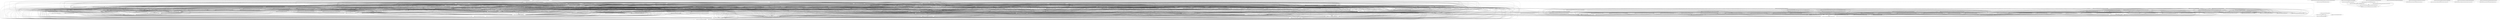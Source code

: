 digraph G {
  "org.apache.commons.math.linear$ArrayRealVector#append(org.apache.commons.math.linear.RealVector)" -> "org.apache.commons.math.linear$ArrayRealVector#<clinit>()";
  "org.apache.commons.math.linear$RealVector#toArray()" -> "org.apache.commons.math.linear$RealVector$2#getEntry(int)";
  "org.apache.commons.math.linear$RealVector#toArray()" -> "org.apache.commons.math.linear$ArrayRealVector#getEntry(int)";
  "org.apache.commons.math.linear$RealVector#toArray()" -> "org.apache.commons.math.linear$ArrayRealVector#getDimension()";
  "org.apache.commons.math.linear$RealVector#toArray()" -> "org.apache.commons.math.linear$RealVector$2#getDimension()";
  "org.apache.commons.math.linear$RealVector$2#getEntry(int)" -> "org.apache.commons.math.linear$ArrayRealVector#getEntry(int)";
  "org.apache.commons.math.linear$RealVector$2#getDimension()" -> "org.apache.commons.math.linear$ArrayRealVector#getDimension()";
  "org.apache.commons.math.linear$ArrayRealVector#subtract(org.apache.commons.math.linear.RealVector)" -> "org.apache.commons.math.linear$RealVector$2#getEntry(int)";
  "org.apache.commons.math.linear$ArrayRealVector#subtract(org.apache.commons.math.linear.RealVector)" -> "org.apache.commons.math.linear$RealVector#sparseIterator()";
  "org.apache.commons.math.linear$ArrayRealVector#subtract(org.apache.commons.math.linear.RealVector)" -> "org.apache.commons.math.linear$ArrayRealVector#getEntry(int)";
  "org.apache.commons.math.linear$ArrayRealVector#subtract(org.apache.commons.math.linear.RealVector)" -> "org.apache.commons.math.linear$ArrayRealVector#checkVectorDimensions(org.apache.commons.math.linear.RealVector)";
  "org.apache.commons.math.linear$ArrayRealVector#subtract(org.apache.commons.math.linear.RealVector)" -> "org.apache.commons.math.linear$RealVector$2#sparseIterator()";
  "org.apache.commons.math.linear$ArrayRealVector#subtract(org.apache.commons.math.linear.RealVector)" -> "org.apache.commons.math.linear$RealVector$2$2#next()";
  "org.apache.commons.math.linear$ArrayRealVector#subtract(org.apache.commons.math.linear.RealVector)" -> "org.apache.commons.math.linear$RealVector$1#next()";
  "org.apache.commons.math.linear$ArrayRealVector#subtract(org.apache.commons.math.linear.RealVector)" -> "org.apache.commons.math.linear$RealVector$2$2#hasNext()";
  "org.apache.commons.math.linear$ArrayRealVector#subtract(org.apache.commons.math.linear.RealVector)" -> "org.apache.commons.math.linear$RealVector$2$1#next()";
  "org.apache.commons.math.linear$ArrayRealVector#subtract(org.apache.commons.math.linear.RealVector)" -> "org.apache.commons.math.linear$ArrayRealVector#<clinit>()";
  "org.apache.commons.math.linear$ArrayRealVector#subtract(org.apache.commons.math.linear.RealVector)" -> "org.apache.commons.math.linear$RealVector$1#hasNext()";
  "org.apache.commons.math.linear$ArrayRealVector#subtract(org.apache.commons.math.linear.RealVector)" -> "org.apache.commons.math.linear$RealVector$SparseEntryIterator#advance(org.apache.commons.math.linear.RealVector$Entry)";
  "org.apache.commons.math.linear$ArrayRealVector#subtract(org.apache.commons.math.linear.RealVector)" -> "org.apache.commons.math.linear$RealVector$SparseEntryIterator#next()";
  "org.apache.commons.math.linear$ArrayRealVector#subtract(org.apache.commons.math.linear.RealVector)" -> "org.apache.commons.math.linear$ArrayRealVector#getDimension()";
  "org.apache.commons.math.linear$ArrayRealVector#subtract(org.apache.commons.math.linear.RealVector)" -> "org.apache.commons.math.linear$ArrayRealVector#checkVectorDimensions(int)";
  "org.apache.commons.math.linear$ArrayRealVector#subtract(org.apache.commons.math.linear.RealVector)" -> "org.apache.commons.math.linear$RealVector$Entry#getValue()";
  "org.apache.commons.math.linear$ArrayRealVector#subtract(org.apache.commons.math.linear.RealVector)" -> "org.apache.commons.math.linear$RealVector$2#getDimension()";
  "org.apache.commons.math.linear$ArrayRealVector#subtract(org.apache.commons.math.linear.RealVector)" -> "org.apache.commons.math.linear$RealVector$2$UnmodifiableEntry#getValue()";
  "org.apache.commons.math.linear$ArrayRealVector#subtract(org.apache.commons.math.linear.RealVector)" -> "org.apache.commons.math.linear$RealVector$Entry#setIndex(int)";
  "org.apache.commons.math.linear$ArrayRealVector#subtract(org.apache.commons.math.linear.RealVector)" -> "org.apache.commons.math.linear$RealVector$2$1#hasNext()";
  "org.apache.commons.math.linear$ArrayRealVector#subtract(org.apache.commons.math.linear.RealVector)" -> "org.apache.commons.math.linear$RealVector$SparseEntryIterator#hasNext()";
  "org.apache.commons.math.linear$ArrayRealVector#subtract(org.apache.commons.math.linear.RealVector)" -> "org.apache.commons.math.linear$RealVector$Entry#getIndex()";
  "org.apache.commons.math.linear$ArrayRealVector#checkVectorDimensions(org.apache.commons.math.linear.RealVector)" -> "org.apache.commons.math.linear$ArrayRealVector#getDimension()";
  "org.apache.commons.math.linear$ArrayRealVector#checkVectorDimensions(org.apache.commons.math.linear.RealVector)" -> "org.apache.commons.math.linear$ArrayRealVector#checkVectorDimensions(int)";
  "org.apache.commons.math.linear$ArrayRealVector#checkVectorDimensions(org.apache.commons.math.linear.RealVector)" -> "org.apache.commons.math.linear$RealVector$2#getDimension()";
  "org.apache.commons.math.linear$RealVector$2#sparseIterator()" -> "org.apache.commons.math.linear$RealVector#sparseIterator()";
  "org.apache.commons.math.linear$RealVector$2$2#next()" -> "org.apache.commons.math.linear$RealVector$2#getEntry(int)";
  "org.apache.commons.math.linear$RealVector$2$2#next()" -> "org.apache.commons.math.linear$ArrayRealVector#getEntry(int)";
  "org.apache.commons.math.linear$RealVector$2$2#next()" -> "org.apache.commons.math.linear$RealVector$1#next()";
  "org.apache.commons.math.linear$RealVector$2$2#next()" -> "org.apache.commons.math.linear$RealVector$2$1#next()";
  "org.apache.commons.math.linear$RealVector$2$2#next()" -> "org.apache.commons.math.linear$RealVector$SparseEntryIterator#advance(org.apache.commons.math.linear.RealVector$Entry)";
  "org.apache.commons.math.linear$RealVector$2$2#next()" -> "org.apache.commons.math.linear$RealVector$SparseEntryIterator#next()";
  "org.apache.commons.math.linear$RealVector$2$2#next()" -> "org.apache.commons.math.linear$RealVector$Entry#getValue()";
  "org.apache.commons.math.linear$RealVector$2$2#next()" -> "org.apache.commons.math.linear$RealVector$2$UnmodifiableEntry#getValue()";
  "org.apache.commons.math.linear$RealVector$2$2#next()" -> "org.apache.commons.math.linear$RealVector$Entry#setIndex(int)";
  "org.apache.commons.math.linear$RealVector$2$2#next()" -> "org.apache.commons.math.linear$RealVector$Entry#getIndex()";
  "org.apache.commons.math.linear$RealVector$1#next()" -> "org.apache.commons.math.linear$RealVector$Entry#setIndex(int)";
  "org.apache.commons.math.linear$RealVector$2$2#hasNext()" -> "org.apache.commons.math.linear$RealVector$1#hasNext()";
  "org.apache.commons.math.linear$RealVector$2$2#hasNext()" -> "org.apache.commons.math.linear$RealVector$2$1#hasNext()";
  "org.apache.commons.math.linear$RealVector$2$2#hasNext()" -> "org.apache.commons.math.linear$RealVector$SparseEntryIterator#hasNext()";
  "org.apache.commons.math.linear$RealVector$2$2#hasNext()" -> "org.apache.commons.math.linear$RealVector$Entry#getIndex()";
  "org.apache.commons.math.linear$RealVector$2$1#next()" -> "org.apache.commons.math.linear$RealVector$2#getEntry(int)";
  "org.apache.commons.math.linear$RealVector$2$1#next()" -> "org.apache.commons.math.linear$ArrayRealVector#getEntry(int)";
  "org.apache.commons.math.linear$RealVector$2$1#next()" -> "org.apache.commons.math.linear$RealVector$2$2#next()";
  "org.apache.commons.math.linear$RealVector$2$1#next()" -> "org.apache.commons.math.linear$RealVector$1#next()";
  "org.apache.commons.math.linear$RealVector$2$1#next()" -> "org.apache.commons.math.linear$RealVector$SparseEntryIterator#advance(org.apache.commons.math.linear.RealVector$Entry)";
  "org.apache.commons.math.linear$RealVector$2$1#next()" -> "org.apache.commons.math.linear$RealVector$SparseEntryIterator#next()";
  "org.apache.commons.math.linear$RealVector$2$1#next()" -> "org.apache.commons.math.linear$RealVector$Entry#getValue()";
  "org.apache.commons.math.linear$RealVector$2$1#next()" -> "org.apache.commons.math.linear$RealVector$2$UnmodifiableEntry#getValue()";
  "org.apache.commons.math.linear$RealVector$2$1#next()" -> "org.apache.commons.math.linear$RealVector$Entry#setIndex(int)";
  "org.apache.commons.math.linear$RealVector$2$1#next()" -> "org.apache.commons.math.linear$RealVector$Entry#getIndex()";
  "org.apache.commons.math.linear$RealVector$SparseEntryIterator#advance(org.apache.commons.math.linear.RealVector$Entry)" -> "org.apache.commons.math.linear$RealVector$2#getEntry(int)";
  "org.apache.commons.math.linear$RealVector$SparseEntryIterator#advance(org.apache.commons.math.linear.RealVector$Entry)" -> "org.apache.commons.math.linear$ArrayRealVector#getEntry(int)";
  "org.apache.commons.math.linear$RealVector$SparseEntryIterator#advance(org.apache.commons.math.linear.RealVector$Entry)" -> "org.apache.commons.math.linear$RealVector$Entry#getValue()";
  "org.apache.commons.math.linear$RealVector$SparseEntryIterator#advance(org.apache.commons.math.linear.RealVector$Entry)" -> "org.apache.commons.math.linear$RealVector$2$UnmodifiableEntry#getValue()";
  "org.apache.commons.math.linear$RealVector$SparseEntryIterator#advance(org.apache.commons.math.linear.RealVector$Entry)" -> "org.apache.commons.math.linear$RealVector$Entry#setIndex(int)";
  "org.apache.commons.math.linear$RealVector$SparseEntryIterator#advance(org.apache.commons.math.linear.RealVector$Entry)" -> "org.apache.commons.math.linear$RealVector$Entry#getIndex()";
  "org.apache.commons.math.linear$RealVector$SparseEntryIterator#next()" -> "org.apache.commons.math.linear$RealVector$2#getEntry(int)";
  "org.apache.commons.math.linear$RealVector$SparseEntryIterator#next()" -> "org.apache.commons.math.linear$ArrayRealVector#getEntry(int)";
  "org.apache.commons.math.linear$RealVector$SparseEntryIterator#next()" -> "org.apache.commons.math.linear$RealVector$SparseEntryIterator#advance(org.apache.commons.math.linear.RealVector$Entry)";
  "org.apache.commons.math.linear$RealVector$SparseEntryIterator#next()" -> "org.apache.commons.math.linear$RealVector$Entry#getValue()";
  "org.apache.commons.math.linear$RealVector$SparseEntryIterator#next()" -> "org.apache.commons.math.linear$RealVector$2$UnmodifiableEntry#getValue()";
  "org.apache.commons.math.linear$RealVector$SparseEntryIterator#next()" -> "org.apache.commons.math.linear$RealVector$Entry#setIndex(int)";
  "org.apache.commons.math.linear$RealVector$SparseEntryIterator#next()" -> "org.apache.commons.math.linear$RealVector$Entry#getIndex()";
  "org.apache.commons.math.linear$RealVector$Entry#getValue()" -> "org.apache.commons.math.linear$RealVector$2#getEntry(int)";
  "org.apache.commons.math.linear$RealVector$Entry#getValue()" -> "org.apache.commons.math.linear$ArrayRealVector#getEntry(int)";
  "org.apache.commons.math.linear$RealVector$Entry#getValue()" -> "org.apache.commons.math.linear$RealVector$Entry#getIndex()";
  "org.apache.commons.math.linear$RealVector$2$UnmodifiableEntry#getValue()" -> "org.apache.commons.math.linear$RealVector$2#getEntry(int)";
  "org.apache.commons.math.linear$RealVector$2$UnmodifiableEntry#getValue()" -> "org.apache.commons.math.linear$ArrayRealVector#getEntry(int)";
  "org.apache.commons.math.linear$RealVector$2$UnmodifiableEntry#getValue()" -> "org.apache.commons.math.linear$RealVector$Entry#getIndex()";
  "org.apache.commons.math.linear$RealVector$2$1#hasNext()" -> "org.apache.commons.math.linear$RealVector$2$2#hasNext()";
  "org.apache.commons.math.linear$RealVector$2$1#hasNext()" -> "org.apache.commons.math.linear$RealVector$1#hasNext()";
  "org.apache.commons.math.linear$RealVector$2$1#hasNext()" -> "org.apache.commons.math.linear$RealVector$SparseEntryIterator#hasNext()";
  "org.apache.commons.math.linear$RealVector$2$1#hasNext()" -> "org.apache.commons.math.linear$RealVector$Entry#getIndex()";
  "org.apache.commons.math.linear$RealVector$SparseEntryIterator#hasNext()" -> "org.apache.commons.math.linear$RealVector$Entry#getIndex()";
  "org.apache.commons.math.linear$AbstractRealMatrix#equals(java.lang.Object)" -> "org.apache.commons.math.linear$OpenMapRealMatrix#getRowDimension()";
  "org.apache.commons.math.linear$AbstractRealMatrix#equals(java.lang.Object)" -> "org.apache.commons.math.linear$OpenMapRealMatrix#getColumnDimension()";
  "org.apache.commons.math.linear$AbstractRealMatrix#equals(java.lang.Object)" -> "org.apache.commons.math.linear$OpenMapRealMatrix#computeKey(int,int)";
  "org.apache.commons.math.linear$AbstractRealMatrix#equals(java.lang.Object)" -> "org.apache.commons.math.linear$OpenMapRealMatrix#getEntry(int,int)";
  "org.apache.commons.math.linear$OpenMapRealMatrix#getEntry(int,int)" -> "org.apache.commons.math.linear$OpenMapRealMatrix#computeKey(int,int)";
  "org.apache.commons.math.linear$AbstractRealMatrix#operate(org.apache.commons.math.linear.RealVector)" -> "org.apache.commons.math.linear$OpenMapRealMatrix#getRowDimension()";
  "org.apache.commons.math.linear$AbstractRealMatrix#operate(org.apache.commons.math.linear.RealVector)" -> "org.apache.commons.math.linear$RealVector$2#getEntry(int)";
  "org.apache.commons.math.linear$AbstractRealMatrix#operate(org.apache.commons.math.linear.RealVector)" -> "org.apache.commons.math.linear$ArrayRealVector#getEntry(int)";
  "org.apache.commons.math.linear$AbstractRealMatrix#operate(org.apache.commons.math.linear.RealVector)" -> "org.apache.commons.math.linear$ArrayRealVector#<clinit>()";
  "org.apache.commons.math.linear$AbstractRealMatrix#operate(org.apache.commons.math.linear.RealVector)" -> "org.apache.commons.math.linear$OpenMapRealMatrix#getColumnDimension()";
  "org.apache.commons.math.linear$AbstractRealMatrix#operate(org.apache.commons.math.linear.RealVector)" -> "org.apache.commons.math.linear$ArrayRealVector#getDimension()";
  "org.apache.commons.math.linear$AbstractRealMatrix#operate(org.apache.commons.math.linear.RealVector)" -> "org.apache.commons.math.linear$AbstractRealMatrix#operate(double[])";
  "org.apache.commons.math.linear$AbstractRealMatrix#operate(org.apache.commons.math.linear.RealVector)" -> "org.apache.commons.math.linear$RealVector$2#getDimension()";
  "org.apache.commons.math.linear$AbstractRealMatrix#operate(org.apache.commons.math.linear.RealVector)" -> "org.apache.commons.math.linear$OpenMapRealMatrix#computeKey(int,int)";
  "org.apache.commons.math.linear$AbstractRealMatrix#operate(org.apache.commons.math.linear.RealVector)" -> "org.apache.commons.math.linear$ArrayRealVector#getDataRef()";
  "org.apache.commons.math.linear$AbstractRealMatrix#operate(org.apache.commons.math.linear.RealVector)" -> "org.apache.commons.math.linear$OpenMapRealMatrix#getEntry(int,int)";
  "org.apache.commons.math.linear$AbstractRealMatrix#operate(double[])" -> "org.apache.commons.math.linear$OpenMapRealMatrix#getRowDimension()";
  "org.apache.commons.math.linear$AbstractRealMatrix#operate(double[])" -> "org.apache.commons.math.linear$OpenMapRealMatrix#getColumnDimension()";
  "org.apache.commons.math.linear$AbstractRealMatrix#operate(double[])" -> "org.apache.commons.math.linear$OpenMapRealMatrix#computeKey(int,int)";
  "org.apache.commons.math.linear$AbstractRealMatrix#operate(double[])" -> "org.apache.commons.math.linear$OpenMapRealMatrix#getEntry(int,int)";
  "org.apache.commons.math.linear$RealVector#getMinIndex()" -> "org.apache.commons.math.linear$RealVector$2#getEntry(int)";
  "org.apache.commons.math.linear$RealVector#getMinIndex()" -> "org.apache.commons.math.linear$ArrayRealVector#getEntry(int)";
  "org.apache.commons.math.linear$RealVector#getMinIndex()" -> "org.apache.commons.math.linear$RealVector$2$2#next()";
  "org.apache.commons.math.linear$RealVector#getMinIndex()" -> "org.apache.commons.math.linear$RealVector$1#next()";
  "org.apache.commons.math.linear$RealVector#getMinIndex()" -> "org.apache.commons.math.linear$RealVector$2$2#hasNext()";
  "org.apache.commons.math.linear$RealVector#getMinIndex()" -> "org.apache.commons.math.linear$RealVector$2$1#next()";
  "org.apache.commons.math.linear$RealVector#getMinIndex()" -> "org.apache.commons.math.linear$RealVector#iterator()";
  "org.apache.commons.math.linear$RealVector#getMinIndex()" -> "org.apache.commons.math.linear$RealVector$1#hasNext()";
  "org.apache.commons.math.linear$RealVector#getMinIndex()" -> "org.apache.commons.math.linear$RealVector$SparseEntryIterator#advance(org.apache.commons.math.linear.RealVector$Entry)";
  "org.apache.commons.math.linear$RealVector#getMinIndex()" -> "org.apache.commons.math.linear$RealVector$SparseEntryIterator#next()";
  "org.apache.commons.math.linear$RealVector#getMinIndex()" -> "org.apache.commons.math.linear$ArrayRealVector#getDimension()";
  "org.apache.commons.math.linear$RealVector#getMinIndex()" -> "org.apache.commons.math.linear$RealVector$Entry#getValue()";
  "org.apache.commons.math.linear$RealVector#getMinIndex()" -> "org.apache.commons.math.linear$RealVector$2#getDimension()";
  "org.apache.commons.math.linear$RealVector#getMinIndex()" -> "org.apache.commons.math.linear$RealVector$2$UnmodifiableEntry#getValue()";
  "org.apache.commons.math.linear$RealVector#getMinIndex()" -> "org.apache.commons.math.linear$RealVector$Entry#setIndex(int)";
  "org.apache.commons.math.linear$RealVector#getMinIndex()" -> "org.apache.commons.math.linear$RealVector$2$1#hasNext()";
  "org.apache.commons.math.linear$RealVector#getMinIndex()" -> "org.apache.commons.math.linear$RealVector$SparseEntryIterator#hasNext()";
  "org.apache.commons.math.linear$RealVector#getMinIndex()" -> "org.apache.commons.math.linear$RealVector$2#iterator()";
  "org.apache.commons.math.linear$RealVector#getMinIndex()" -> "org.apache.commons.math.linear$RealVector$Entry#getIndex()";
  "org.apache.commons.math.linear$RealVector#iterator()" -> "org.apache.commons.math.linear$ArrayRealVector#getDimension()";
  "org.apache.commons.math.linear$RealVector#iterator()" -> "org.apache.commons.math.linear$RealVector$2#getDimension()";
  "org.apache.commons.math.linear$RealVector$2#iterator()" -> "org.apache.commons.math.linear$RealVector#iterator()";
  "org.apache.commons.math.linear$RealVector$2#iterator()" -> "org.apache.commons.math.linear$ArrayRealVector#getDimension()";
  "org.apache.commons.math.linear$RealVector$2#iterator()" -> "org.apache.commons.math.linear$RealVector$2#getDimension()";
  "org.apache.commons.math.linear$AbstractRealMatrix#getSubMatrix(int[],int[])" -> "org.apache.commons.math.linear$OpenMapRealMatrix#getRowDimension()";
  "org.apache.commons.math.linear$AbstractRealMatrix#getSubMatrix(int[],int[])" -> "org.apache.commons.math.linear$OpenMapRealMatrix#createMatrix(int,int)";
  "org.apache.commons.math.linear$AbstractRealMatrix#getSubMatrix(int[],int[])" -> "org.apache.commons.math.linear$AbstractRealMatrix#walkInRowOrder(org.apache.commons.math.linear.RealMatrixChangingVisitor)";
  "org.apache.commons.math.linear$AbstractRealMatrix#getSubMatrix(int[],int[])" -> "org.apache.commons.math.linear$OpenMapRealMatrix#setEntry(int,int,double)";
  "org.apache.commons.math.linear$AbstractRealMatrix#getSubMatrix(int[],int[])" -> "org.apache.commons.math.linear$AbstractRealMatrix$3#visit(int,int,double)";
  "org.apache.commons.math.linear$AbstractRealMatrix#getSubMatrix(int[],int[])" -> "org.apache.commons.math.linear$OpenMapRealMatrix#getColumnDimension()";
  "org.apache.commons.math.linear$AbstractRealMatrix#getSubMatrix(int[],int[])" -> "org.apache.commons.math.linear$AbstractRealMatrix#walkInOptimizedOrder(org.apache.commons.math.linear.RealMatrixChangingVisitor)";
  "org.apache.commons.math.linear$AbstractRealMatrix#getSubMatrix(int[],int[])" -> "org.apache.commons.math.linear$OpenMapRealMatrix#computeKey(int,int)";
  "org.apache.commons.math.linear$AbstractRealMatrix#getSubMatrix(int[],int[])" -> "org.apache.commons.math.linear$OpenMapRealMatrix#getEntry(int,int)";
  "org.apache.commons.math.linear$AbstractRealMatrix#walkInRowOrder(org.apache.commons.math.linear.RealMatrixChangingVisitor)" -> "org.apache.commons.math.linear$OpenMapRealMatrix#getRowDimension()";
  "org.apache.commons.math.linear$AbstractRealMatrix#walkInRowOrder(org.apache.commons.math.linear.RealMatrixChangingVisitor)" -> "org.apache.commons.math.linear$OpenMapRealMatrix#setEntry(int,int,double)";
  "org.apache.commons.math.linear$AbstractRealMatrix#walkInRowOrder(org.apache.commons.math.linear.RealMatrixChangingVisitor)" -> "org.apache.commons.math.linear$AbstractRealMatrix$3#visit(int,int,double)";
  "org.apache.commons.math.linear$AbstractRealMatrix#walkInRowOrder(org.apache.commons.math.linear.RealMatrixChangingVisitor)" -> "org.apache.commons.math.linear$OpenMapRealMatrix#getColumnDimension()";
  "org.apache.commons.math.linear$AbstractRealMatrix#walkInRowOrder(org.apache.commons.math.linear.RealMatrixChangingVisitor)" -> "org.apache.commons.math.linear$OpenMapRealMatrix#computeKey(int,int)";
  "org.apache.commons.math.linear$AbstractRealMatrix#walkInRowOrder(org.apache.commons.math.linear.RealMatrixChangingVisitor)" -> "org.apache.commons.math.linear$OpenMapRealMatrix#getEntry(int,int)";
  "org.apache.commons.math.linear$OpenMapRealMatrix#setEntry(int,int,double)" -> "org.apache.commons.math.linear$OpenMapRealMatrix#computeKey(int,int)";
  "org.apache.commons.math.linear$AbstractRealMatrix$3#visit(int,int,double)" -> "org.apache.commons.math.linear$OpenMapRealMatrix#computeKey(int,int)";
  "org.apache.commons.math.linear$AbstractRealMatrix$3#visit(int,int,double)" -> "org.apache.commons.math.linear$OpenMapRealMatrix#getEntry(int,int)";
  "org.apache.commons.math.linear$AbstractRealMatrix#walkInOptimizedOrder(org.apache.commons.math.linear.RealMatrixChangingVisitor)" -> "org.apache.commons.math.linear$OpenMapRealMatrix#getRowDimension()";
  "org.apache.commons.math.linear$AbstractRealMatrix#walkInOptimizedOrder(org.apache.commons.math.linear.RealMatrixChangingVisitor)" -> "org.apache.commons.math.linear$AbstractRealMatrix#walkInRowOrder(org.apache.commons.math.linear.RealMatrixChangingVisitor)";
  "org.apache.commons.math.linear$AbstractRealMatrix#walkInOptimizedOrder(org.apache.commons.math.linear.RealMatrixChangingVisitor)" -> "org.apache.commons.math.linear$OpenMapRealMatrix#setEntry(int,int,double)";
  "org.apache.commons.math.linear$AbstractRealMatrix#walkInOptimizedOrder(org.apache.commons.math.linear.RealMatrixChangingVisitor)" -> "org.apache.commons.math.linear$AbstractRealMatrix$3#visit(int,int,double)";
  "org.apache.commons.math.linear$AbstractRealMatrix#walkInOptimizedOrder(org.apache.commons.math.linear.RealMatrixChangingVisitor)" -> "org.apache.commons.math.linear$OpenMapRealMatrix#getColumnDimension()";
  "org.apache.commons.math.linear$AbstractRealMatrix#walkInOptimizedOrder(org.apache.commons.math.linear.RealMatrixChangingVisitor)" -> "org.apache.commons.math.linear$OpenMapRealMatrix#computeKey(int,int)";
  "org.apache.commons.math.linear$AbstractRealMatrix#walkInOptimizedOrder(org.apache.commons.math.linear.RealMatrixChangingVisitor)" -> "org.apache.commons.math.linear$OpenMapRealMatrix#getEntry(int,int)";
  "org.apache.commons.math.exception.util$ExceptionContext#addMessage(org.apache.commons.math.exception.util.Localizable,java.lang.Object[])" -> "org.apache.commons.math.exception.util$ArgUtils#flatten(java.lang.Object[])";
  "org.apache.commons.math.linear$AbstractRealMatrix#power(int)" -> "org.apache.commons.math.linear$OpenMapRealMatrix#getRowDimension()";
  "org.apache.commons.math.linear$AbstractRealMatrix#power(int)" -> "org.apache.commons.math.linear$RealVector$2#getEntry(int)";
  "org.apache.commons.math.linear$AbstractRealMatrix#power(int)" -> "org.apache.commons.math.linear$ArrayRealVector#getEntry(int)";
  "org.apache.commons.math.linear$AbstractRealMatrix#power(int)" -> "org.apache.commons.math.linear$OpenMapRealMatrix#createMatrix(int,int)";
  "org.apache.commons.math.linear$AbstractRealMatrix#power(int)" -> "org.apache.commons.math.linear$RealVector$2$2#next()";
  "org.apache.commons.math.linear$AbstractRealMatrix#power(int)" -> "org.apache.commons.math.linear$RealVector$1#next()";
  "org.apache.commons.math.linear$AbstractRealMatrix#power(int)" -> "org.apache.commons.math.linear$RealVector$2$2#hasNext()";
  "org.apache.commons.math.linear$AbstractRealMatrix#power(int)" -> "org.apache.commons.math.linear$OpenMapRealMatrix#setEntry(int,int,double)";
  "org.apache.commons.math.linear$AbstractRealMatrix#power(int)" -> "org.apache.commons.math.linear$OpenMapRealMatrix#multiply(org.apache.commons.math.linear.OpenMapRealMatrix)";
  "org.apache.commons.math.linear$AbstractRealMatrix#power(int)" -> "org.apache.commons.math.linear$RealVector$2$1#next()";
  "org.apache.commons.math.linear$AbstractRealMatrix#power(int)" -> "org.apache.commons.math.linear$OpenMapRealMatrix#multiply(org.apache.commons.math.linear.RealMatrix)";
  "org.apache.commons.math.linear$AbstractRealMatrix#power(int)" -> "org.apache.commons.math.linear$AbstractRealMatrix#isSquare()";
  "org.apache.commons.math.linear$AbstractRealMatrix#power(int)" -> "org.apache.commons.math.linear$OpenMapRealMatrix#getColumnDimension()";
  "org.apache.commons.math.linear$AbstractRealMatrix#power(int)" -> "org.apache.commons.math.linear$RealVector$1#hasNext()";
  "org.apache.commons.math.linear$AbstractRealMatrix#power(int)" -> "org.apache.commons.math.linear$RealVector$SparseEntryIterator#advance(org.apache.commons.math.linear.RealVector$Entry)";
  "org.apache.commons.math.linear$AbstractRealMatrix#power(int)" -> "org.apache.commons.math.linear$RealVector$SparseEntryIterator#next()";
  "org.apache.commons.math.linear$AbstractRealMatrix#power(int)" -> "org.apache.commons.math.linear$OpenMapRealMatrix#copy()";
  "org.apache.commons.math.linear$AbstractRealMatrix#power(int)" -> "org.apache.commons.math.linear$RealVector$Entry#getValue()";
  "org.apache.commons.math.linear$AbstractRealMatrix#power(int)" -> "org.apache.commons.math.linear$AbstractRealMatrix#multiply(org.apache.commons.math.linear.RealMatrix)";
  "org.apache.commons.math.linear$AbstractRealMatrix#power(int)" -> "org.apache.commons.math.linear$RealVector$2$UnmodifiableEntry#getValue()";
  "org.apache.commons.math.linear$AbstractRealMatrix#power(int)" -> "org.apache.commons.math.linear$RealVector$Entry#setIndex(int)";
  "org.apache.commons.math.linear$AbstractRealMatrix#power(int)" -> "org.apache.commons.math.linear$OpenMapRealMatrix#computeKey(int,int)";
  "org.apache.commons.math.linear$AbstractRealMatrix#power(int)" -> "org.apache.commons.math.linear$RealVector$2$1#hasNext()";
  "org.apache.commons.math.linear$AbstractRealMatrix#power(int)" -> "org.apache.commons.math.linear$RealVector$SparseEntryIterator#hasNext()";
  "org.apache.commons.math.linear$AbstractRealMatrix#power(int)" -> "org.apache.commons.math.linear$RealVector$Entry#getIndex()";
  "org.apache.commons.math.linear$AbstractRealMatrix#power(int)" -> "org.apache.commons.math.linear$OpenMapRealMatrix#getEntry(int,int)";
  "org.apache.commons.math.linear$OpenMapRealMatrix#multiply(org.apache.commons.math.linear.OpenMapRealMatrix)" -> "org.apache.commons.math.linear$OpenMapRealMatrix#getColumnDimension()";
  "org.apache.commons.math.linear$OpenMapRealMatrix#multiply(org.apache.commons.math.linear.OpenMapRealMatrix)" -> "org.apache.commons.math.linear$OpenMapRealMatrix#computeKey(int,int)";
  "org.apache.commons.math.linear$OpenMapRealMatrix#multiply(org.apache.commons.math.linear.RealMatrix)" -> "org.apache.commons.math.linear$OpenMapRealMatrix#multiply(org.apache.commons.math.linear.OpenMapRealMatrix)";
  "org.apache.commons.math.linear$OpenMapRealMatrix#multiply(org.apache.commons.math.linear.RealMatrix)" -> "org.apache.commons.math.linear$OpenMapRealMatrix#getColumnDimension()";
  "org.apache.commons.math.linear$OpenMapRealMatrix#multiply(org.apache.commons.math.linear.RealMatrix)" -> "org.apache.commons.math.linear$OpenMapRealMatrix#computeKey(int,int)";
  "org.apache.commons.math.linear$OpenMapRealMatrix#multiply(org.apache.commons.math.linear.RealMatrix)" -> "org.apache.commons.math.linear$OpenMapRealMatrix#getEntry(int,int)";
  "org.apache.commons.math.linear$AbstractRealMatrix#isSquare()" -> "org.apache.commons.math.linear$OpenMapRealMatrix#getRowDimension()";
  "org.apache.commons.math.linear$AbstractRealMatrix#isSquare()" -> "org.apache.commons.math.linear$OpenMapRealMatrix#getColumnDimension()";
  "org.apache.commons.math.linear$AbstractRealMatrix#multiply(org.apache.commons.math.linear.RealMatrix)" -> "org.apache.commons.math.linear$OpenMapRealMatrix#getRowDimension()";
  "org.apache.commons.math.linear$AbstractRealMatrix#multiply(org.apache.commons.math.linear.RealMatrix)" -> "org.apache.commons.math.linear$OpenMapRealMatrix#createMatrix(int,int)";
  "org.apache.commons.math.linear$AbstractRealMatrix#multiply(org.apache.commons.math.linear.RealMatrix)" -> "org.apache.commons.math.linear$OpenMapRealMatrix#setEntry(int,int,double)";
  "org.apache.commons.math.linear$AbstractRealMatrix#multiply(org.apache.commons.math.linear.RealMatrix)" -> "org.apache.commons.math.linear$OpenMapRealMatrix#getColumnDimension()";
  "org.apache.commons.math.linear$AbstractRealMatrix#multiply(org.apache.commons.math.linear.RealMatrix)" -> "org.apache.commons.math.linear$OpenMapRealMatrix#computeKey(int,int)";
  "org.apache.commons.math.linear$AbstractRealMatrix#multiply(org.apache.commons.math.linear.RealMatrix)" -> "org.apache.commons.math.linear$OpenMapRealMatrix#getEntry(int,int)";
  "org.apache.commons.math.linear$AbstractRealMatrix#getSubMatrix(int,int,int,int)" -> "org.apache.commons.math.linear$OpenMapRealMatrix#createMatrix(int,int)";
  "org.apache.commons.math.linear$AbstractRealMatrix#getSubMatrix(int,int,int,int)" -> "org.apache.commons.math.linear$OpenMapRealMatrix#setEntry(int,int,double)";
  "org.apache.commons.math.linear$AbstractRealMatrix#getSubMatrix(int,int,int,int)" -> "org.apache.commons.math.linear$OpenMapRealMatrix#computeKey(int,int)";
  "org.apache.commons.math.linear$AbstractRealMatrix#getSubMatrix(int,int,int,int)" -> "org.apache.commons.math.linear$OpenMapRealMatrix#getEntry(int,int)";
  "org.apache.commons.math.linear$AbstractRealMatrix#setColumnVector(int,org.apache.commons.math.linear.RealVector)" -> "org.apache.commons.math.linear$OpenMapRealMatrix#getRowDimension()";
  "org.apache.commons.math.linear$AbstractRealMatrix#setColumnVector(int,org.apache.commons.math.linear.RealVector)" -> "org.apache.commons.math.linear$RealVector$2#getEntry(int)";
  "org.apache.commons.math.linear$AbstractRealMatrix#setColumnVector(int,org.apache.commons.math.linear.RealVector)" -> "org.apache.commons.math.linear$ArrayRealVector#getEntry(int)";
  "org.apache.commons.math.linear$AbstractRealMatrix#setColumnVector(int,org.apache.commons.math.linear.RealVector)" -> "org.apache.commons.math.linear$OpenMapRealMatrix#setEntry(int,int,double)";
  "org.apache.commons.math.linear$AbstractRealMatrix#setColumnVector(int,org.apache.commons.math.linear.RealVector)" -> "org.apache.commons.math.linear$ArrayRealVector#getDimension()";
  "org.apache.commons.math.linear$AbstractRealMatrix#setColumnVector(int,org.apache.commons.math.linear.RealVector)" -> "org.apache.commons.math.linear$RealVector$2#getDimension()";
  "org.apache.commons.math.linear$AbstractRealMatrix#setColumnVector(int,org.apache.commons.math.linear.RealVector)" -> "org.apache.commons.math.linear$OpenMapRealMatrix#computeKey(int,int)";
  "org.apache.commons.math.linear$AbstractRealMatrix$5#visit(int,int,double)" -> "org.apache.commons.math.linear$OpenMapRealMatrix#setEntry(int,int,double)";
  "org.apache.commons.math.linear$AbstractRealMatrix$5#visit(int,int,double)" -> "org.apache.commons.math.linear$OpenMapRealMatrix#computeKey(int,int)";
  "org.apache.commons.math.linear$ArrayRealVector#getL1Distance(org.apache.commons.math.linear.RealVector)" -> "org.apache.commons.math.linear$RealVector$2#getEntry(int)";
  "org.apache.commons.math.linear$ArrayRealVector#getL1Distance(org.apache.commons.math.linear.RealVector)" -> "org.apache.commons.math.linear$ArrayRealVector#getEntry(int)";
  "org.apache.commons.math.linear$ArrayRealVector#getL1Distance(org.apache.commons.math.linear.RealVector)" -> "org.apache.commons.math.linear$ArrayRealVector#checkVectorDimensions(org.apache.commons.math.linear.RealVector)";
  "org.apache.commons.math.linear$ArrayRealVector#getL1Distance(org.apache.commons.math.linear.RealVector)" -> "org.apache.commons.math.linear$ArrayRealVector#getDimension()";
  "org.apache.commons.math.linear$ArrayRealVector#getL1Distance(org.apache.commons.math.linear.RealVector)" -> "org.apache.commons.math.linear$ArrayRealVector#checkVectorDimensions(int)";
  "org.apache.commons.math.linear$ArrayRealVector#getL1Distance(org.apache.commons.math.linear.RealVector)" -> "org.apache.commons.math.linear$RealVector$2#getDimension()";
  "org.apache.commons.math.linear$ArrayRealVector#getSubVector(int,int)" -> "org.apache.commons.math.linear$RealVector#checkIndex(int)";
  "org.apache.commons.math.linear$ArrayRealVector#getSubVector(int,int)" -> "org.apache.commons.math.linear$ArrayRealVector#<clinit>()";
  "org.apache.commons.math.linear$ArrayRealVector#getSubVector(int,int)" -> "org.apache.commons.math.exception.util$LocalizedFormats#<clinit>()";
  "org.apache.commons.math.linear$ArrayRealVector#getSubVector(int,int)" -> "org.apache.commons.math.linear$ArrayRealVector#getDimension()";
  "org.apache.commons.math.linear$ArrayRealVector#getSubVector(int,int)" -> "org.apache.commons.math.linear$RealVector$2#getDimension()";
  "org.apache.commons.math.linear$RealVector#checkIndex(int)" -> "org.apache.commons.math.exception.util$LocalizedFormats#<clinit>()";
  "org.apache.commons.math.linear$RealVector#checkIndex(int)" -> "org.apache.commons.math.linear$ArrayRealVector#getDimension()";
  "org.apache.commons.math.linear$RealVector#checkIndex(int)" -> "org.apache.commons.math.linear$RealVector$2#getDimension()";
  "org.apache.commons.math.linear$RealVector#outerProduct(org.apache.commons.math.linear.RealVector)" -> "org.apache.commons.math.linear$RealVector$2#getEntry(int)";
  "org.apache.commons.math.linear$RealVector#outerProduct(org.apache.commons.math.linear.RealVector)" -> "org.apache.commons.math.linear$RealVector#sparseIterator()";
  "org.apache.commons.math.linear$RealVector#outerProduct(org.apache.commons.math.linear.RealVector)" -> "org.apache.commons.math.linear$ArrayRealVector#getEntry(int)";
  "org.apache.commons.math.linear$RealVector#outerProduct(org.apache.commons.math.linear.RealVector)" -> "org.apache.commons.math.linear$RealVector$2#sparseIterator()";
  "org.apache.commons.math.linear$RealVector#outerProduct(org.apache.commons.math.linear.RealVector)" -> "org.apache.commons.math.linear$RealVector$2$2#next()";
  "org.apache.commons.math.linear$RealVector#outerProduct(org.apache.commons.math.linear.RealVector)" -> "org.apache.commons.math.linear$RealVector$1#next()";
  "org.apache.commons.math.linear$RealVector#outerProduct(org.apache.commons.math.linear.RealVector)" -> "org.apache.commons.math.linear$RealVector$2$2#hasNext()";
  "org.apache.commons.math.linear$RealVector#outerProduct(org.apache.commons.math.linear.RealVector)" -> "org.apache.commons.math.linear$OpenMapRealMatrix#setEntry(int,int,double)";
  "org.apache.commons.math.linear$RealVector#outerProduct(org.apache.commons.math.linear.RealVector)" -> "org.apache.commons.math.linear$RealVector$2$1#next()";
  "org.apache.commons.math.linear$RealVector#outerProduct(org.apache.commons.math.linear.RealVector)" -> "org.apache.commons.math.linear$RealVector$1#hasNext()";
  "org.apache.commons.math.linear$RealVector#outerProduct(org.apache.commons.math.linear.RealVector)" -> "org.apache.commons.math.linear$RealVector$SparseEntryIterator#advance(org.apache.commons.math.linear.RealVector$Entry)";
  "org.apache.commons.math.linear$RealVector#outerProduct(org.apache.commons.math.linear.RealVector)" -> "org.apache.commons.math.linear$RealVector$SparseEntryIterator#next()";
  "org.apache.commons.math.linear$RealVector#outerProduct(org.apache.commons.math.linear.RealVector)" -> "org.apache.commons.math.linear$ArrayRealVector#getDimension()";
  "org.apache.commons.math.linear$RealVector#outerProduct(org.apache.commons.math.linear.RealVector)" -> "org.apache.commons.math.linear$RealVector$Entry#getValue()";
  "org.apache.commons.math.linear$RealVector#outerProduct(org.apache.commons.math.linear.RealVector)" -> "org.apache.commons.math.linear$RealVector$2#getDimension()";
  "org.apache.commons.math.linear$RealVector#outerProduct(org.apache.commons.math.linear.RealVector)" -> "org.apache.commons.math.linear$RealVector$2$UnmodifiableEntry#getValue()";
  "org.apache.commons.math.linear$RealVector#outerProduct(org.apache.commons.math.linear.RealVector)" -> "org.apache.commons.math.linear$RealVector$Entry#setIndex(int)";
  "org.apache.commons.math.linear$RealVector#outerProduct(org.apache.commons.math.linear.RealVector)" -> "org.apache.commons.math.linear$OpenMapRealMatrix#computeKey(int,int)";
  "org.apache.commons.math.linear$RealVector#outerProduct(org.apache.commons.math.linear.RealVector)" -> "org.apache.commons.math.linear$RealVector$2$1#hasNext()";
  "org.apache.commons.math.linear$RealVector#outerProduct(org.apache.commons.math.linear.RealVector)" -> "org.apache.commons.math.linear$RealVector$SparseEntryIterator#hasNext()";
  "org.apache.commons.math.linear$RealVector#outerProduct(org.apache.commons.math.linear.RealVector)" -> "org.apache.commons.math.linear$RealVector$Entry#getIndex()";
  "org.apache.commons.math.linear$RealVector#getDistance(org.apache.commons.math.linear.RealVector)" -> "org.apache.commons.math.linear$RealVector$2#getEntry(int)";
  "org.apache.commons.math.linear$RealVector#getDistance(org.apache.commons.math.linear.RealVector)" -> "org.apache.commons.math.linear$ArrayRealVector#getEntry(int)";
  "org.apache.commons.math.linear$RealVector#getDistance(org.apache.commons.math.linear.RealVector)" -> "org.apache.commons.math.linear$ArrayRealVector#checkVectorDimensions(org.apache.commons.math.linear.RealVector)";
  "org.apache.commons.math.linear$RealVector#getDistance(org.apache.commons.math.linear.RealVector)" -> "org.apache.commons.math.linear$RealVector$2$2#next()";
  "org.apache.commons.math.linear$RealVector#getDistance(org.apache.commons.math.linear.RealVector)" -> "org.apache.commons.math.linear$RealVector$1#next()";
  "org.apache.commons.math.linear$RealVector#getDistance(org.apache.commons.math.linear.RealVector)" -> "org.apache.commons.math.linear$RealVector$2$2#hasNext()";
  "org.apache.commons.math.linear$RealVector#getDistance(org.apache.commons.math.linear.RealVector)" -> "org.apache.commons.math.linear$RealVector$2$1#next()";
  "org.apache.commons.math.linear$RealVector#getDistance(org.apache.commons.math.linear.RealVector)" -> "org.apache.commons.math.linear$RealVector#iterator()";
  "org.apache.commons.math.linear$RealVector#getDistance(org.apache.commons.math.linear.RealVector)" -> "org.apache.commons.math.linear$RealVector#checkVectorDimensions(int)";
  "org.apache.commons.math.linear$RealVector#getDistance(org.apache.commons.math.linear.RealVector)" -> "org.apache.commons.math.linear$RealVector$1#hasNext()";
  "org.apache.commons.math.linear$RealVector#getDistance(org.apache.commons.math.linear.RealVector)" -> "org.apache.commons.math.linear$RealVector$SparseEntryIterator#advance(org.apache.commons.math.linear.RealVector$Entry)";
  "org.apache.commons.math.linear$RealVector#getDistance(org.apache.commons.math.linear.RealVector)" -> "org.apache.commons.math.linear$RealVector$SparseEntryIterator#next()";
  "org.apache.commons.math.linear$RealVector#getDistance(org.apache.commons.math.linear.RealVector)" -> "org.apache.commons.math.linear$RealVector#checkVectorDimensions(org.apache.commons.math.linear.RealVector)";
  "org.apache.commons.math.linear$RealVector#getDistance(org.apache.commons.math.linear.RealVector)" -> "org.apache.commons.math.linear$ArrayRealVector#getDimension()";
  "org.apache.commons.math.linear$RealVector#getDistance(org.apache.commons.math.linear.RealVector)" -> "org.apache.commons.math.linear$ArrayRealVector#checkVectorDimensions(int)";
  "org.apache.commons.math.linear$RealVector#getDistance(org.apache.commons.math.linear.RealVector)" -> "org.apache.commons.math.linear$RealVector$Entry#getValue()";
  "org.apache.commons.math.linear$RealVector#getDistance(org.apache.commons.math.linear.RealVector)" -> "org.apache.commons.math.linear$RealVector$2#getDimension()";
  "org.apache.commons.math.linear$RealVector#getDistance(org.apache.commons.math.linear.RealVector)" -> "org.apache.commons.math.linear$RealVector$2$UnmodifiableEntry#getValue()";
  "org.apache.commons.math.linear$RealVector#getDistance(org.apache.commons.math.linear.RealVector)" -> "org.apache.commons.math.linear$RealVector$Entry#setIndex(int)";
  "org.apache.commons.math.linear$RealVector#getDistance(org.apache.commons.math.linear.RealVector)" -> "org.apache.commons.math.linear$RealVector$2$1#hasNext()";
  "org.apache.commons.math.linear$RealVector#getDistance(org.apache.commons.math.linear.RealVector)" -> "org.apache.commons.math.linear$RealVector$SparseEntryIterator#hasNext()";
  "org.apache.commons.math.linear$RealVector#getDistance(org.apache.commons.math.linear.RealVector)" -> "org.apache.commons.math.linear$RealVector$2#iterator()";
  "org.apache.commons.math.linear$RealVector#getDistance(org.apache.commons.math.linear.RealVector)" -> "org.apache.commons.math.linear$RealVector$Entry#getIndex()";
  "org.apache.commons.math.linear$RealVector#checkVectorDimensions(int)" -> "org.apache.commons.math.linear$ArrayRealVector#getDimension()";
  "org.apache.commons.math.linear$RealVector#checkVectorDimensions(int)" -> "org.apache.commons.math.linear$RealVector$2#getDimension()";
  "org.apache.commons.math.linear$RealVector#checkVectorDimensions(org.apache.commons.math.linear.RealVector)" -> "org.apache.commons.math.linear$RealVector#checkVectorDimensions(int)";
  "org.apache.commons.math.linear$RealVector#checkVectorDimensions(org.apache.commons.math.linear.RealVector)" -> "org.apache.commons.math.linear$ArrayRealVector#getDimension()";
  "org.apache.commons.math.linear$RealVector#checkVectorDimensions(org.apache.commons.math.linear.RealVector)" -> "org.apache.commons.math.linear$ArrayRealVector#checkVectorDimensions(int)";
  "org.apache.commons.math.linear$RealVector#checkVectorDimensions(org.apache.commons.math.linear.RealVector)" -> "org.apache.commons.math.linear$RealVector$2#getDimension()";
  "org.apache.commons.math.linear$RealVector#mapMultiply(double)" -> "org.apache.commons.math.linear$RealVector$2#getEntry(int)";
  "org.apache.commons.math.linear$RealVector#mapMultiply(double)" -> "org.apache.commons.math.linear$RealVector#sparseIterator()";
  "org.apache.commons.math.linear$RealVector#mapMultiply(double)" -> "org.apache.commons.math.linear$ArrayRealVector#getEntry(int)";
  "org.apache.commons.math.linear$RealVector#mapMultiply(double)" -> "org.apache.commons.math.linear$RealVector$2#setEntry(int,double)";
  "org.apache.commons.math.linear$RealVector#mapMultiply(double)" -> "org.apache.commons.math.linear$RealVector$2#copy()";
  "org.apache.commons.math.linear$RealVector#mapMultiply(double)" -> "org.apache.commons.math.linear$RealVector$2#sparseIterator()";
  "org.apache.commons.math.linear$RealVector#mapMultiply(double)" -> "org.apache.commons.math.linear$RealVector$2$2#next()";
  "org.apache.commons.math.linear$RealVector#mapMultiply(double)" -> "org.apache.commons.math.linear$RealVector$1#next()";
  "org.apache.commons.math.linear$RealVector#mapMultiply(double)" -> "org.apache.commons.math.linear$RealVector$2$2#hasNext()";
  "org.apache.commons.math.linear$RealVector#mapMultiply(double)" -> "org.apache.commons.math.linear$ArrayRealVector#mapToSelf(org.apache.commons.math.analysis.UnivariateRealFunction)";
  "org.apache.commons.math.linear$RealVector#mapMultiply(double)" -> "org.apache.commons.math.linear$RealVector#checkIndex(int)";
  "org.apache.commons.math.linear$RealVector#mapMultiply(double)" -> "org.apache.commons.math.linear$RealVector$2$1#next()";
  "org.apache.commons.math.linear$RealVector#mapMultiply(double)" -> "org.apache.commons.math.linear$ArrayRealVector#<clinit>()";
  "org.apache.commons.math.linear$RealVector#mapMultiply(double)" -> "org.apache.commons.math.linear$RealVector#iterator()";
  "org.apache.commons.math.linear$RealVector#mapMultiply(double)" -> "org.apache.commons.math.exception.util$LocalizedFormats#<clinit>()";
  "org.apache.commons.math.linear$RealVector#mapMultiply(double)" -> "org.apache.commons.math.linear$ArrayRealVector#setEntry(int,double)";
  "org.apache.commons.math.linear$RealVector#mapMultiply(double)" -> "org.apache.commons.math.linear$ArrayRealVector#mapMultiplyToSelf(double)";
  "org.apache.commons.math.linear$RealVector#mapMultiply(double)" -> "org.apache.commons.math.linear$RealVector$1#hasNext()";
  "org.apache.commons.math.linear$RealVector#mapMultiply(double)" -> "org.apache.commons.math.linear$RealVector$SparseEntryIterator#advance(org.apache.commons.math.linear.RealVector$Entry)";
  "org.apache.commons.math.linear$RealVector#mapMultiply(double)" -> "org.apache.commons.math.linear$RealVector$SparseEntryIterator#next()";
  "org.apache.commons.math.linear$RealVector#mapMultiply(double)" -> "org.apache.commons.math.linear$RealVector#mapMultiplyToSelf(double)";
  "org.apache.commons.math.linear$RealVector#mapMultiply(double)" -> "org.apache.commons.math.linear$ArrayRealVector#getDimension()";
  "org.apache.commons.math.linear$RealVector#mapMultiply(double)" -> "org.apache.commons.math.linear$RealVector$Entry#getValue()";
  "org.apache.commons.math.linear$RealVector#mapMultiply(double)" -> "org.apache.commons.math.linear$RealVector#mapToSelf(org.apache.commons.math.analysis.UnivariateRealFunction)";
  "org.apache.commons.math.linear$RealVector#mapMultiply(double)" -> "org.apache.commons.math.linear$RealVector$2#getDimension()";
  "org.apache.commons.math.linear$RealVector#mapMultiply(double)" -> "org.apache.commons.math.linear$RealVector$2$UnmodifiableEntry#getValue()";
  "org.apache.commons.math.linear$RealVector#mapMultiply(double)" -> "org.apache.commons.math.linear$RealVector$2#mapMultiplyToSelf(double)";
  "org.apache.commons.math.linear$RealVector#mapMultiply(double)" -> "org.apache.commons.math.linear$RealVector$2#mapToSelf(org.apache.commons.math.analysis.UnivariateRealFunction)";
  "org.apache.commons.math.linear$RealVector#mapMultiply(double)" -> "org.apache.commons.math.linear$RealVector$Entry#setIndex(int)";
  "org.apache.commons.math.linear$RealVector#mapMultiply(double)" -> "org.apache.commons.math.linear$RealVector$2$1#hasNext()";
  "org.apache.commons.math.linear$RealVector#mapMultiply(double)" -> "org.apache.commons.math.linear$RealVector$SparseEntryIterator#hasNext()";
  "org.apache.commons.math.linear$RealVector#mapMultiply(double)" -> "org.apache.commons.math.linear$RealVector$2$UnmodifiableEntry#setValue(double)";
  "org.apache.commons.math.linear$RealVector#mapMultiply(double)" -> "org.apache.commons.math.linear$RealVector$2#iterator()";
  "org.apache.commons.math.linear$RealVector#mapMultiply(double)" -> "org.apache.commons.math.linear$RealVector$Entry#getIndex()";
  "org.apache.commons.math.linear$RealVector#mapMultiply(double)" -> "org.apache.commons.math.linear$RealVector$Entry#setValue(double)";
  "org.apache.commons.math.linear$RealVector#mapMultiply(double)" -> "org.apache.commons.math.linear$ArrayRealVector#copy()";
  "org.apache.commons.math.linear$RealVector$2#copy()" -> "org.apache.commons.math.linear$ArrayRealVector#<clinit>()";
  "org.apache.commons.math.linear$RealVector$2#copy()" -> "org.apache.commons.math.linear$ArrayRealVector#copy()";
  "org.apache.commons.math.linear$ArrayRealVector#setEntry(int,double)" -> "org.apache.commons.math.linear$RealVector#checkIndex(int)";
  "org.apache.commons.math.linear$ArrayRealVector#setEntry(int,double)" -> "org.apache.commons.math.exception.util$LocalizedFormats#<clinit>()";
  "org.apache.commons.math.linear$ArrayRealVector#setEntry(int,double)" -> "org.apache.commons.math.linear$ArrayRealVector#getDimension()";
  "org.apache.commons.math.linear$ArrayRealVector#setEntry(int,double)" -> "org.apache.commons.math.linear$RealVector$2#getDimension()";
  "org.apache.commons.math.linear$RealVector#mapMultiplyToSelf(double)" -> "org.apache.commons.math.linear$RealVector$2#getEntry(int)";
  "org.apache.commons.math.linear$RealVector#mapMultiplyToSelf(double)" -> "org.apache.commons.math.linear$RealVector#sparseIterator()";
  "org.apache.commons.math.linear$RealVector#mapMultiplyToSelf(double)" -> "org.apache.commons.math.linear$ArrayRealVector#getEntry(int)";
  "org.apache.commons.math.linear$RealVector#mapMultiplyToSelf(double)" -> "org.apache.commons.math.linear$RealVector$2#setEntry(int,double)";
  "org.apache.commons.math.linear$RealVector#mapMultiplyToSelf(double)" -> "org.apache.commons.math.linear$RealVector$2#sparseIterator()";
  "org.apache.commons.math.linear$RealVector#mapMultiplyToSelf(double)" -> "org.apache.commons.math.linear$RealVector$2$2#next()";
  "org.apache.commons.math.linear$RealVector#mapMultiplyToSelf(double)" -> "org.apache.commons.math.linear$RealVector$1#next()";
  "org.apache.commons.math.linear$RealVector#mapMultiplyToSelf(double)" -> "org.apache.commons.math.linear$RealVector$2$2#hasNext()";
  "org.apache.commons.math.linear$RealVector#mapMultiplyToSelf(double)" -> "org.apache.commons.math.linear$ArrayRealVector#mapToSelf(org.apache.commons.math.analysis.UnivariateRealFunction)";
  "org.apache.commons.math.linear$RealVector#mapMultiplyToSelf(double)" -> "org.apache.commons.math.linear$RealVector#checkIndex(int)";
  "org.apache.commons.math.linear$RealVector#mapMultiplyToSelf(double)" -> "org.apache.commons.math.linear$RealVector$2$1#next()";
  "org.apache.commons.math.linear$RealVector#mapMultiplyToSelf(double)" -> "org.apache.commons.math.linear$RealVector#iterator()";
  "org.apache.commons.math.linear$RealVector#mapMultiplyToSelf(double)" -> "org.apache.commons.math.exception.util$LocalizedFormats#<clinit>()";
  "org.apache.commons.math.linear$RealVector#mapMultiplyToSelf(double)" -> "org.apache.commons.math.linear$ArrayRealVector#setEntry(int,double)";
  "org.apache.commons.math.linear$RealVector#mapMultiplyToSelf(double)" -> "org.apache.commons.math.linear$RealVector$1#hasNext()";
  "org.apache.commons.math.linear$RealVector#mapMultiplyToSelf(double)" -> "org.apache.commons.math.linear$RealVector$SparseEntryIterator#advance(org.apache.commons.math.linear.RealVector$Entry)";
  "org.apache.commons.math.linear$RealVector#mapMultiplyToSelf(double)" -> "org.apache.commons.math.linear$RealVector$SparseEntryIterator#next()";
  "org.apache.commons.math.linear$RealVector#mapMultiplyToSelf(double)" -> "org.apache.commons.math.linear$ArrayRealVector#getDimension()";
  "org.apache.commons.math.linear$RealVector#mapMultiplyToSelf(double)" -> "org.apache.commons.math.linear$RealVector$Entry#getValue()";
  "org.apache.commons.math.linear$RealVector#mapMultiplyToSelf(double)" -> "org.apache.commons.math.linear$RealVector#mapToSelf(org.apache.commons.math.analysis.UnivariateRealFunction)";
  "org.apache.commons.math.linear$RealVector#mapMultiplyToSelf(double)" -> "org.apache.commons.math.linear$RealVector$2#getDimension()";
  "org.apache.commons.math.linear$RealVector#mapMultiplyToSelf(double)" -> "org.apache.commons.math.linear$RealVector$2$UnmodifiableEntry#getValue()";
  "org.apache.commons.math.linear$RealVector#mapMultiplyToSelf(double)" -> "org.apache.commons.math.linear$RealVector$2#mapToSelf(org.apache.commons.math.analysis.UnivariateRealFunction)";
  "org.apache.commons.math.linear$RealVector#mapMultiplyToSelf(double)" -> "org.apache.commons.math.linear$RealVector$Entry#setIndex(int)";
  "org.apache.commons.math.linear$RealVector#mapMultiplyToSelf(double)" -> "org.apache.commons.math.linear$RealVector$2$1#hasNext()";
  "org.apache.commons.math.linear$RealVector#mapMultiplyToSelf(double)" -> "org.apache.commons.math.linear$RealVector$SparseEntryIterator#hasNext()";
  "org.apache.commons.math.linear$RealVector#mapMultiplyToSelf(double)" -> "org.apache.commons.math.linear$RealVector$2$UnmodifiableEntry#setValue(double)";
  "org.apache.commons.math.linear$RealVector#mapMultiplyToSelf(double)" -> "org.apache.commons.math.linear$RealVector$2#iterator()";
  "org.apache.commons.math.linear$RealVector#mapMultiplyToSelf(double)" -> "org.apache.commons.math.linear$RealVector$Entry#getIndex()";
  "org.apache.commons.math.linear$RealVector#mapMultiplyToSelf(double)" -> "org.apache.commons.math.linear$RealVector$Entry#setValue(double)";
  "org.apache.commons.math.linear$RealVector#mapToSelf(org.apache.commons.math.analysis.UnivariateRealFunction)" -> "org.apache.commons.math.linear$RealVector$2#getEntry(int)";
  "org.apache.commons.math.linear$RealVector#mapToSelf(org.apache.commons.math.analysis.UnivariateRealFunction)" -> "org.apache.commons.math.linear$RealVector#sparseIterator()";
  "org.apache.commons.math.linear$RealVector#mapToSelf(org.apache.commons.math.analysis.UnivariateRealFunction)" -> "org.apache.commons.math.linear$ArrayRealVector#getEntry(int)";
  "org.apache.commons.math.linear$RealVector#mapToSelf(org.apache.commons.math.analysis.UnivariateRealFunction)" -> "org.apache.commons.math.linear$RealVector$2#setEntry(int,double)";
  "org.apache.commons.math.linear$RealVector#mapToSelf(org.apache.commons.math.analysis.UnivariateRealFunction)" -> "org.apache.commons.math.linear$RealVector$2#sparseIterator()";
  "org.apache.commons.math.linear$RealVector#mapToSelf(org.apache.commons.math.analysis.UnivariateRealFunction)" -> "org.apache.commons.math.linear$RealVector$2$2#next()";
  "org.apache.commons.math.linear$RealVector#mapToSelf(org.apache.commons.math.analysis.UnivariateRealFunction)" -> "org.apache.commons.math.linear$RealVector$1#next()";
  "org.apache.commons.math.linear$RealVector#mapToSelf(org.apache.commons.math.analysis.UnivariateRealFunction)" -> "org.apache.commons.math.linear$RealVector$2$2#hasNext()";
  "org.apache.commons.math.linear$RealVector#mapToSelf(org.apache.commons.math.analysis.UnivariateRealFunction)" -> "org.apache.commons.math.linear$RealVector#checkIndex(int)";
  "org.apache.commons.math.linear$RealVector#mapToSelf(org.apache.commons.math.analysis.UnivariateRealFunction)" -> "org.apache.commons.math.linear$RealVector$2$1#next()";
  "org.apache.commons.math.linear$RealVector#mapToSelf(org.apache.commons.math.analysis.UnivariateRealFunction)" -> "org.apache.commons.math.linear$RealVector#iterator()";
  "org.apache.commons.math.linear$RealVector#mapToSelf(org.apache.commons.math.analysis.UnivariateRealFunction)" -> "org.apache.commons.math.exception.util$LocalizedFormats#<clinit>()";
  "org.apache.commons.math.linear$RealVector#mapToSelf(org.apache.commons.math.analysis.UnivariateRealFunction)" -> "org.apache.commons.math.linear$ArrayRealVector#setEntry(int,double)";
  "org.apache.commons.math.linear$RealVector#mapToSelf(org.apache.commons.math.analysis.UnivariateRealFunction)" -> "org.apache.commons.math.linear$RealVector$1#hasNext()";
  "org.apache.commons.math.linear$RealVector#mapToSelf(org.apache.commons.math.analysis.UnivariateRealFunction)" -> "org.apache.commons.math.linear$RealVector$SparseEntryIterator#advance(org.apache.commons.math.linear.RealVector$Entry)";
  "org.apache.commons.math.linear$RealVector#mapToSelf(org.apache.commons.math.analysis.UnivariateRealFunction)" -> "org.apache.commons.math.linear$RealVector$SparseEntryIterator#next()";
  "org.apache.commons.math.linear$RealVector#mapToSelf(org.apache.commons.math.analysis.UnivariateRealFunction)" -> "org.apache.commons.math.linear$ArrayRealVector#getDimension()";
  "org.apache.commons.math.linear$RealVector#mapToSelf(org.apache.commons.math.analysis.UnivariateRealFunction)" -> "org.apache.commons.math.linear$RealVector$Entry#getValue()";
  "org.apache.commons.math.linear$RealVector#mapToSelf(org.apache.commons.math.analysis.UnivariateRealFunction)" -> "org.apache.commons.math.linear$RealVector$2#getDimension()";
  "org.apache.commons.math.linear$RealVector#mapToSelf(org.apache.commons.math.analysis.UnivariateRealFunction)" -> "org.apache.commons.math.linear$RealVector$2$UnmodifiableEntry#getValue()";
  "org.apache.commons.math.linear$RealVector#mapToSelf(org.apache.commons.math.analysis.UnivariateRealFunction)" -> "org.apache.commons.math.linear$RealVector$Entry#setIndex(int)";
  "org.apache.commons.math.linear$RealVector#mapToSelf(org.apache.commons.math.analysis.UnivariateRealFunction)" -> "org.apache.commons.math.linear$RealVector$2$1#hasNext()";
  "org.apache.commons.math.linear$RealVector#mapToSelf(org.apache.commons.math.analysis.UnivariateRealFunction)" -> "org.apache.commons.math.linear$RealVector$SparseEntryIterator#hasNext()";
  "org.apache.commons.math.linear$RealVector#mapToSelf(org.apache.commons.math.analysis.UnivariateRealFunction)" -> "org.apache.commons.math.linear$RealVector$2$UnmodifiableEntry#setValue(double)";
  "org.apache.commons.math.linear$RealVector#mapToSelf(org.apache.commons.math.analysis.UnivariateRealFunction)" -> "org.apache.commons.math.linear$RealVector$2#iterator()";
  "org.apache.commons.math.linear$RealVector#mapToSelf(org.apache.commons.math.analysis.UnivariateRealFunction)" -> "org.apache.commons.math.linear$RealVector$Entry#getIndex()";
  "org.apache.commons.math.linear$RealVector#mapToSelf(org.apache.commons.math.analysis.UnivariateRealFunction)" -> "org.apache.commons.math.linear$RealVector$Entry#setValue(double)";
  "org.apache.commons.math.linear$RealVector$Entry#setValue(double)" -> "org.apache.commons.math.linear$RealVector$2#setEntry(int,double)";
  "org.apache.commons.math.linear$RealVector$Entry#setValue(double)" -> "org.apache.commons.math.linear$RealVector#checkIndex(int)";
  "org.apache.commons.math.linear$RealVector$Entry#setValue(double)" -> "org.apache.commons.math.exception.util$LocalizedFormats#<clinit>()";
  "org.apache.commons.math.linear$RealVector$Entry#setValue(double)" -> "org.apache.commons.math.linear$ArrayRealVector#setEntry(int,double)";
  "org.apache.commons.math.linear$RealVector$Entry#setValue(double)" -> "org.apache.commons.math.linear$ArrayRealVector#getDimension()";
  "org.apache.commons.math.linear$RealVector$Entry#setValue(double)" -> "org.apache.commons.math.linear$RealVector$2#getDimension()";
  "org.apache.commons.math.linear$RealVector$Entry#setValue(double)" -> "org.apache.commons.math.linear$RealVector$Entry#getIndex()";
  "org.apache.commons.math.linear$ArrayRealVector#copy()" -> "org.apache.commons.math.linear$ArrayRealVector#<clinit>()";
  "org.apache.commons.math.linear$ArrayRealVector#add(org.apache.commons.math.linear.RealVector)" -> "org.apache.commons.math.linear$RealVector$2#getEntry(int)";
  "org.apache.commons.math.linear$ArrayRealVector#add(org.apache.commons.math.linear.RealVector)" -> "org.apache.commons.math.linear$RealVector#sparseIterator()";
  "org.apache.commons.math.linear$ArrayRealVector#add(org.apache.commons.math.linear.RealVector)" -> "org.apache.commons.math.linear$ArrayRealVector#getEntry(int)";
  "org.apache.commons.math.linear$ArrayRealVector#add(org.apache.commons.math.linear.RealVector)" -> "org.apache.commons.math.linear$ArrayRealVector#checkVectorDimensions(org.apache.commons.math.linear.RealVector)";
  "org.apache.commons.math.linear$ArrayRealVector#add(org.apache.commons.math.linear.RealVector)" -> "org.apache.commons.math.linear$RealVector$2#sparseIterator()";
  "org.apache.commons.math.linear$ArrayRealVector#add(org.apache.commons.math.linear.RealVector)" -> "org.apache.commons.math.linear$RealVector$2$2#next()";
  "org.apache.commons.math.linear$ArrayRealVector#add(org.apache.commons.math.linear.RealVector)" -> "org.apache.commons.math.linear$RealVector$1#next()";
  "org.apache.commons.math.linear$ArrayRealVector#add(org.apache.commons.math.linear.RealVector)" -> "org.apache.commons.math.linear$RealVector$2$2#hasNext()";
  "org.apache.commons.math.linear$ArrayRealVector#add(org.apache.commons.math.linear.RealVector)" -> "org.apache.commons.math.linear$RealVector$2$1#next()";
  "org.apache.commons.math.linear$ArrayRealVector#add(org.apache.commons.math.linear.RealVector)" -> "org.apache.commons.math.linear$ArrayRealVector#<clinit>()";
  "org.apache.commons.math.linear$ArrayRealVector#add(org.apache.commons.math.linear.RealVector)" -> "org.apache.commons.math.linear$RealVector$1#hasNext()";
  "org.apache.commons.math.linear$ArrayRealVector#add(org.apache.commons.math.linear.RealVector)" -> "org.apache.commons.math.linear$RealVector$SparseEntryIterator#advance(org.apache.commons.math.linear.RealVector$Entry)";
  "org.apache.commons.math.linear$ArrayRealVector#add(org.apache.commons.math.linear.RealVector)" -> "org.apache.commons.math.linear$RealVector$SparseEntryIterator#next()";
  "org.apache.commons.math.linear$ArrayRealVector#add(org.apache.commons.math.linear.RealVector)" -> "org.apache.commons.math.linear$ArrayRealVector#getDimension()";
  "org.apache.commons.math.linear$ArrayRealVector#add(org.apache.commons.math.linear.RealVector)" -> "org.apache.commons.math.linear$ArrayRealVector#checkVectorDimensions(int)";
  "org.apache.commons.math.linear$ArrayRealVector#add(org.apache.commons.math.linear.RealVector)" -> "org.apache.commons.math.linear$RealVector$Entry#getValue()";
  "org.apache.commons.math.linear$ArrayRealVector#add(org.apache.commons.math.linear.RealVector)" -> "org.apache.commons.math.linear$RealVector$2#getDimension()";
  "org.apache.commons.math.linear$ArrayRealVector#add(org.apache.commons.math.linear.RealVector)" -> "org.apache.commons.math.linear$RealVector$2$UnmodifiableEntry#getValue()";
  "org.apache.commons.math.linear$ArrayRealVector#add(org.apache.commons.math.linear.RealVector)" -> "org.apache.commons.math.linear$RealVector$Entry#setIndex(int)";
  "org.apache.commons.math.linear$ArrayRealVector#add(org.apache.commons.math.linear.RealVector)" -> "org.apache.commons.math.linear$RealVector$2$1#hasNext()";
  "org.apache.commons.math.linear$ArrayRealVector#add(org.apache.commons.math.linear.RealVector)" -> "org.apache.commons.math.linear$RealVector$SparseEntryIterator#hasNext()";
  "org.apache.commons.math.linear$ArrayRealVector#add(org.apache.commons.math.linear.RealVector)" -> "org.apache.commons.math.linear$RealVector$Entry#getIndex()";
  "org.apache.commons.math.linear$RealVector$2#isNaN()" -> "org.apache.commons.math.linear$ArrayRealVector#isNaN()";
  "org.apache.commons.math.linear$AbstractRealMatrix#transpose()" -> "org.apache.commons.math.linear$AbstractRealMatrix$1#start(int,int,int,int,int,int)";
  "org.apache.commons.math.linear$AbstractRealMatrix#transpose()" -> "org.apache.commons.math.linear$OpenMapRealMatrix#getRowDimension()";
  "org.apache.commons.math.linear$AbstractRealMatrix#transpose()" -> "org.apache.commons.math.linear$AbstractRealMatrix$5#visit(int,int,double)";
  "org.apache.commons.math.linear$AbstractRealMatrix#transpose()" -> "org.apache.commons.math.linear$AbstractRealMatrix$1#visit(int,int,double)";
  "org.apache.commons.math.linear$AbstractRealMatrix#transpose()" -> "org.apache.commons.math.linear$OpenMapRealMatrix#createMatrix(int,int)";
  "org.apache.commons.math.linear$AbstractRealMatrix#transpose()" -> "org.apache.commons.math.linear$AbstractRealMatrix$4#start(int,int,int,int,int,int)";
  "org.apache.commons.math.linear$AbstractRealMatrix#transpose()" -> "org.apache.commons.math.linear$OpenMapRealMatrix#setEntry(int,int,double)";
  "org.apache.commons.math.linear$AbstractRealMatrix#transpose()" -> "org.apache.commons.math.linear$AbstractRealMatrix$2#start(int,int,int,int,int,int)";
  "org.apache.commons.math.linear$AbstractRealMatrix#transpose()" -> "org.apache.commons.math.linear$AbstractRealMatrix$1#end()";
  "org.apache.commons.math.linear$AbstractRealMatrix#transpose()" -> "org.apache.commons.math.linear$OpenMapRealMatrix#getColumnDimension()";
  "org.apache.commons.math.linear$AbstractRealMatrix#transpose()" -> "org.apache.commons.math.linear$AbstractRealMatrix#walkInOptimizedOrder(org.apache.commons.math.linear.RealMatrixPreservingVisitor)";
  "org.apache.commons.math.linear$AbstractRealMatrix#transpose()" -> "org.apache.commons.math.linear$AbstractRealMatrix$2#visit(int,int,double)";
  "org.apache.commons.math.linear$AbstractRealMatrix#transpose()" -> "org.apache.commons.math.linear$AbstractRealMatrix$4#visit(int,int,double)";
  "org.apache.commons.math.linear$AbstractRealMatrix#transpose()" -> "org.apache.commons.math.linear$AbstractRealMatrix$2#end()";
  "org.apache.commons.math.linear$AbstractRealMatrix#transpose()" -> "org.apache.commons.math.linear$AbstractRealMatrix#walkInRowOrder(org.apache.commons.math.linear.RealMatrixPreservingVisitor)";
  "org.apache.commons.math.linear$AbstractRealMatrix#transpose()" -> "org.apache.commons.math.linear$OpenMapRealMatrix#computeKey(int,int)";
  "org.apache.commons.math.linear$AbstractRealMatrix#transpose()" -> "org.apache.commons.math.linear$OpenMapRealMatrix#getEntry(int,int)";
  "org.apache.commons.math.linear$AbstractRealMatrix#walkInOptimizedOrder(org.apache.commons.math.linear.RealMatrixPreservingVisitor)" -> "org.apache.commons.math.linear$AbstractRealMatrix$1#start(int,int,int,int,int,int)";
  "org.apache.commons.math.linear$AbstractRealMatrix#walkInOptimizedOrder(org.apache.commons.math.linear.RealMatrixPreservingVisitor)" -> "org.apache.commons.math.linear$OpenMapRealMatrix#getRowDimension()";
  "org.apache.commons.math.linear$AbstractRealMatrix#walkInOptimizedOrder(org.apache.commons.math.linear.RealMatrixPreservingVisitor)" -> "org.apache.commons.math.linear$AbstractRealMatrix$5#visit(int,int,double)";
  "org.apache.commons.math.linear$AbstractRealMatrix#walkInOptimizedOrder(org.apache.commons.math.linear.RealMatrixPreservingVisitor)" -> "org.apache.commons.math.linear$AbstractRealMatrix$1#visit(int,int,double)";
  "org.apache.commons.math.linear$AbstractRealMatrix#walkInOptimizedOrder(org.apache.commons.math.linear.RealMatrixPreservingVisitor)" -> "org.apache.commons.math.linear$AbstractRealMatrix$4#start(int,int,int,int,int,int)";
  "org.apache.commons.math.linear$AbstractRealMatrix#walkInOptimizedOrder(org.apache.commons.math.linear.RealMatrixPreservingVisitor)" -> "org.apache.commons.math.linear$OpenMapRealMatrix#setEntry(int,int,double)";
  "org.apache.commons.math.linear$AbstractRealMatrix#walkInOptimizedOrder(org.apache.commons.math.linear.RealMatrixPreservingVisitor)" -> "org.apache.commons.math.linear$AbstractRealMatrix$2#start(int,int,int,int,int,int)";
  "org.apache.commons.math.linear$AbstractRealMatrix#walkInOptimizedOrder(org.apache.commons.math.linear.RealMatrixPreservingVisitor)" -> "org.apache.commons.math.linear$AbstractRealMatrix$1#end()";
  "org.apache.commons.math.linear$AbstractRealMatrix#walkInOptimizedOrder(org.apache.commons.math.linear.RealMatrixPreservingVisitor)" -> "org.apache.commons.math.linear$OpenMapRealMatrix#getColumnDimension()";
  "org.apache.commons.math.linear$AbstractRealMatrix#walkInOptimizedOrder(org.apache.commons.math.linear.RealMatrixPreservingVisitor)" -> "org.apache.commons.math.linear$AbstractRealMatrix$2#visit(int,int,double)";
  "org.apache.commons.math.linear$AbstractRealMatrix#walkInOptimizedOrder(org.apache.commons.math.linear.RealMatrixPreservingVisitor)" -> "org.apache.commons.math.linear$AbstractRealMatrix$4#visit(int,int,double)";
  "org.apache.commons.math.linear$AbstractRealMatrix#walkInOptimizedOrder(org.apache.commons.math.linear.RealMatrixPreservingVisitor)" -> "org.apache.commons.math.linear$AbstractRealMatrix$2#end()";
  "org.apache.commons.math.linear$AbstractRealMatrix#walkInOptimizedOrder(org.apache.commons.math.linear.RealMatrixPreservingVisitor)" -> "org.apache.commons.math.linear$AbstractRealMatrix#walkInRowOrder(org.apache.commons.math.linear.RealMatrixPreservingVisitor)";
  "org.apache.commons.math.linear$AbstractRealMatrix#walkInOptimizedOrder(org.apache.commons.math.linear.RealMatrixPreservingVisitor)" -> "org.apache.commons.math.linear$OpenMapRealMatrix#computeKey(int,int)";
  "org.apache.commons.math.linear$AbstractRealMatrix#walkInOptimizedOrder(org.apache.commons.math.linear.RealMatrixPreservingVisitor)" -> "org.apache.commons.math.linear$OpenMapRealMatrix#getEntry(int,int)";
  "org.apache.commons.math.linear$AbstractRealMatrix#walkInRowOrder(org.apache.commons.math.linear.RealMatrixPreservingVisitor)" -> "org.apache.commons.math.linear$AbstractRealMatrix$1#start(int,int,int,int,int,int)";
  "org.apache.commons.math.linear$AbstractRealMatrix#walkInRowOrder(org.apache.commons.math.linear.RealMatrixPreservingVisitor)" -> "org.apache.commons.math.linear$OpenMapRealMatrix#getRowDimension()";
  "org.apache.commons.math.linear$AbstractRealMatrix#walkInRowOrder(org.apache.commons.math.linear.RealMatrixPreservingVisitor)" -> "org.apache.commons.math.linear$AbstractRealMatrix$5#visit(int,int,double)";
  "org.apache.commons.math.linear$AbstractRealMatrix#walkInRowOrder(org.apache.commons.math.linear.RealMatrixPreservingVisitor)" -> "org.apache.commons.math.linear$AbstractRealMatrix$1#visit(int,int,double)";
  "org.apache.commons.math.linear$AbstractRealMatrix#walkInRowOrder(org.apache.commons.math.linear.RealMatrixPreservingVisitor)" -> "org.apache.commons.math.linear$AbstractRealMatrix$4#start(int,int,int,int,int,int)";
  "org.apache.commons.math.linear$AbstractRealMatrix#walkInRowOrder(org.apache.commons.math.linear.RealMatrixPreservingVisitor)" -> "org.apache.commons.math.linear$OpenMapRealMatrix#setEntry(int,int,double)";
  "org.apache.commons.math.linear$AbstractRealMatrix#walkInRowOrder(org.apache.commons.math.linear.RealMatrixPreservingVisitor)" -> "org.apache.commons.math.linear$AbstractRealMatrix$2#start(int,int,int,int,int,int)";
  "org.apache.commons.math.linear$AbstractRealMatrix#walkInRowOrder(org.apache.commons.math.linear.RealMatrixPreservingVisitor)" -> "org.apache.commons.math.linear$AbstractRealMatrix$1#end()";
  "org.apache.commons.math.linear$AbstractRealMatrix#walkInRowOrder(org.apache.commons.math.linear.RealMatrixPreservingVisitor)" -> "org.apache.commons.math.linear$OpenMapRealMatrix#getColumnDimension()";
  "org.apache.commons.math.linear$AbstractRealMatrix#walkInRowOrder(org.apache.commons.math.linear.RealMatrixPreservingVisitor)" -> "org.apache.commons.math.linear$AbstractRealMatrix$2#visit(int,int,double)";
  "org.apache.commons.math.linear$AbstractRealMatrix#walkInRowOrder(org.apache.commons.math.linear.RealMatrixPreservingVisitor)" -> "org.apache.commons.math.linear$AbstractRealMatrix$4#visit(int,int,double)";
  "org.apache.commons.math.linear$AbstractRealMatrix#walkInRowOrder(org.apache.commons.math.linear.RealMatrixPreservingVisitor)" -> "org.apache.commons.math.linear$AbstractRealMatrix$2#end()";
  "org.apache.commons.math.linear$AbstractRealMatrix#walkInRowOrder(org.apache.commons.math.linear.RealMatrixPreservingVisitor)" -> "org.apache.commons.math.linear$OpenMapRealMatrix#computeKey(int,int)";
  "org.apache.commons.math.linear$AbstractRealMatrix#walkInRowOrder(org.apache.commons.math.linear.RealMatrixPreservingVisitor)" -> "org.apache.commons.math.linear$OpenMapRealMatrix#getEntry(int,int)";
  "org.apache.commons.math.linear$AbstractRealMatrix#walkInColumnOrder(org.apache.commons.math.linear.RealMatrixChangingVisitor,int,int,int,int)" -> "org.apache.commons.math.linear$OpenMapRealMatrix#getRowDimension()";
  "org.apache.commons.math.linear$AbstractRealMatrix#walkInColumnOrder(org.apache.commons.math.linear.RealMatrixChangingVisitor,int,int,int,int)" -> "org.apache.commons.math.linear$OpenMapRealMatrix#setEntry(int,int,double)";
  "org.apache.commons.math.linear$AbstractRealMatrix#walkInColumnOrder(org.apache.commons.math.linear.RealMatrixChangingVisitor,int,int,int,int)" -> "org.apache.commons.math.linear$AbstractRealMatrix$3#visit(int,int,double)";
  "org.apache.commons.math.linear$AbstractRealMatrix#walkInColumnOrder(org.apache.commons.math.linear.RealMatrixChangingVisitor,int,int,int,int)" -> "org.apache.commons.math.linear$OpenMapRealMatrix#getColumnDimension()";
  "org.apache.commons.math.linear$AbstractRealMatrix#walkInColumnOrder(org.apache.commons.math.linear.RealMatrixChangingVisitor,int,int,int,int)" -> "org.apache.commons.math.linear$OpenMapRealMatrix#computeKey(int,int)";
  "org.apache.commons.math.linear$AbstractRealMatrix#walkInColumnOrder(org.apache.commons.math.linear.RealMatrixChangingVisitor,int,int,int,int)" -> "org.apache.commons.math.linear$OpenMapRealMatrix#getEntry(int,int)";
  "org.apache.commons.math.linear$RealVector#getMaxValue()" -> "org.apache.commons.math.linear$RealVector$2#getEntry(int)";
  "org.apache.commons.math.linear$RealVector#getMaxValue()" -> "org.apache.commons.math.linear$ArrayRealVector#getEntry(int)";
  "org.apache.commons.math.linear$RealVector#getMaxValue()" -> "org.apache.commons.math.linear$RealVector$2$2#next()";
  "org.apache.commons.math.linear$RealVector#getMaxValue()" -> "org.apache.commons.math.linear$RealVector$1#next()";
  "org.apache.commons.math.linear$RealVector#getMaxValue()" -> "org.apache.commons.math.linear$RealVector#getMaxIndex()";
  "org.apache.commons.math.linear$RealVector#getMaxValue()" -> "org.apache.commons.math.linear$RealVector$2$2#hasNext()";
  "org.apache.commons.math.linear$RealVector#getMaxValue()" -> "org.apache.commons.math.linear$RealVector$2$1#next()";
  "org.apache.commons.math.linear$RealVector#getMaxValue()" -> "org.apache.commons.math.linear$RealVector#iterator()";
  "org.apache.commons.math.linear$RealVector#getMaxValue()" -> "org.apache.commons.math.linear$RealVector$1#hasNext()";
  "org.apache.commons.math.linear$RealVector#getMaxValue()" -> "org.apache.commons.math.linear$RealVector$SparseEntryIterator#advance(org.apache.commons.math.linear.RealVector$Entry)";
  "org.apache.commons.math.linear$RealVector#getMaxValue()" -> "org.apache.commons.math.linear$RealVector$SparseEntryIterator#next()";
  "org.apache.commons.math.linear$RealVector#getMaxValue()" -> "org.apache.commons.math.linear$ArrayRealVector#getDimension()";
  "org.apache.commons.math.linear$RealVector#getMaxValue()" -> "org.apache.commons.math.linear$RealVector$Entry#getValue()";
  "org.apache.commons.math.linear$RealVector#getMaxValue()" -> "org.apache.commons.math.linear$RealVector$2#getDimension()";
  "org.apache.commons.math.linear$RealVector#getMaxValue()" -> "org.apache.commons.math.linear$RealVector$2$UnmodifiableEntry#getValue()";
  "org.apache.commons.math.linear$RealVector#getMaxValue()" -> "org.apache.commons.math.linear$RealVector$Entry#setIndex(int)";
  "org.apache.commons.math.linear$RealVector#getMaxValue()" -> "org.apache.commons.math.linear$RealVector$2$1#hasNext()";
  "org.apache.commons.math.linear$RealVector#getMaxValue()" -> "org.apache.commons.math.linear$RealVector$SparseEntryIterator#hasNext()";
  "org.apache.commons.math.linear$RealVector#getMaxValue()" -> "org.apache.commons.math.linear$RealVector$2#iterator()";
  "org.apache.commons.math.linear$RealVector#getMaxValue()" -> "org.apache.commons.math.linear$RealVector$Entry#getIndex()";
  "org.apache.commons.math.linear$RealVector#getMaxIndex()" -> "org.apache.commons.math.linear$RealVector$2#getEntry(int)";
  "org.apache.commons.math.linear$RealVector#getMaxIndex()" -> "org.apache.commons.math.linear$ArrayRealVector#getEntry(int)";
  "org.apache.commons.math.linear$RealVector#getMaxIndex()" -> "org.apache.commons.math.linear$RealVector$2$2#next()";
  "org.apache.commons.math.linear$RealVector#getMaxIndex()" -> "org.apache.commons.math.linear$RealVector$1#next()";
  "org.apache.commons.math.linear$RealVector#getMaxIndex()" -> "org.apache.commons.math.linear$RealVector$2$2#hasNext()";
  "org.apache.commons.math.linear$RealVector#getMaxIndex()" -> "org.apache.commons.math.linear$RealVector$2$1#next()";
  "org.apache.commons.math.linear$RealVector#getMaxIndex()" -> "org.apache.commons.math.linear$RealVector#iterator()";
  "org.apache.commons.math.linear$RealVector#getMaxIndex()" -> "org.apache.commons.math.linear$RealVector$1#hasNext()";
  "org.apache.commons.math.linear$RealVector#getMaxIndex()" -> "org.apache.commons.math.linear$RealVector$SparseEntryIterator#advance(org.apache.commons.math.linear.RealVector$Entry)";
  "org.apache.commons.math.linear$RealVector#getMaxIndex()" -> "org.apache.commons.math.linear$RealVector$SparseEntryIterator#next()";
  "org.apache.commons.math.linear$RealVector#getMaxIndex()" -> "org.apache.commons.math.linear$ArrayRealVector#getDimension()";
  "org.apache.commons.math.linear$RealVector#getMaxIndex()" -> "org.apache.commons.math.linear$RealVector$Entry#getValue()";
  "org.apache.commons.math.linear$RealVector#getMaxIndex()" -> "org.apache.commons.math.linear$RealVector$2#getDimension()";
  "org.apache.commons.math.linear$RealVector#getMaxIndex()" -> "org.apache.commons.math.linear$RealVector$2$UnmodifiableEntry#getValue()";
  "org.apache.commons.math.linear$RealVector#getMaxIndex()" -> "org.apache.commons.math.linear$RealVector$Entry#setIndex(int)";
  "org.apache.commons.math.linear$RealVector#getMaxIndex()" -> "org.apache.commons.math.linear$RealVector$2$1#hasNext()";
  "org.apache.commons.math.linear$RealVector#getMaxIndex()" -> "org.apache.commons.math.linear$RealVector$SparseEntryIterator#hasNext()";
  "org.apache.commons.math.linear$RealVector#getMaxIndex()" -> "org.apache.commons.math.linear$RealVector$2#iterator()";
  "org.apache.commons.math.linear$RealVector#getMaxIndex()" -> "org.apache.commons.math.linear$RealVector$Entry#getIndex()";
  "org.apache.commons.math.linear$AbstractRealMatrix#toString()" -> "org.apache.commons.math.linear$OpenMapRealMatrix#getRowDimension()";
  "org.apache.commons.math.linear$AbstractRealMatrix#toString()" -> "org.apache.commons.math.linear$OpenMapRealMatrix#getColumnDimension()";
  "org.apache.commons.math.linear$AbstractRealMatrix#toString()" -> "org.apache.commons.math.linear$OpenMapRealMatrix#computeKey(int,int)";
  "org.apache.commons.math.linear$AbstractRealMatrix#toString()" -> "org.apache.commons.math.linear$OpenMapRealMatrix#getEntry(int,int)";
  "org.apache.commons.math.linear$RealVector$2#getLInfNorm()" -> "org.apache.commons.math.linear$RealVector$2#getEntry(int)";
  "org.apache.commons.math.linear$RealVector$2#getLInfNorm()" -> "org.apache.commons.math.linear$RealVector#sparseIterator()";
  "org.apache.commons.math.linear$RealVector$2#getLInfNorm()" -> "org.apache.commons.math.linear$ArrayRealVector#getEntry(int)";
  "org.apache.commons.math.linear$RealVector$2#getLInfNorm()" -> "org.apache.commons.math.linear$RealVector$2#sparseIterator()";
  "org.apache.commons.math.linear$RealVector$2#getLInfNorm()" -> "org.apache.commons.math.linear$RealVector$2$2#next()";
  "org.apache.commons.math.linear$RealVector$2#getLInfNorm()" -> "org.apache.commons.math.linear$RealVector$1#next()";
  "org.apache.commons.math.linear$RealVector$2#getLInfNorm()" -> "org.apache.commons.math.linear$RealVector$2$2#hasNext()";
  "org.apache.commons.math.linear$RealVector$2#getLInfNorm()" -> "org.apache.commons.math.linear$RealVector$2$1#next()";
  "org.apache.commons.math.linear$RealVector$2#getLInfNorm()" -> "org.apache.commons.math.linear$RealVector#getLInfNorm()";
  "org.apache.commons.math.linear$RealVector$2#getLInfNorm()" -> "org.apache.commons.math.linear$RealVector$1#hasNext()";
  "org.apache.commons.math.linear$RealVector$2#getLInfNorm()" -> "org.apache.commons.math.linear$RealVector$SparseEntryIterator#advance(org.apache.commons.math.linear.RealVector$Entry)";
  "org.apache.commons.math.linear$RealVector$2#getLInfNorm()" -> "org.apache.commons.math.linear$ArrayRealVector#getLInfNorm()";
  "org.apache.commons.math.linear$RealVector$2#getLInfNorm()" -> "org.apache.commons.math.linear$RealVector$SparseEntryIterator#next()";
  "org.apache.commons.math.linear$RealVector$2#getLInfNorm()" -> "org.apache.commons.math.linear$RealVector$Entry#getValue()";
  "org.apache.commons.math.linear$RealVector$2#getLInfNorm()" -> "org.apache.commons.math.linear$RealVector$2$UnmodifiableEntry#getValue()";
  "org.apache.commons.math.linear$RealVector$2#getLInfNorm()" -> "org.apache.commons.math.linear$RealVector$Entry#setIndex(int)";
  "org.apache.commons.math.linear$RealVector$2#getLInfNorm()" -> "org.apache.commons.math.linear$RealVector$2$1#hasNext()";
  "org.apache.commons.math.linear$RealVector$2#getLInfNorm()" -> "org.apache.commons.math.linear$RealVector$SparseEntryIterator#hasNext()";
  "org.apache.commons.math.linear$RealVector$2#getLInfNorm()" -> "org.apache.commons.math.linear$RealVector$Entry#getIndex()";
  "org.apache.commons.math.linear$RealVector#getLInfNorm()" -> "org.apache.commons.math.linear$RealVector$2#getEntry(int)";
  "org.apache.commons.math.linear$RealVector#getLInfNorm()" -> "org.apache.commons.math.linear$RealVector#sparseIterator()";
  "org.apache.commons.math.linear$RealVector#getLInfNorm()" -> "org.apache.commons.math.linear$ArrayRealVector#getEntry(int)";
  "org.apache.commons.math.linear$RealVector#getLInfNorm()" -> "org.apache.commons.math.linear$RealVector$2#sparseIterator()";
  "org.apache.commons.math.linear$RealVector#getLInfNorm()" -> "org.apache.commons.math.linear$RealVector$2$2#next()";
  "org.apache.commons.math.linear$RealVector#getLInfNorm()" -> "org.apache.commons.math.linear$RealVector$1#next()";
  "org.apache.commons.math.linear$RealVector#getLInfNorm()" -> "org.apache.commons.math.linear$RealVector$2$2#hasNext()";
  "org.apache.commons.math.linear$RealVector#getLInfNorm()" -> "org.apache.commons.math.linear$RealVector$2$1#next()";
  "org.apache.commons.math.linear$RealVector#getLInfNorm()" -> "org.apache.commons.math.linear$RealVector$1#hasNext()";
  "org.apache.commons.math.linear$RealVector#getLInfNorm()" -> "org.apache.commons.math.linear$RealVector$SparseEntryIterator#advance(org.apache.commons.math.linear.RealVector$Entry)";
  "org.apache.commons.math.linear$RealVector#getLInfNorm()" -> "org.apache.commons.math.linear$RealVector$SparseEntryIterator#next()";
  "org.apache.commons.math.linear$RealVector#getLInfNorm()" -> "org.apache.commons.math.linear$RealVector$Entry#getValue()";
  "org.apache.commons.math.linear$RealVector#getLInfNorm()" -> "org.apache.commons.math.linear$RealVector$2$UnmodifiableEntry#getValue()";
  "org.apache.commons.math.linear$RealVector#getLInfNorm()" -> "org.apache.commons.math.linear$RealVector$Entry#setIndex(int)";
  "org.apache.commons.math.linear$RealVector#getLInfNorm()" -> "org.apache.commons.math.linear$RealVector$2$1#hasNext()";
  "org.apache.commons.math.linear$RealVector#getLInfNorm()" -> "org.apache.commons.math.linear$RealVector$SparseEntryIterator#hasNext()";
  "org.apache.commons.math.linear$RealVector#getLInfNorm()" -> "org.apache.commons.math.linear$RealVector$Entry#getIndex()";
  "org.apache.commons.math.linear$AbstractRealMatrix#scalarMultiply(double)" -> "org.apache.commons.math.linear$OpenMapRealMatrix#getRowDimension()";
  "org.apache.commons.math.linear$AbstractRealMatrix#scalarMultiply(double)" -> "org.apache.commons.math.linear$OpenMapRealMatrix#createMatrix(int,int)";
  "org.apache.commons.math.linear$AbstractRealMatrix#scalarMultiply(double)" -> "org.apache.commons.math.linear$OpenMapRealMatrix#setEntry(int,int,double)";
  "org.apache.commons.math.linear$AbstractRealMatrix#scalarMultiply(double)" -> "org.apache.commons.math.linear$OpenMapRealMatrix#getColumnDimension()";
  "org.apache.commons.math.linear$AbstractRealMatrix#scalarMultiply(double)" -> "org.apache.commons.math.linear$OpenMapRealMatrix#computeKey(int,int)";
  "org.apache.commons.math.linear$AbstractRealMatrix#scalarMultiply(double)" -> "org.apache.commons.math.linear$OpenMapRealMatrix#getEntry(int,int)";
  "org.apache.commons.math.linear$RealVector$2#unitVector()" -> "org.apache.commons.math.linear$RealVector$2#getEntry(int)";
  "org.apache.commons.math.linear$RealVector$2#unitVector()" -> "org.apache.commons.math.linear$ArrayRealVector#mapDivideToSelf(double)";
  "org.apache.commons.math.linear$RealVector$2#unitVector()" -> "org.apache.commons.math.linear$RealVector#sparseIterator()";
  "org.apache.commons.math.linear$RealVector$2#unitVector()" -> "org.apache.commons.math.linear$ArrayRealVector#getEntry(int)";
  "org.apache.commons.math.linear$RealVector$2#unitVector()" -> "org.apache.commons.math.linear$RealVector$2#setEntry(int,double)";
  "org.apache.commons.math.linear$RealVector$2#unitVector()" -> "org.apache.commons.math.linear$RealVector$2#copy()";
  "org.apache.commons.math.linear$RealVector$2#unitVector()" -> "org.apache.commons.math.linear$RealVector#mapDivide(double)";
  "org.apache.commons.math.linear$RealVector$2#unitVector()" -> "org.apache.commons.math.linear$ArrayRealVector#unitize()";
  "org.apache.commons.math.linear$RealVector$2#unitVector()" -> "org.apache.commons.math.linear$RealVector$2#sparseIterator()";
  "org.apache.commons.math.linear$RealVector$2#unitVector()" -> "org.apache.commons.math.linear$RealVector$2$2#next()";
  "org.apache.commons.math.linear$RealVector$2#unitVector()" -> "org.apache.commons.math.linear$RealVector$1#next()";
  "org.apache.commons.math.linear$RealVector$2#unitVector()" -> "org.apache.commons.math.linear$RealVector$2$2#hasNext()";
  "org.apache.commons.math.linear$RealVector$2#unitVector()" -> "org.apache.commons.math.linear$ArrayRealVector#mapToSelf(org.apache.commons.math.analysis.UnivariateRealFunction)";
  "org.apache.commons.math.linear$RealVector$2#unitVector()" -> "org.apache.commons.math.linear$RealVector#checkIndex(int)";
  "org.apache.commons.math.linear$RealVector$2#unitVector()" -> "org.apache.commons.math.linear$RealVector$2$1#next()";
  "org.apache.commons.math.linear$RealVector$2#unitVector()" -> "org.apache.commons.math.linear$ArrayRealVector#<clinit>()";
  "org.apache.commons.math.linear$RealVector$2#unitVector()" -> "org.apache.commons.math.linear$RealVector#iterator()";
  "org.apache.commons.math.linear$RealVector$2#unitVector()" -> "org.apache.commons.math.exception.util$LocalizedFormats#<clinit>()";
  "org.apache.commons.math.linear$RealVector$2#unitVector()" -> "org.apache.commons.math.linear$RealVector#unitize()";
  "org.apache.commons.math.linear$RealVector$2#unitVector()" -> "org.apache.commons.math.linear$ArrayRealVector#setEntry(int,double)";
  "org.apache.commons.math.linear$RealVector$2#unitVector()" -> "org.apache.commons.math.linear$RealVector$2#unitize()";
  "org.apache.commons.math.linear$RealVector$2#unitVector()" -> "org.apache.commons.math.linear$RealVector$1#hasNext()";
  "org.apache.commons.math.linear$RealVector$2#unitVector()" -> "org.apache.commons.math.linear$RealVector$SparseEntryIterator#advance(org.apache.commons.math.linear.RealVector$Entry)";
  "org.apache.commons.math.linear$RealVector$2#unitVector()" -> "org.apache.commons.math.linear$RealVector$SparseEntryIterator#next()";
  "org.apache.commons.math.linear$RealVector$2#unitVector()" -> "org.apache.commons.math.linear$ArrayRealVector#getDimension()";
  "org.apache.commons.math.linear$RealVector$2#unitVector()" -> "org.apache.commons.math.linear$RealVector$2#mapDivideToSelf(double)";
  "org.apache.commons.math.linear$RealVector$2#unitVector()" -> "org.apache.commons.math.linear$RealVector$2#getNorm()";
  "org.apache.commons.math.linear$RealVector$2#unitVector()" -> "org.apache.commons.math.linear$RealVector$Entry#getValue()";
  "org.apache.commons.math.linear$RealVector$2#unitVector()" -> "org.apache.commons.math.linear$RealVector#mapToSelf(org.apache.commons.math.analysis.UnivariateRealFunction)";
  "org.apache.commons.math.linear$RealVector$2#unitVector()" -> "org.apache.commons.math.linear$RealVector#getNorm()";
  "org.apache.commons.math.linear$RealVector$2#unitVector()" -> "org.apache.commons.math.linear$RealVector$2#getDimension()";
  "org.apache.commons.math.linear$RealVector$2#unitVector()" -> "org.apache.commons.math.linear$RealVector#unitVector()";
  "org.apache.commons.math.linear$RealVector$2#unitVector()" -> "org.apache.commons.math.linear$RealVector$2$UnmodifiableEntry#getValue()";
  "org.apache.commons.math.linear$RealVector$2#unitVector()" -> "org.apache.commons.math.linear$ArrayRealVector#unitVector()";
  "org.apache.commons.math.linear$RealVector$2#unitVector()" -> "org.apache.commons.math.linear$RealVector$2#mapToSelf(org.apache.commons.math.analysis.UnivariateRealFunction)";
  "org.apache.commons.math.linear$RealVector$2#unitVector()" -> "org.apache.commons.math.linear$RealVector$Entry#setIndex(int)";
  "org.apache.commons.math.linear$RealVector$2#unitVector()" -> "org.apache.commons.math.linear$RealVector$2$1#hasNext()";
  "org.apache.commons.math.linear$RealVector$2#unitVector()" -> "org.apache.commons.math.linear$RealVector$SparseEntryIterator#hasNext()";
  "org.apache.commons.math.linear$RealVector$2#unitVector()" -> "org.apache.commons.math.linear$RealVector$2$UnmodifiableEntry#setValue(double)";
  "org.apache.commons.math.linear$RealVector$2#unitVector()" -> "org.apache.commons.math.linear$RealVector$2#iterator()";
  "org.apache.commons.math.linear$RealVector$2#unitVector()" -> "org.apache.commons.math.linear$RealVector$Entry#getIndex()";
  "org.apache.commons.math.linear$RealVector$2#unitVector()" -> "org.apache.commons.math.linear$RealVector#mapDivideToSelf(double)";
  "org.apache.commons.math.linear$RealVector$2#unitVector()" -> "org.apache.commons.math.linear$RealVector$Entry#setValue(double)";
  "org.apache.commons.math.linear$RealVector$2#unitVector()" -> "org.apache.commons.math.linear$ArrayRealVector#getNorm()";
  "org.apache.commons.math.linear$RealVector$2#unitVector()" -> "org.apache.commons.math.linear$ArrayRealVector#copy()";
  "org.apache.commons.math.linear$RealVector#mapDivide(double)" -> "org.apache.commons.math.linear$RealVector$2#getEntry(int)";
  "org.apache.commons.math.linear$RealVector#mapDivide(double)" -> "org.apache.commons.math.linear$ArrayRealVector#mapDivideToSelf(double)";
  "org.apache.commons.math.linear$RealVector#mapDivide(double)" -> "org.apache.commons.math.linear$RealVector#sparseIterator()";
  "org.apache.commons.math.linear$RealVector#mapDivide(double)" -> "org.apache.commons.math.linear$ArrayRealVector#getEntry(int)";
  "org.apache.commons.math.linear$RealVector#mapDivide(double)" -> "org.apache.commons.math.linear$RealVector$2#setEntry(int,double)";
  "org.apache.commons.math.linear$RealVector#mapDivide(double)" -> "org.apache.commons.math.linear$RealVector$2#copy()";
  "org.apache.commons.math.linear$RealVector#mapDivide(double)" -> "org.apache.commons.math.linear$RealVector$2#sparseIterator()";
  "org.apache.commons.math.linear$RealVector#mapDivide(double)" -> "org.apache.commons.math.linear$RealVector$2$2#next()";
  "org.apache.commons.math.linear$RealVector#mapDivide(double)" -> "org.apache.commons.math.linear$RealVector$1#next()";
  "org.apache.commons.math.linear$RealVector#mapDivide(double)" -> "org.apache.commons.math.linear$RealVector$2$2#hasNext()";
  "org.apache.commons.math.linear$RealVector#mapDivide(double)" -> "org.apache.commons.math.linear$ArrayRealVector#mapToSelf(org.apache.commons.math.analysis.UnivariateRealFunction)";
  "org.apache.commons.math.linear$RealVector#mapDivide(double)" -> "org.apache.commons.math.linear$RealVector#checkIndex(int)";
  "org.apache.commons.math.linear$RealVector#mapDivide(double)" -> "org.apache.commons.math.linear$RealVector$2$1#next()";
  "org.apache.commons.math.linear$RealVector#mapDivide(double)" -> "org.apache.commons.math.linear$ArrayRealVector#<clinit>()";
  "org.apache.commons.math.linear$RealVector#mapDivide(double)" -> "org.apache.commons.math.linear$RealVector#iterator()";
  "org.apache.commons.math.linear$RealVector#mapDivide(double)" -> "org.apache.commons.math.exception.util$LocalizedFormats#<clinit>()";
  "org.apache.commons.math.linear$RealVector#mapDivide(double)" -> "org.apache.commons.math.linear$ArrayRealVector#setEntry(int,double)";
  "org.apache.commons.math.linear$RealVector#mapDivide(double)" -> "org.apache.commons.math.linear$RealVector$1#hasNext()";
  "org.apache.commons.math.linear$RealVector#mapDivide(double)" -> "org.apache.commons.math.linear$RealVector$SparseEntryIterator#advance(org.apache.commons.math.linear.RealVector$Entry)";
  "org.apache.commons.math.linear$RealVector#mapDivide(double)" -> "org.apache.commons.math.linear$RealVector$SparseEntryIterator#next()";
  "org.apache.commons.math.linear$RealVector#mapDivide(double)" -> "org.apache.commons.math.linear$ArrayRealVector#getDimension()";
  "org.apache.commons.math.linear$RealVector#mapDivide(double)" -> "org.apache.commons.math.linear$RealVector$2#mapDivideToSelf(double)";
  "org.apache.commons.math.linear$RealVector#mapDivide(double)" -> "org.apache.commons.math.linear$RealVector$Entry#getValue()";
  "org.apache.commons.math.linear$RealVector#mapDivide(double)" -> "org.apache.commons.math.linear$RealVector#mapToSelf(org.apache.commons.math.analysis.UnivariateRealFunction)";
  "org.apache.commons.math.linear$RealVector#mapDivide(double)" -> "org.apache.commons.math.linear$RealVector$2#getDimension()";
  "org.apache.commons.math.linear$RealVector#mapDivide(double)" -> "org.apache.commons.math.linear$RealVector$2$UnmodifiableEntry#getValue()";
  "org.apache.commons.math.linear$RealVector#mapDivide(double)" -> "org.apache.commons.math.linear$RealVector$2#mapToSelf(org.apache.commons.math.analysis.UnivariateRealFunction)";
  "org.apache.commons.math.linear$RealVector#mapDivide(double)" -> "org.apache.commons.math.linear$RealVector$Entry#setIndex(int)";
  "org.apache.commons.math.linear$RealVector#mapDivide(double)" -> "org.apache.commons.math.linear$RealVector$2$1#hasNext()";
  "org.apache.commons.math.linear$RealVector#mapDivide(double)" -> "org.apache.commons.math.linear$RealVector$SparseEntryIterator#hasNext()";
  "org.apache.commons.math.linear$RealVector#mapDivide(double)" -> "org.apache.commons.math.linear$RealVector$2$UnmodifiableEntry#setValue(double)";
  "org.apache.commons.math.linear$RealVector#mapDivide(double)" -> "org.apache.commons.math.linear$RealVector$2#iterator()";
  "org.apache.commons.math.linear$RealVector#mapDivide(double)" -> "org.apache.commons.math.linear$RealVector$Entry#getIndex()";
  "org.apache.commons.math.linear$RealVector#mapDivide(double)" -> "org.apache.commons.math.linear$RealVector#mapDivideToSelf(double)";
  "org.apache.commons.math.linear$RealVector#mapDivide(double)" -> "org.apache.commons.math.linear$RealVector$Entry#setValue(double)";
  "org.apache.commons.math.linear$RealVector#mapDivide(double)" -> "org.apache.commons.math.linear$ArrayRealVector#copy()";
  "org.apache.commons.math.linear$ArrayRealVector#unitize()" -> "org.apache.commons.math.linear$ArrayRealVector#mapDivideToSelf(double)";
  "org.apache.commons.math.linear$ArrayRealVector#unitize()" -> "org.apache.commons.math.exception.util$LocalizedFormats#<clinit>()";
  "org.apache.commons.math.linear$ArrayRealVector#unitize()" -> "org.apache.commons.math.linear$ArrayRealVector#getNorm()";
  "org.apache.commons.math.linear$RealVector#unitize()" -> "org.apache.commons.math.linear$RealVector$2#getEntry(int)";
  "org.apache.commons.math.linear$RealVector#unitize()" -> "org.apache.commons.math.linear$ArrayRealVector#mapDivideToSelf(double)";
  "org.apache.commons.math.linear$RealVector#unitize()" -> "org.apache.commons.math.linear$RealVector#sparseIterator()";
  "org.apache.commons.math.linear$RealVector#unitize()" -> "org.apache.commons.math.linear$ArrayRealVector#getEntry(int)";
  "org.apache.commons.math.linear$RealVector#unitize()" -> "org.apache.commons.math.linear$RealVector$2#setEntry(int,double)";
  "org.apache.commons.math.linear$RealVector#unitize()" -> "org.apache.commons.math.linear$RealVector$2#sparseIterator()";
  "org.apache.commons.math.linear$RealVector#unitize()" -> "org.apache.commons.math.linear$RealVector$2$2#next()";
  "org.apache.commons.math.linear$RealVector#unitize()" -> "org.apache.commons.math.linear$RealVector$1#next()";
  "org.apache.commons.math.linear$RealVector#unitize()" -> "org.apache.commons.math.linear$RealVector$2$2#hasNext()";
  "org.apache.commons.math.linear$RealVector#unitize()" -> "org.apache.commons.math.linear$ArrayRealVector#mapToSelf(org.apache.commons.math.analysis.UnivariateRealFunction)";
  "org.apache.commons.math.linear$RealVector#unitize()" -> "org.apache.commons.math.linear$RealVector#checkIndex(int)";
  "org.apache.commons.math.linear$RealVector#unitize()" -> "org.apache.commons.math.linear$RealVector$2$1#next()";
  "org.apache.commons.math.linear$RealVector#unitize()" -> "org.apache.commons.math.linear$RealVector#iterator()";
  "org.apache.commons.math.linear$RealVector#unitize()" -> "org.apache.commons.math.exception.util$LocalizedFormats#<clinit>()";
  "org.apache.commons.math.linear$RealVector#unitize()" -> "org.apache.commons.math.linear$ArrayRealVector#setEntry(int,double)";
  "org.apache.commons.math.linear$RealVector#unitize()" -> "org.apache.commons.math.linear$RealVector$1#hasNext()";
  "org.apache.commons.math.linear$RealVector#unitize()" -> "org.apache.commons.math.linear$RealVector$SparseEntryIterator#advance(org.apache.commons.math.linear.RealVector$Entry)";
  "org.apache.commons.math.linear$RealVector#unitize()" -> "org.apache.commons.math.linear$RealVector$SparseEntryIterator#next()";
  "org.apache.commons.math.linear$RealVector#unitize()" -> "org.apache.commons.math.linear$ArrayRealVector#getDimension()";
  "org.apache.commons.math.linear$RealVector#unitize()" -> "org.apache.commons.math.linear$RealVector$2#mapDivideToSelf(double)";
  "org.apache.commons.math.linear$RealVector#unitize()" -> "org.apache.commons.math.linear$RealVector$2#getNorm()";
  "org.apache.commons.math.linear$RealVector#unitize()" -> "org.apache.commons.math.linear$RealVector$Entry#getValue()";
  "org.apache.commons.math.linear$RealVector#unitize()" -> "org.apache.commons.math.linear$RealVector#mapToSelf(org.apache.commons.math.analysis.UnivariateRealFunction)";
  "org.apache.commons.math.linear$RealVector#unitize()" -> "org.apache.commons.math.linear$RealVector#getNorm()";
  "org.apache.commons.math.linear$RealVector#unitize()" -> "org.apache.commons.math.linear$RealVector$2#getDimension()";
  "org.apache.commons.math.linear$RealVector#unitize()" -> "org.apache.commons.math.linear$RealVector$2$UnmodifiableEntry#getValue()";
  "org.apache.commons.math.linear$RealVector#unitize()" -> "org.apache.commons.math.linear$RealVector$2#mapToSelf(org.apache.commons.math.analysis.UnivariateRealFunction)";
  "org.apache.commons.math.linear$RealVector#unitize()" -> "org.apache.commons.math.linear$RealVector$Entry#setIndex(int)";
  "org.apache.commons.math.linear$RealVector#unitize()" -> "org.apache.commons.math.linear$RealVector$2$1#hasNext()";
  "org.apache.commons.math.linear$RealVector#unitize()" -> "org.apache.commons.math.linear$RealVector$SparseEntryIterator#hasNext()";
  "org.apache.commons.math.linear$RealVector#unitize()" -> "org.apache.commons.math.linear$RealVector$2$UnmodifiableEntry#setValue(double)";
  "org.apache.commons.math.linear$RealVector#unitize()" -> "org.apache.commons.math.linear$RealVector$2#iterator()";
  "org.apache.commons.math.linear$RealVector#unitize()" -> "org.apache.commons.math.linear$RealVector$Entry#getIndex()";
  "org.apache.commons.math.linear$RealVector#unitize()" -> "org.apache.commons.math.linear$RealVector#mapDivideToSelf(double)";
  "org.apache.commons.math.linear$RealVector#unitize()" -> "org.apache.commons.math.linear$RealVector$Entry#setValue(double)";
  "org.apache.commons.math.linear$RealVector#unitize()" -> "org.apache.commons.math.linear$ArrayRealVector#getNorm()";
  "org.apache.commons.math.linear$RealVector$2#getNorm()" -> "org.apache.commons.math.linear$RealVector$2#getEntry(int)";
  "org.apache.commons.math.linear$RealVector$2#getNorm()" -> "org.apache.commons.math.linear$RealVector#sparseIterator()";
  "org.apache.commons.math.linear$RealVector$2#getNorm()" -> "org.apache.commons.math.linear$ArrayRealVector#getEntry(int)";
  "org.apache.commons.math.linear$RealVector$2#getNorm()" -> "org.apache.commons.math.linear$RealVector$2#sparseIterator()";
  "org.apache.commons.math.linear$RealVector$2#getNorm()" -> "org.apache.commons.math.linear$RealVector$2$2#next()";
  "org.apache.commons.math.linear$RealVector$2#getNorm()" -> "org.apache.commons.math.linear$RealVector$1#next()";
  "org.apache.commons.math.linear$RealVector$2#getNorm()" -> "org.apache.commons.math.linear$RealVector$2$2#hasNext()";
  "org.apache.commons.math.linear$RealVector$2#getNorm()" -> "org.apache.commons.math.linear$RealVector$2$1#next()";
  "org.apache.commons.math.linear$RealVector$2#getNorm()" -> "org.apache.commons.math.linear$RealVector$1#hasNext()";
  "org.apache.commons.math.linear$RealVector$2#getNorm()" -> "org.apache.commons.math.linear$RealVector$SparseEntryIterator#advance(org.apache.commons.math.linear.RealVector$Entry)";
  "org.apache.commons.math.linear$RealVector$2#getNorm()" -> "org.apache.commons.math.linear$RealVector$SparseEntryIterator#next()";
  "org.apache.commons.math.linear$RealVector$2#getNorm()" -> "org.apache.commons.math.linear$RealVector$Entry#getValue()";
  "org.apache.commons.math.linear$RealVector$2#getNorm()" -> "org.apache.commons.math.linear$RealVector#getNorm()";
  "org.apache.commons.math.linear$RealVector$2#getNorm()" -> "org.apache.commons.math.linear$RealVector$2$UnmodifiableEntry#getValue()";
  "org.apache.commons.math.linear$RealVector$2#getNorm()" -> "org.apache.commons.math.linear$RealVector$Entry#setIndex(int)";
  "org.apache.commons.math.linear$RealVector$2#getNorm()" -> "org.apache.commons.math.linear$RealVector$2$1#hasNext()";
  "org.apache.commons.math.linear$RealVector$2#getNorm()" -> "org.apache.commons.math.linear$RealVector$SparseEntryIterator#hasNext()";
  "org.apache.commons.math.linear$RealVector$2#getNorm()" -> "org.apache.commons.math.linear$RealVector$Entry#getIndex()";
  "org.apache.commons.math.linear$RealVector$2#getNorm()" -> "org.apache.commons.math.linear$ArrayRealVector#getNorm()";
  "org.apache.commons.math.linear$RealVector#getNorm()" -> "org.apache.commons.math.linear$RealVector$2#getEntry(int)";
  "org.apache.commons.math.linear$RealVector#getNorm()" -> "org.apache.commons.math.linear$RealVector#sparseIterator()";
  "org.apache.commons.math.linear$RealVector#getNorm()" -> "org.apache.commons.math.linear$ArrayRealVector#getEntry(int)";
  "org.apache.commons.math.linear$RealVector#getNorm()" -> "org.apache.commons.math.linear$RealVector$2#sparseIterator()";
  "org.apache.commons.math.linear$RealVector#getNorm()" -> "org.apache.commons.math.linear$RealVector$2$2#next()";
  "org.apache.commons.math.linear$RealVector#getNorm()" -> "org.apache.commons.math.linear$RealVector$1#next()";
  "org.apache.commons.math.linear$RealVector#getNorm()" -> "org.apache.commons.math.linear$RealVector$2$2#hasNext()";
  "org.apache.commons.math.linear$RealVector#getNorm()" -> "org.apache.commons.math.linear$RealVector$2$1#next()";
  "org.apache.commons.math.linear$RealVector#getNorm()" -> "org.apache.commons.math.linear$RealVector$1#hasNext()";
  "org.apache.commons.math.linear$RealVector#getNorm()" -> "org.apache.commons.math.linear$RealVector$SparseEntryIterator#advance(org.apache.commons.math.linear.RealVector$Entry)";
  "org.apache.commons.math.linear$RealVector#getNorm()" -> "org.apache.commons.math.linear$RealVector$SparseEntryIterator#next()";
  "org.apache.commons.math.linear$RealVector#getNorm()" -> "org.apache.commons.math.linear$RealVector$Entry#getValue()";
  "org.apache.commons.math.linear$RealVector#getNorm()" -> "org.apache.commons.math.linear$RealVector$2$UnmodifiableEntry#getValue()";
  "org.apache.commons.math.linear$RealVector#getNorm()" -> "org.apache.commons.math.linear$RealVector$Entry#setIndex(int)";
  "org.apache.commons.math.linear$RealVector#getNorm()" -> "org.apache.commons.math.linear$RealVector$2$1#hasNext()";
  "org.apache.commons.math.linear$RealVector#getNorm()" -> "org.apache.commons.math.linear$RealVector$SparseEntryIterator#hasNext()";
  "org.apache.commons.math.linear$RealVector#getNorm()" -> "org.apache.commons.math.linear$RealVector$Entry#getIndex()";
  "org.apache.commons.math.linear$RealVector#unitVector()" -> "org.apache.commons.math.linear$RealVector$2#getEntry(int)";
  "org.apache.commons.math.linear$RealVector#unitVector()" -> "org.apache.commons.math.linear$ArrayRealVector#mapDivideToSelf(double)";
  "org.apache.commons.math.linear$RealVector#unitVector()" -> "org.apache.commons.math.linear$RealVector#sparseIterator()";
  "org.apache.commons.math.linear$RealVector#unitVector()" -> "org.apache.commons.math.linear$ArrayRealVector#getEntry(int)";
  "org.apache.commons.math.linear$RealVector#unitVector()" -> "org.apache.commons.math.linear$RealVector$2#setEntry(int,double)";
  "org.apache.commons.math.linear$RealVector#unitVector()" -> "org.apache.commons.math.linear$RealVector$2#copy()";
  "org.apache.commons.math.linear$RealVector#unitVector()" -> "org.apache.commons.math.linear$ArrayRealVector#unitize()";
  "org.apache.commons.math.linear$RealVector#unitVector()" -> "org.apache.commons.math.linear$RealVector$2#sparseIterator()";
  "org.apache.commons.math.linear$RealVector#unitVector()" -> "org.apache.commons.math.linear$RealVector$2$2#next()";
  "org.apache.commons.math.linear$RealVector#unitVector()" -> "org.apache.commons.math.linear$RealVector$1#next()";
  "org.apache.commons.math.linear$RealVector#unitVector()" -> "org.apache.commons.math.linear$RealVector$2$2#hasNext()";
  "org.apache.commons.math.linear$RealVector#unitVector()" -> "org.apache.commons.math.linear$ArrayRealVector#mapToSelf(org.apache.commons.math.analysis.UnivariateRealFunction)";
  "org.apache.commons.math.linear$RealVector#unitVector()" -> "org.apache.commons.math.linear$RealVector#checkIndex(int)";
  "org.apache.commons.math.linear$RealVector#unitVector()" -> "org.apache.commons.math.linear$RealVector$2$1#next()";
  "org.apache.commons.math.linear$RealVector#unitVector()" -> "org.apache.commons.math.linear$ArrayRealVector#<clinit>()";
  "org.apache.commons.math.linear$RealVector#unitVector()" -> "org.apache.commons.math.linear$RealVector#iterator()";
  "org.apache.commons.math.linear$RealVector#unitVector()" -> "org.apache.commons.math.exception.util$LocalizedFormats#<clinit>()";
  "org.apache.commons.math.linear$RealVector#unitVector()" -> "org.apache.commons.math.linear$RealVector#unitize()";
  "org.apache.commons.math.linear$RealVector#unitVector()" -> "org.apache.commons.math.linear$ArrayRealVector#setEntry(int,double)";
  "org.apache.commons.math.linear$RealVector#unitVector()" -> "org.apache.commons.math.linear$RealVector$2#unitize()";
  "org.apache.commons.math.linear$RealVector#unitVector()" -> "org.apache.commons.math.linear$RealVector$1#hasNext()";
  "org.apache.commons.math.linear$RealVector#unitVector()" -> "org.apache.commons.math.linear$RealVector$SparseEntryIterator#advance(org.apache.commons.math.linear.RealVector$Entry)";
  "org.apache.commons.math.linear$RealVector#unitVector()" -> "org.apache.commons.math.linear$RealVector$SparseEntryIterator#next()";
  "org.apache.commons.math.linear$RealVector#unitVector()" -> "org.apache.commons.math.linear$ArrayRealVector#getDimension()";
  "org.apache.commons.math.linear$RealVector#unitVector()" -> "org.apache.commons.math.linear$RealVector$2#mapDivideToSelf(double)";
  "org.apache.commons.math.linear$RealVector#unitVector()" -> "org.apache.commons.math.linear$RealVector$2#getNorm()";
  "org.apache.commons.math.linear$RealVector#unitVector()" -> "org.apache.commons.math.linear$RealVector$Entry#getValue()";
  "org.apache.commons.math.linear$RealVector#unitVector()" -> "org.apache.commons.math.linear$RealVector#mapToSelf(org.apache.commons.math.analysis.UnivariateRealFunction)";
  "org.apache.commons.math.linear$RealVector#unitVector()" -> "org.apache.commons.math.linear$RealVector#getNorm()";
  "org.apache.commons.math.linear$RealVector#unitVector()" -> "org.apache.commons.math.linear$RealVector$2#getDimension()";
  "org.apache.commons.math.linear$RealVector#unitVector()" -> "org.apache.commons.math.linear$RealVector$2$UnmodifiableEntry#getValue()";
  "org.apache.commons.math.linear$RealVector#unitVector()" -> "org.apache.commons.math.linear$RealVector$2#mapToSelf(org.apache.commons.math.analysis.UnivariateRealFunction)";
  "org.apache.commons.math.linear$RealVector#unitVector()" -> "org.apache.commons.math.linear$RealVector$Entry#setIndex(int)";
  "org.apache.commons.math.linear$RealVector#unitVector()" -> "org.apache.commons.math.linear$RealVector$2$1#hasNext()";
  "org.apache.commons.math.linear$RealVector#unitVector()" -> "org.apache.commons.math.linear$RealVector$SparseEntryIterator#hasNext()";
  "org.apache.commons.math.linear$RealVector#unitVector()" -> "org.apache.commons.math.linear$RealVector$2$UnmodifiableEntry#setValue(double)";
  "org.apache.commons.math.linear$RealVector#unitVector()" -> "org.apache.commons.math.linear$RealVector$2#iterator()";
  "org.apache.commons.math.linear$RealVector#unitVector()" -> "org.apache.commons.math.linear$RealVector$Entry#getIndex()";
  "org.apache.commons.math.linear$RealVector#unitVector()" -> "org.apache.commons.math.linear$RealVector#mapDivideToSelf(double)";
  "org.apache.commons.math.linear$RealVector#unitVector()" -> "org.apache.commons.math.linear$RealVector$Entry#setValue(double)";
  "org.apache.commons.math.linear$RealVector#unitVector()" -> "org.apache.commons.math.linear$ArrayRealVector#getNorm()";
  "org.apache.commons.math.linear$RealVector#unitVector()" -> "org.apache.commons.math.linear$ArrayRealVector#copy()";
  "org.apache.commons.math.linear$ArrayRealVector#unitVector()" -> "org.apache.commons.math.linear$RealVector$2#getEntry(int)";
  "org.apache.commons.math.linear$ArrayRealVector#unitVector()" -> "org.apache.commons.math.linear$ArrayRealVector#mapDivideToSelf(double)";
  "org.apache.commons.math.linear$ArrayRealVector#unitVector()" -> "org.apache.commons.math.linear$RealVector#sparseIterator()";
  "org.apache.commons.math.linear$ArrayRealVector#unitVector()" -> "org.apache.commons.math.linear$ArrayRealVector#getEntry(int)";
  "org.apache.commons.math.linear$ArrayRealVector#unitVector()" -> "org.apache.commons.math.linear$RealVector$2#setEntry(int,double)";
  "org.apache.commons.math.linear$ArrayRealVector#unitVector()" -> "org.apache.commons.math.linear$RealVector$2#copy()";
  "org.apache.commons.math.linear$ArrayRealVector#unitVector()" -> "org.apache.commons.math.linear$RealVector#mapDivide(double)";
  "org.apache.commons.math.linear$ArrayRealVector#unitVector()" -> "org.apache.commons.math.linear$RealVector$2#sparseIterator()";
  "org.apache.commons.math.linear$ArrayRealVector#unitVector()" -> "org.apache.commons.math.linear$RealVector$2$2#next()";
  "org.apache.commons.math.linear$ArrayRealVector#unitVector()" -> "org.apache.commons.math.linear$RealVector$1#next()";
  "org.apache.commons.math.linear$ArrayRealVector#unitVector()" -> "org.apache.commons.math.linear$RealVector$2$2#hasNext()";
  "org.apache.commons.math.linear$ArrayRealVector#unitVector()" -> "org.apache.commons.math.linear$ArrayRealVector#mapToSelf(org.apache.commons.math.analysis.UnivariateRealFunction)";
  "org.apache.commons.math.linear$ArrayRealVector#unitVector()" -> "org.apache.commons.math.linear$RealVector#checkIndex(int)";
  "org.apache.commons.math.linear$ArrayRealVector#unitVector()" -> "org.apache.commons.math.linear$RealVector$2$1#next()";
  "org.apache.commons.math.linear$ArrayRealVector#unitVector()" -> "org.apache.commons.math.linear$ArrayRealVector#<clinit>()";
  "org.apache.commons.math.linear$ArrayRealVector#unitVector()" -> "org.apache.commons.math.linear$RealVector#iterator()";
  "org.apache.commons.math.linear$ArrayRealVector#unitVector()" -> "org.apache.commons.math.exception.util$LocalizedFormats#<clinit>()";
  "org.apache.commons.math.linear$ArrayRealVector#unitVector()" -> "org.apache.commons.math.linear$ArrayRealVector#setEntry(int,double)";
  "org.apache.commons.math.linear$ArrayRealVector#unitVector()" -> "org.apache.commons.math.linear$RealVector$1#hasNext()";
  "org.apache.commons.math.linear$ArrayRealVector#unitVector()" -> "org.apache.commons.math.linear$RealVector$SparseEntryIterator#advance(org.apache.commons.math.linear.RealVector$Entry)";
  "org.apache.commons.math.linear$ArrayRealVector#unitVector()" -> "org.apache.commons.math.linear$RealVector$SparseEntryIterator#next()";
  "org.apache.commons.math.linear$ArrayRealVector#unitVector()" -> "org.apache.commons.math.linear$ArrayRealVector#getDimension()";
  "org.apache.commons.math.linear$ArrayRealVector#unitVector()" -> "org.apache.commons.math.linear$RealVector$2#mapDivideToSelf(double)";
  "org.apache.commons.math.linear$ArrayRealVector#unitVector()" -> "org.apache.commons.math.linear$RealVector$Entry#getValue()";
  "org.apache.commons.math.linear$ArrayRealVector#unitVector()" -> "org.apache.commons.math.linear$RealVector#mapToSelf(org.apache.commons.math.analysis.UnivariateRealFunction)";
  "org.apache.commons.math.linear$ArrayRealVector#unitVector()" -> "org.apache.commons.math.linear$RealVector$2#getDimension()";
  "org.apache.commons.math.linear$ArrayRealVector#unitVector()" -> "org.apache.commons.math.linear$RealVector$2$UnmodifiableEntry#getValue()";
  "org.apache.commons.math.linear$ArrayRealVector#unitVector()" -> "org.apache.commons.math.linear$RealVector$2#mapToSelf(org.apache.commons.math.analysis.UnivariateRealFunction)";
  "org.apache.commons.math.linear$ArrayRealVector#unitVector()" -> "org.apache.commons.math.linear$RealVector$Entry#setIndex(int)";
  "org.apache.commons.math.linear$ArrayRealVector#unitVector()" -> "org.apache.commons.math.linear$RealVector$2$1#hasNext()";
  "org.apache.commons.math.linear$ArrayRealVector#unitVector()" -> "org.apache.commons.math.linear$RealVector$SparseEntryIterator#hasNext()";
  "org.apache.commons.math.linear$ArrayRealVector#unitVector()" -> "org.apache.commons.math.linear$RealVector$2$UnmodifiableEntry#setValue(double)";
  "org.apache.commons.math.linear$ArrayRealVector#unitVector()" -> "org.apache.commons.math.linear$RealVector$2#iterator()";
  "org.apache.commons.math.linear$ArrayRealVector#unitVector()" -> "org.apache.commons.math.linear$RealVector$Entry#getIndex()";
  "org.apache.commons.math.linear$ArrayRealVector#unitVector()" -> "org.apache.commons.math.linear$RealVector#mapDivideToSelf(double)";
  "org.apache.commons.math.linear$ArrayRealVector#unitVector()" -> "org.apache.commons.math.linear$RealVector$Entry#setValue(double)";
  "org.apache.commons.math.linear$ArrayRealVector#unitVector()" -> "org.apache.commons.math.linear$ArrayRealVector#getNorm()";
  "org.apache.commons.math.linear$ArrayRealVector#unitVector()" -> "org.apache.commons.math.linear$ArrayRealVector#copy()";
  "org.apache.commons.math.linear$RealVector#mapDivideToSelf(double)" -> "org.apache.commons.math.linear$RealVector$2#getEntry(int)";
  "org.apache.commons.math.linear$RealVector#mapDivideToSelf(double)" -> "org.apache.commons.math.linear$RealVector#sparseIterator()";
  "org.apache.commons.math.linear$RealVector#mapDivideToSelf(double)" -> "org.apache.commons.math.linear$ArrayRealVector#getEntry(int)";
  "org.apache.commons.math.linear$RealVector#mapDivideToSelf(double)" -> "org.apache.commons.math.linear$RealVector$2#setEntry(int,double)";
  "org.apache.commons.math.linear$RealVector#mapDivideToSelf(double)" -> "org.apache.commons.math.linear$RealVector$2#sparseIterator()";
  "org.apache.commons.math.linear$RealVector#mapDivideToSelf(double)" -> "org.apache.commons.math.linear$RealVector$2$2#next()";
  "org.apache.commons.math.linear$RealVector#mapDivideToSelf(double)" -> "org.apache.commons.math.linear$RealVector$1#next()";
  "org.apache.commons.math.linear$RealVector#mapDivideToSelf(double)" -> "org.apache.commons.math.linear$RealVector$2$2#hasNext()";
  "org.apache.commons.math.linear$RealVector#mapDivideToSelf(double)" -> "org.apache.commons.math.linear$ArrayRealVector#mapToSelf(org.apache.commons.math.analysis.UnivariateRealFunction)";
  "org.apache.commons.math.linear$RealVector#mapDivideToSelf(double)" -> "org.apache.commons.math.linear$RealVector#checkIndex(int)";
  "org.apache.commons.math.linear$RealVector#mapDivideToSelf(double)" -> "org.apache.commons.math.linear$RealVector$2$1#next()";
  "org.apache.commons.math.linear$RealVector#mapDivideToSelf(double)" -> "org.apache.commons.math.linear$RealVector#iterator()";
  "org.apache.commons.math.linear$RealVector#mapDivideToSelf(double)" -> "org.apache.commons.math.exception.util$LocalizedFormats#<clinit>()";
  "org.apache.commons.math.linear$RealVector#mapDivideToSelf(double)" -> "org.apache.commons.math.linear$ArrayRealVector#setEntry(int,double)";
  "org.apache.commons.math.linear$RealVector#mapDivideToSelf(double)" -> "org.apache.commons.math.linear$RealVector$1#hasNext()";
  "org.apache.commons.math.linear$RealVector#mapDivideToSelf(double)" -> "org.apache.commons.math.linear$RealVector$SparseEntryIterator#advance(org.apache.commons.math.linear.RealVector$Entry)";
  "org.apache.commons.math.linear$RealVector#mapDivideToSelf(double)" -> "org.apache.commons.math.linear$RealVector$SparseEntryIterator#next()";
  "org.apache.commons.math.linear$RealVector#mapDivideToSelf(double)" -> "org.apache.commons.math.linear$ArrayRealVector#getDimension()";
  "org.apache.commons.math.linear$RealVector#mapDivideToSelf(double)" -> "org.apache.commons.math.linear$RealVector$Entry#getValue()";
  "org.apache.commons.math.linear$RealVector#mapDivideToSelf(double)" -> "org.apache.commons.math.linear$RealVector#mapToSelf(org.apache.commons.math.analysis.UnivariateRealFunction)";
  "org.apache.commons.math.linear$RealVector#mapDivideToSelf(double)" -> "org.apache.commons.math.linear$RealVector$2#getDimension()";
  "org.apache.commons.math.linear$RealVector#mapDivideToSelf(double)" -> "org.apache.commons.math.linear$RealVector$2$UnmodifiableEntry#getValue()";
  "org.apache.commons.math.linear$RealVector#mapDivideToSelf(double)" -> "org.apache.commons.math.linear$RealVector$2#mapToSelf(org.apache.commons.math.analysis.UnivariateRealFunction)";
  "org.apache.commons.math.linear$RealVector#mapDivideToSelf(double)" -> "org.apache.commons.math.linear$RealVector$Entry#setIndex(int)";
  "org.apache.commons.math.linear$RealVector#mapDivideToSelf(double)" -> "org.apache.commons.math.linear$RealVector$2$1#hasNext()";
  "org.apache.commons.math.linear$RealVector#mapDivideToSelf(double)" -> "org.apache.commons.math.linear$RealVector$SparseEntryIterator#hasNext()";
  "org.apache.commons.math.linear$RealVector#mapDivideToSelf(double)" -> "org.apache.commons.math.linear$RealVector$2$UnmodifiableEntry#setValue(double)";
  "org.apache.commons.math.linear$RealVector#mapDivideToSelf(double)" -> "org.apache.commons.math.linear$RealVector$2#iterator()";
  "org.apache.commons.math.linear$RealVector#mapDivideToSelf(double)" -> "org.apache.commons.math.linear$RealVector$Entry#getIndex()";
  "org.apache.commons.math.linear$RealVector#mapDivideToSelf(double)" -> "org.apache.commons.math.linear$RealVector$Entry#setValue(double)";
  "org.apache.commons.math.linear$ArrayRealVector#equals(java.lang.Object)" -> "org.apache.commons.math.linear$RealVector$2#getEntry(int)";
  "org.apache.commons.math.linear$ArrayRealVector#equals(java.lang.Object)" -> "org.apache.commons.math.linear$RealVector$2#isNaN()";
  "org.apache.commons.math.linear$ArrayRealVector#equals(java.lang.Object)" -> "org.apache.commons.math.linear$ArrayRealVector#getEntry(int)";
  "org.apache.commons.math.linear$ArrayRealVector#equals(java.lang.Object)" -> "org.apache.commons.math.linear$ArrayRealVector#getDimension()";
  "org.apache.commons.math.linear$ArrayRealVector#equals(java.lang.Object)" -> "org.apache.commons.math.linear$RealVector$2#getDimension()";
  "org.apache.commons.math.linear$ArrayRealVector#equals(java.lang.Object)" -> "org.apache.commons.math.linear$ArrayRealVector#isNaN()";
  "org.apache.commons.math.linear$ArrayRealVector#combineToSelf(double,double,org.apache.commons.math.linear.RealVector)" -> "org.apache.commons.math.linear$RealVector$2#getEntry(int)";
  "org.apache.commons.math.linear$ArrayRealVector#combineToSelf(double,double,org.apache.commons.math.linear.RealVector)" -> "org.apache.commons.math.linear$ArrayRealVector#getEntry(int)";
  "org.apache.commons.math.linear$ArrayRealVector#combineToSelf(double,double,org.apache.commons.math.linear.RealVector)" -> "org.apache.commons.math.linear$ArrayRealVector#checkVectorDimensions(org.apache.commons.math.linear.RealVector)";
  "org.apache.commons.math.linear$ArrayRealVector#combineToSelf(double,double,org.apache.commons.math.linear.RealVector)" -> "org.apache.commons.math.linear$ArrayRealVector#getDimension()";
  "org.apache.commons.math.linear$ArrayRealVector#combineToSelf(double,double,org.apache.commons.math.linear.RealVector)" -> "org.apache.commons.math.linear$ArrayRealVector#checkVectorDimensions(int)";
  "org.apache.commons.math.linear$ArrayRealVector#combineToSelf(double,double,org.apache.commons.math.linear.RealVector)" -> "org.apache.commons.math.linear$RealVector$2#getDimension()";
  "org.apache.commons.math.linear$ArrayRealVector#getLInfDistance(org.apache.commons.math.linear.RealVector)" -> "org.apache.commons.math.linear$RealVector$2#getEntry(int)";
  "org.apache.commons.math.linear$ArrayRealVector#getLInfDistance(org.apache.commons.math.linear.RealVector)" -> "org.apache.commons.math.linear$ArrayRealVector#getEntry(int)";
  "org.apache.commons.math.linear$ArrayRealVector#getLInfDistance(org.apache.commons.math.linear.RealVector)" -> "org.apache.commons.math.linear$ArrayRealVector#checkVectorDimensions(org.apache.commons.math.linear.RealVector)";
  "org.apache.commons.math.linear$ArrayRealVector#getLInfDistance(org.apache.commons.math.linear.RealVector)" -> "org.apache.commons.math.linear$ArrayRealVector#getDimension()";
  "org.apache.commons.math.linear$ArrayRealVector#getLInfDistance(org.apache.commons.math.linear.RealVector)" -> "org.apache.commons.math.linear$ArrayRealVector#checkVectorDimensions(int)";
  "org.apache.commons.math.linear$ArrayRealVector#getLInfDistance(org.apache.commons.math.linear.RealVector)" -> "org.apache.commons.math.linear$RealVector$2#getDimension()";
  "org.apache.commons.math.linear$RealVector$2#combine(double,double,org.apache.commons.math.linear.RealVector)" -> "org.apache.commons.math.linear$RealVector$2#getEntry(int)";
  "org.apache.commons.math.linear$RealVector$2#combine(double,double,org.apache.commons.math.linear.RealVector)" -> "org.apache.commons.math.linear$ArrayRealVector#getEntry(int)";
  "org.apache.commons.math.linear$RealVector$2#combine(double,double,org.apache.commons.math.linear.RealVector)" -> "org.apache.commons.math.linear$RealVector$2#setEntry(int,double)";
  "org.apache.commons.math.linear$RealVector$2#combine(double,double,org.apache.commons.math.linear.RealVector)" -> "org.apache.commons.math.linear$RealVector$2#copy()";
  "org.apache.commons.math.linear$RealVector$2#combine(double,double,org.apache.commons.math.linear.RealVector)" -> "org.apache.commons.math.linear$ArrayRealVector#checkVectorDimensions(org.apache.commons.math.linear.RealVector)";
  "org.apache.commons.math.linear$RealVector$2#combine(double,double,org.apache.commons.math.linear.RealVector)" -> "org.apache.commons.math.linear$ArrayRealVector#combineToSelf(double,double,org.apache.commons.math.linear.RealVector)";
  "org.apache.commons.math.linear$RealVector$2#combine(double,double,org.apache.commons.math.linear.RealVector)" -> "org.apache.commons.math.linear$RealVector#checkIndex(int)";
  "org.apache.commons.math.linear$RealVector$2#combine(double,double,org.apache.commons.math.linear.RealVector)" -> "org.apache.commons.math.linear$RealVector#combineToSelf(double,double,org.apache.commons.math.linear.RealVector)";
  "org.apache.commons.math.linear$RealVector$2#combine(double,double,org.apache.commons.math.linear.RealVector)" -> "org.apache.commons.math.linear$ArrayRealVector#<clinit>()";
  "org.apache.commons.math.linear$RealVector$2#combine(double,double,org.apache.commons.math.linear.RealVector)" -> "org.apache.commons.math.exception.util$LocalizedFormats#<clinit>()";
  "org.apache.commons.math.linear$RealVector$2#combine(double,double,org.apache.commons.math.linear.RealVector)" -> "org.apache.commons.math.linear$ArrayRealVector#setEntry(int,double)";
  "org.apache.commons.math.linear$RealVector$2#combine(double,double,org.apache.commons.math.linear.RealVector)" -> "org.apache.commons.math.linear$ArrayRealVector#combine(double,double,org.apache.commons.math.linear.RealVector)";
  "org.apache.commons.math.linear$RealVector$2#combine(double,double,org.apache.commons.math.linear.RealVector)" -> "org.apache.commons.math.linear$RealVector#checkVectorDimensions(int)";
  "org.apache.commons.math.linear$RealVector$2#combine(double,double,org.apache.commons.math.linear.RealVector)" -> "org.apache.commons.math.linear$RealVector#combine(double,double,org.apache.commons.math.linear.RealVector)";
  "org.apache.commons.math.linear$RealVector$2#combine(double,double,org.apache.commons.math.linear.RealVector)" -> "org.apache.commons.math.linear$RealVector#checkVectorDimensions(org.apache.commons.math.linear.RealVector)";
  "org.apache.commons.math.linear$RealVector$2#combine(double,double,org.apache.commons.math.linear.RealVector)" -> "org.apache.commons.math.linear$ArrayRealVector#getDimension()";
  "org.apache.commons.math.linear$RealVector$2#combine(double,double,org.apache.commons.math.linear.RealVector)" -> "org.apache.commons.math.linear$ArrayRealVector#checkVectorDimensions(int)";
  "org.apache.commons.math.linear$RealVector$2#combine(double,double,org.apache.commons.math.linear.RealVector)" -> "org.apache.commons.math.linear$RealVector$2#combineToSelf(double,double,org.apache.commons.math.linear.RealVector)";
  "org.apache.commons.math.linear$RealVector$2#combine(double,double,org.apache.commons.math.linear.RealVector)" -> "org.apache.commons.math.linear$RealVector$2#getDimension()";
  "org.apache.commons.math.linear$RealVector$2#combine(double,double,org.apache.commons.math.linear.RealVector)" -> "org.apache.commons.math.linear$ArrayRealVector#copy()";
  "org.apache.commons.math.linear$RealVector#combineToSelf(double,double,org.apache.commons.math.linear.RealVector)" -> "org.apache.commons.math.linear$RealVector$2#getEntry(int)";
  "org.apache.commons.math.linear$RealVector#combineToSelf(double,double,org.apache.commons.math.linear.RealVector)" -> "org.apache.commons.math.linear$ArrayRealVector#getEntry(int)";
  "org.apache.commons.math.linear$RealVector#combineToSelf(double,double,org.apache.commons.math.linear.RealVector)" -> "org.apache.commons.math.linear$RealVector$2#setEntry(int,double)";
  "org.apache.commons.math.linear$RealVector#combineToSelf(double,double,org.apache.commons.math.linear.RealVector)" -> "org.apache.commons.math.linear$ArrayRealVector#checkVectorDimensions(org.apache.commons.math.linear.RealVector)";
  "org.apache.commons.math.linear$RealVector#combineToSelf(double,double,org.apache.commons.math.linear.RealVector)" -> "org.apache.commons.math.linear$RealVector#checkIndex(int)";
  "org.apache.commons.math.linear$RealVector#combineToSelf(double,double,org.apache.commons.math.linear.RealVector)" -> "org.apache.commons.math.exception.util$LocalizedFormats#<clinit>()";
  "org.apache.commons.math.linear$RealVector#combineToSelf(double,double,org.apache.commons.math.linear.RealVector)" -> "org.apache.commons.math.linear$ArrayRealVector#setEntry(int,double)";
  "org.apache.commons.math.linear$RealVector#combineToSelf(double,double,org.apache.commons.math.linear.RealVector)" -> "org.apache.commons.math.linear$RealVector#checkVectorDimensions(int)";
  "org.apache.commons.math.linear$RealVector#combineToSelf(double,double,org.apache.commons.math.linear.RealVector)" -> "org.apache.commons.math.linear$RealVector#checkVectorDimensions(org.apache.commons.math.linear.RealVector)";
  "org.apache.commons.math.linear$RealVector#combineToSelf(double,double,org.apache.commons.math.linear.RealVector)" -> "org.apache.commons.math.linear$ArrayRealVector#getDimension()";
  "org.apache.commons.math.linear$RealVector#combineToSelf(double,double,org.apache.commons.math.linear.RealVector)" -> "org.apache.commons.math.linear$ArrayRealVector#checkVectorDimensions(int)";
  "org.apache.commons.math.linear$RealVector#combineToSelf(double,double,org.apache.commons.math.linear.RealVector)" -> "org.apache.commons.math.linear$RealVector$2#getDimension()";
  "org.apache.commons.math.linear$ArrayRealVector#combine(double,double,org.apache.commons.math.linear.RealVector)" -> "org.apache.commons.math.linear$RealVector$2#getEntry(int)";
  "org.apache.commons.math.linear$ArrayRealVector#combine(double,double,org.apache.commons.math.linear.RealVector)" -> "org.apache.commons.math.linear$ArrayRealVector#getEntry(int)";
  "org.apache.commons.math.linear$ArrayRealVector#combine(double,double,org.apache.commons.math.linear.RealVector)" -> "org.apache.commons.math.linear$ArrayRealVector#checkVectorDimensions(org.apache.commons.math.linear.RealVector)";
  "org.apache.commons.math.linear$ArrayRealVector#combine(double,double,org.apache.commons.math.linear.RealVector)" -> "org.apache.commons.math.linear$ArrayRealVector#combineToSelf(double,double,org.apache.commons.math.linear.RealVector)";
  "org.apache.commons.math.linear$ArrayRealVector#combine(double,double,org.apache.commons.math.linear.RealVector)" -> "org.apache.commons.math.linear$ArrayRealVector#<clinit>()";
  "org.apache.commons.math.linear$ArrayRealVector#combine(double,double,org.apache.commons.math.linear.RealVector)" -> "org.apache.commons.math.linear$ArrayRealVector#getDimension()";
  "org.apache.commons.math.linear$ArrayRealVector#combine(double,double,org.apache.commons.math.linear.RealVector)" -> "org.apache.commons.math.linear$ArrayRealVector#checkVectorDimensions(int)";
  "org.apache.commons.math.linear$ArrayRealVector#combine(double,double,org.apache.commons.math.linear.RealVector)" -> "org.apache.commons.math.linear$RealVector$2#getDimension()";
  "org.apache.commons.math.linear$ArrayRealVector#combine(double,double,org.apache.commons.math.linear.RealVector)" -> "org.apache.commons.math.linear$ArrayRealVector#copy()";
  "org.apache.commons.math.linear$RealVector#combine(double,double,org.apache.commons.math.linear.RealVector)" -> "org.apache.commons.math.linear$RealVector$2#getEntry(int)";
  "org.apache.commons.math.linear$RealVector#combine(double,double,org.apache.commons.math.linear.RealVector)" -> "org.apache.commons.math.linear$ArrayRealVector#getEntry(int)";
  "org.apache.commons.math.linear$RealVector#combine(double,double,org.apache.commons.math.linear.RealVector)" -> "org.apache.commons.math.linear$RealVector$2#setEntry(int,double)";
  "org.apache.commons.math.linear$RealVector#combine(double,double,org.apache.commons.math.linear.RealVector)" -> "org.apache.commons.math.linear$RealVector$2#copy()";
  "org.apache.commons.math.linear$RealVector#combine(double,double,org.apache.commons.math.linear.RealVector)" -> "org.apache.commons.math.linear$ArrayRealVector#checkVectorDimensions(org.apache.commons.math.linear.RealVector)";
  "org.apache.commons.math.linear$RealVector#combine(double,double,org.apache.commons.math.linear.RealVector)" -> "org.apache.commons.math.linear$ArrayRealVector#combineToSelf(double,double,org.apache.commons.math.linear.RealVector)";
  "org.apache.commons.math.linear$RealVector#combine(double,double,org.apache.commons.math.linear.RealVector)" -> "org.apache.commons.math.linear$RealVector#checkIndex(int)";
  "org.apache.commons.math.linear$RealVector#combine(double,double,org.apache.commons.math.linear.RealVector)" -> "org.apache.commons.math.linear$RealVector#combineToSelf(double,double,org.apache.commons.math.linear.RealVector)";
  "org.apache.commons.math.linear$RealVector#combine(double,double,org.apache.commons.math.linear.RealVector)" -> "org.apache.commons.math.linear$ArrayRealVector#<clinit>()";
  "org.apache.commons.math.linear$RealVector#combine(double,double,org.apache.commons.math.linear.RealVector)" -> "org.apache.commons.math.exception.util$LocalizedFormats#<clinit>()";
  "org.apache.commons.math.linear$RealVector#combine(double,double,org.apache.commons.math.linear.RealVector)" -> "org.apache.commons.math.linear$ArrayRealVector#setEntry(int,double)";
  "org.apache.commons.math.linear$RealVector#combine(double,double,org.apache.commons.math.linear.RealVector)" -> "org.apache.commons.math.linear$RealVector#checkVectorDimensions(int)";
  "org.apache.commons.math.linear$RealVector#combine(double,double,org.apache.commons.math.linear.RealVector)" -> "org.apache.commons.math.linear$RealVector#checkVectorDimensions(org.apache.commons.math.linear.RealVector)";
  "org.apache.commons.math.linear$RealVector#combine(double,double,org.apache.commons.math.linear.RealVector)" -> "org.apache.commons.math.linear$ArrayRealVector#getDimension()";
  "org.apache.commons.math.linear$RealVector#combine(double,double,org.apache.commons.math.linear.RealVector)" -> "org.apache.commons.math.linear$ArrayRealVector#checkVectorDimensions(int)";
  "org.apache.commons.math.linear$RealVector#combine(double,double,org.apache.commons.math.linear.RealVector)" -> "org.apache.commons.math.linear$RealVector$2#combineToSelf(double,double,org.apache.commons.math.linear.RealVector)";
  "org.apache.commons.math.linear$RealVector#combine(double,double,org.apache.commons.math.linear.RealVector)" -> "org.apache.commons.math.linear$RealVector$2#getDimension()";
  "org.apache.commons.math.linear$RealVector#combine(double,double,org.apache.commons.math.linear.RealVector)" -> "org.apache.commons.math.linear$ArrayRealVector#copy()";
  "org.apache.commons.math.linear$RealVector#getL1Norm()" -> "org.apache.commons.math.linear$RealVector$2#getEntry(int)";
  "org.apache.commons.math.linear$RealVector#getL1Norm()" -> "org.apache.commons.math.linear$RealVector#sparseIterator()";
  "org.apache.commons.math.linear$RealVector#getL1Norm()" -> "org.apache.commons.math.linear$ArrayRealVector#getEntry(int)";
  "org.apache.commons.math.linear$RealVector#getL1Norm()" -> "org.apache.commons.math.linear$RealVector$2#sparseIterator()";
  "org.apache.commons.math.linear$RealVector#getL1Norm()" -> "org.apache.commons.math.linear$RealVector$2$2#next()";
  "org.apache.commons.math.linear$RealVector#getL1Norm()" -> "org.apache.commons.math.linear$RealVector$1#next()";
  "org.apache.commons.math.linear$RealVector#getL1Norm()" -> "org.apache.commons.math.linear$RealVector$2$2#hasNext()";
  "org.apache.commons.math.linear$RealVector#getL1Norm()" -> "org.apache.commons.math.linear$RealVector$2$1#next()";
  "org.apache.commons.math.linear$RealVector#getL1Norm()" -> "org.apache.commons.math.linear$RealVector$1#hasNext()";
  "org.apache.commons.math.linear$RealVector#getL1Norm()" -> "org.apache.commons.math.linear$RealVector$SparseEntryIterator#advance(org.apache.commons.math.linear.RealVector$Entry)";
  "org.apache.commons.math.linear$RealVector#getL1Norm()" -> "org.apache.commons.math.linear$RealVector$SparseEntryIterator#next()";
  "org.apache.commons.math.linear$RealVector#getL1Norm()" -> "org.apache.commons.math.linear$RealVector$Entry#getValue()";
  "org.apache.commons.math.linear$RealVector#getL1Norm()" -> "org.apache.commons.math.linear$RealVector$2$UnmodifiableEntry#getValue()";
  "org.apache.commons.math.linear$RealVector#getL1Norm()" -> "org.apache.commons.math.linear$RealVector$Entry#setIndex(int)";
  "org.apache.commons.math.linear$RealVector#getL1Norm()" -> "org.apache.commons.math.linear$RealVector$2$1#hasNext()";
  "org.apache.commons.math.linear$RealVector#getL1Norm()" -> "org.apache.commons.math.linear$RealVector$SparseEntryIterator#hasNext()";
  "org.apache.commons.math.linear$RealVector#getL1Norm()" -> "org.apache.commons.math.linear$RealVector$Entry#getIndex()";
  "org.apache.commons.math.exception.util$ExceptionContext#buildMessage(java.util.Locale,java.lang.String)" -> "org.apache.commons.math.exception.util$LocalizedFormats#getLocalizedString(java.util.Locale)";
  "org.apache.commons.math.exception.util$ExceptionContext#getMessage()" -> "org.apache.commons.math.exception.util$ExceptionContext#buildMessage(java.util.Locale,java.lang.String)";
  "org.apache.commons.math.exception.util$ExceptionContext#getMessage()" -> "org.apache.commons.math.exception.util$LocalizedFormats#getLocalizedString(java.util.Locale)";
  "org.apache.commons.math.exception.util$ExceptionContext#getMessage()" -> "org.apache.commons.math.exception.util$ExceptionContext#getMessage(java.util.Locale)";
  "org.apache.commons.math.exception.util$ExceptionContext#getMessage(java.util.Locale)" -> "org.apache.commons.math.exception.util$ExceptionContext#buildMessage(java.util.Locale,java.lang.String)";
  "org.apache.commons.math.exception.util$ExceptionContext#getMessage(java.util.Locale)" -> "org.apache.commons.math.exception.util$LocalizedFormats#getLocalizedString(java.util.Locale)";
  "org.apache.commons.math.linear$AbstractRealMatrix#setColumn(int,double[])" -> "org.apache.commons.math.linear$OpenMapRealMatrix#getRowDimension()";
  "org.apache.commons.math.linear$AbstractRealMatrix#setColumn(int,double[])" -> "org.apache.commons.math.linear$OpenMapRealMatrix#setEntry(int,int,double)";
  "org.apache.commons.math.linear$AbstractRealMatrix#setColumn(int,double[])" -> "org.apache.commons.math.linear$OpenMapRealMatrix#computeKey(int,int)";
  "org.apache.commons.math.linear$ArrayRealVector#map(org.apache.commons.math.analysis.UnivariateRealFunction)" -> "org.apache.commons.math.linear$ArrayRealVector#mapToSelf(org.apache.commons.math.analysis.UnivariateRealFunction)";
  "org.apache.commons.math.linear$ArrayRealVector#map(org.apache.commons.math.analysis.UnivariateRealFunction)" -> "org.apache.commons.math.linear$ArrayRealVector#<clinit>()";
  "org.apache.commons.math.linear$ArrayRealVector#map(org.apache.commons.math.analysis.UnivariateRealFunction)" -> "org.apache.commons.math.linear$ArrayRealVector#copy()";
  "org.apache.commons.math.linear$AbstractRealMatrix#walkInOptimizedOrder(org.apache.commons.math.linear.RealMatrixChangingVisitor,int,int,int,int)" -> "org.apache.commons.math.linear$OpenMapRealMatrix#getRowDimension()";
  "org.apache.commons.math.linear$AbstractRealMatrix#walkInOptimizedOrder(org.apache.commons.math.linear.RealMatrixChangingVisitor,int,int,int,int)" -> "org.apache.commons.math.linear$AbstractRealMatrix#walkInRowOrder(org.apache.commons.math.linear.RealMatrixChangingVisitor,int,int,int,int)";
  "org.apache.commons.math.linear$AbstractRealMatrix#walkInOptimizedOrder(org.apache.commons.math.linear.RealMatrixChangingVisitor,int,int,int,int)" -> "org.apache.commons.math.linear$OpenMapRealMatrix#setEntry(int,int,double)";
  "org.apache.commons.math.linear$AbstractRealMatrix#walkInOptimizedOrder(org.apache.commons.math.linear.RealMatrixChangingVisitor,int,int,int,int)" -> "org.apache.commons.math.linear$AbstractRealMatrix$3#visit(int,int,double)";
  "org.apache.commons.math.linear$AbstractRealMatrix#walkInOptimizedOrder(org.apache.commons.math.linear.RealMatrixChangingVisitor,int,int,int,int)" -> "org.apache.commons.math.linear$OpenMapRealMatrix#getColumnDimension()";
  "org.apache.commons.math.linear$AbstractRealMatrix#walkInOptimizedOrder(org.apache.commons.math.linear.RealMatrixChangingVisitor,int,int,int,int)" -> "org.apache.commons.math.linear$OpenMapRealMatrix#computeKey(int,int)";
  "org.apache.commons.math.linear$AbstractRealMatrix#walkInOptimizedOrder(org.apache.commons.math.linear.RealMatrixChangingVisitor,int,int,int,int)" -> "org.apache.commons.math.linear$OpenMapRealMatrix#getEntry(int,int)";
  "org.apache.commons.math.linear$AbstractRealMatrix#walkInRowOrder(org.apache.commons.math.linear.RealMatrixChangingVisitor,int,int,int,int)" -> "org.apache.commons.math.linear$OpenMapRealMatrix#getRowDimension()";
  "org.apache.commons.math.linear$AbstractRealMatrix#walkInRowOrder(org.apache.commons.math.linear.RealMatrixChangingVisitor,int,int,int,int)" -> "org.apache.commons.math.linear$OpenMapRealMatrix#setEntry(int,int,double)";
  "org.apache.commons.math.linear$AbstractRealMatrix#walkInRowOrder(org.apache.commons.math.linear.RealMatrixChangingVisitor,int,int,int,int)" -> "org.apache.commons.math.linear$AbstractRealMatrix$3#visit(int,int,double)";
  "org.apache.commons.math.linear$AbstractRealMatrix#walkInRowOrder(org.apache.commons.math.linear.RealMatrixChangingVisitor,int,int,int,int)" -> "org.apache.commons.math.linear$OpenMapRealMatrix#getColumnDimension()";
  "org.apache.commons.math.linear$AbstractRealMatrix#walkInRowOrder(org.apache.commons.math.linear.RealMatrixChangingVisitor,int,int,int,int)" -> "org.apache.commons.math.linear$OpenMapRealMatrix#computeKey(int,int)";
  "org.apache.commons.math.linear$AbstractRealMatrix#walkInRowOrder(org.apache.commons.math.linear.RealMatrixChangingVisitor,int,int,int,int)" -> "org.apache.commons.math.linear$OpenMapRealMatrix#getEntry(int,int)";
  "org.apache.commons.math.linear$RealVector$2#outerProduct(org.apache.commons.math.linear.RealVector)" -> "org.apache.commons.math.linear$RealVector#outerProduct(org.apache.commons.math.linear.RealVector)";
  "org.apache.commons.math.linear$RealVector$2#outerProduct(org.apache.commons.math.linear.RealVector)" -> "org.apache.commons.math.linear$RealVector$2#getEntry(int)";
  "org.apache.commons.math.linear$RealVector$2#outerProduct(org.apache.commons.math.linear.RealVector)" -> "org.apache.commons.math.linear$RealVector#sparseIterator()";
  "org.apache.commons.math.linear$RealVector$2#outerProduct(org.apache.commons.math.linear.RealVector)" -> "org.apache.commons.math.linear$ArrayRealVector#getEntry(int)";
  "org.apache.commons.math.linear$RealVector$2#outerProduct(org.apache.commons.math.linear.RealVector)" -> "org.apache.commons.math.linear$RealVector$2#sparseIterator()";
  "org.apache.commons.math.linear$RealVector$2#outerProduct(org.apache.commons.math.linear.RealVector)" -> "org.apache.commons.math.linear$RealVector$2$2#next()";
  "org.apache.commons.math.linear$RealVector$2#outerProduct(org.apache.commons.math.linear.RealVector)" -> "org.apache.commons.math.linear$RealVector$1#next()";
  "org.apache.commons.math.linear$RealVector$2#outerProduct(org.apache.commons.math.linear.RealVector)" -> "org.apache.commons.math.linear$ArrayRealVector#outerProduct(org.apache.commons.math.linear.RealVector)";
  "org.apache.commons.math.linear$RealVector$2#outerProduct(org.apache.commons.math.linear.RealVector)" -> "org.apache.commons.math.linear$RealVector$2$2#hasNext()";
  "org.apache.commons.math.linear$RealVector$2#outerProduct(org.apache.commons.math.linear.RealVector)" -> "org.apache.commons.math.linear$OpenMapRealMatrix#setEntry(int,int,double)";
  "org.apache.commons.math.linear$RealVector$2#outerProduct(org.apache.commons.math.linear.RealVector)" -> "org.apache.commons.math.linear$RealVector$2$1#next()";
  "org.apache.commons.math.linear$RealVector$2#outerProduct(org.apache.commons.math.linear.RealVector)" -> "org.apache.commons.math.linear$RealVector$1#hasNext()";
  "org.apache.commons.math.linear$RealVector$2#outerProduct(org.apache.commons.math.linear.RealVector)" -> "org.apache.commons.math.linear$RealVector$SparseEntryIterator#advance(org.apache.commons.math.linear.RealVector$Entry)";
  "org.apache.commons.math.linear$RealVector$2#outerProduct(org.apache.commons.math.linear.RealVector)" -> "org.apache.commons.math.linear$RealVector$SparseEntryIterator#next()";
  "org.apache.commons.math.linear$RealVector$2#outerProduct(org.apache.commons.math.linear.RealVector)" -> "org.apache.commons.math.linear$ArrayRealVector#getDimension()";
  "org.apache.commons.math.linear$RealVector$2#outerProduct(org.apache.commons.math.linear.RealVector)" -> "org.apache.commons.math.linear$RealVector$Entry#getValue()";
  "org.apache.commons.math.linear$RealVector$2#outerProduct(org.apache.commons.math.linear.RealVector)" -> "org.apache.commons.math.linear$RealVector$2#getDimension()";
  "org.apache.commons.math.linear$RealVector$2#outerProduct(org.apache.commons.math.linear.RealVector)" -> "org.apache.commons.math.linear$RealVector$2$UnmodifiableEntry#getValue()";
  "org.apache.commons.math.linear$RealVector$2#outerProduct(org.apache.commons.math.linear.RealVector)" -> "org.apache.commons.math.linear$RealVector$Entry#setIndex(int)";
  "org.apache.commons.math.linear$RealVector$2#outerProduct(org.apache.commons.math.linear.RealVector)" -> "org.apache.commons.math.linear$OpenMapRealMatrix#computeKey(int,int)";
  "org.apache.commons.math.linear$RealVector$2#outerProduct(org.apache.commons.math.linear.RealVector)" -> "org.apache.commons.math.linear$RealVector$2$1#hasNext()";
  "org.apache.commons.math.linear$RealVector$2#outerProduct(org.apache.commons.math.linear.RealVector)" -> "org.apache.commons.math.linear$RealVector$SparseEntryIterator#hasNext()";
  "org.apache.commons.math.linear$RealVector$2#outerProduct(org.apache.commons.math.linear.RealVector)" -> "org.apache.commons.math.linear$RealVector$Entry#getIndex()";
  "org.apache.commons.math.linear$ArrayRealVector#outerProduct(org.apache.commons.math.linear.RealVector)" -> "org.apache.commons.math.linear$RealVector$2#getEntry(int)";
  "org.apache.commons.math.linear$ArrayRealVector#outerProduct(org.apache.commons.math.linear.RealVector)" -> "org.apache.commons.math.linear$ArrayRealVector#getEntry(int)";
  "org.apache.commons.math.linear$ArrayRealVector#outerProduct(org.apache.commons.math.linear.RealVector)" -> "org.apache.commons.math.linear$OpenMapRealMatrix#setEntry(int,int,double)";
  "org.apache.commons.math.linear$ArrayRealVector#outerProduct(org.apache.commons.math.linear.RealVector)" -> "org.apache.commons.math.linear$ArrayRealVector#getDimension()";
  "org.apache.commons.math.linear$ArrayRealVector#outerProduct(org.apache.commons.math.linear.RealVector)" -> "org.apache.commons.math.linear$RealVector$2#getDimension()";
  "org.apache.commons.math.linear$ArrayRealVector#outerProduct(org.apache.commons.math.linear.RealVector)" -> "org.apache.commons.math.linear$OpenMapRealMatrix#computeKey(int,int)";
  "org.apache.commons.math.linear$AbstractRealMatrix#walkInOptimizedOrder(org.apache.commons.math.linear.RealMatrixPreservingVisitor,int,int,int,int)" -> "org.apache.commons.math.linear$AbstractRealMatrix$1#start(int,int,int,int,int,int)";
  "org.apache.commons.math.linear$AbstractRealMatrix#walkInOptimizedOrder(org.apache.commons.math.linear.RealMatrixPreservingVisitor,int,int,int,int)" -> "org.apache.commons.math.linear$OpenMapRealMatrix#getRowDimension()";
  "org.apache.commons.math.linear$AbstractRealMatrix#walkInOptimizedOrder(org.apache.commons.math.linear.RealMatrixPreservingVisitor,int,int,int,int)" -> "org.apache.commons.math.linear$AbstractRealMatrix$5#visit(int,int,double)";
  "org.apache.commons.math.linear$AbstractRealMatrix#walkInOptimizedOrder(org.apache.commons.math.linear.RealMatrixPreservingVisitor,int,int,int,int)" -> "org.apache.commons.math.linear$AbstractRealMatrix$1#visit(int,int,double)";
  "org.apache.commons.math.linear$AbstractRealMatrix#walkInOptimizedOrder(org.apache.commons.math.linear.RealMatrixPreservingVisitor,int,int,int,int)" -> "org.apache.commons.math.linear$AbstractRealMatrix$4#start(int,int,int,int,int,int)";
  "org.apache.commons.math.linear$AbstractRealMatrix#walkInOptimizedOrder(org.apache.commons.math.linear.RealMatrixPreservingVisitor,int,int,int,int)" -> "org.apache.commons.math.linear$OpenMapRealMatrix#setEntry(int,int,double)";
  "org.apache.commons.math.linear$AbstractRealMatrix#walkInOptimizedOrder(org.apache.commons.math.linear.RealMatrixPreservingVisitor,int,int,int,int)" -> "org.apache.commons.math.linear$AbstractRealMatrix$2#start(int,int,int,int,int,int)";
  "org.apache.commons.math.linear$AbstractRealMatrix#walkInOptimizedOrder(org.apache.commons.math.linear.RealMatrixPreservingVisitor,int,int,int,int)" -> "org.apache.commons.math.linear$AbstractRealMatrix$1#end()";
  "org.apache.commons.math.linear$AbstractRealMatrix#walkInOptimizedOrder(org.apache.commons.math.linear.RealMatrixPreservingVisitor,int,int,int,int)" -> "org.apache.commons.math.linear$OpenMapRealMatrix#getColumnDimension()";
  "org.apache.commons.math.linear$AbstractRealMatrix#walkInOptimizedOrder(org.apache.commons.math.linear.RealMatrixPreservingVisitor,int,int,int,int)" -> "org.apache.commons.math.linear$AbstractRealMatrix$2#visit(int,int,double)";
  "org.apache.commons.math.linear$AbstractRealMatrix#walkInOptimizedOrder(org.apache.commons.math.linear.RealMatrixPreservingVisitor,int,int,int,int)" -> "org.apache.commons.math.linear$AbstractRealMatrix$4#visit(int,int,double)";
  "org.apache.commons.math.linear$AbstractRealMatrix#walkInOptimizedOrder(org.apache.commons.math.linear.RealMatrixPreservingVisitor,int,int,int,int)" -> "org.apache.commons.math.linear$AbstractRealMatrix$2#end()";
  "org.apache.commons.math.linear$AbstractRealMatrix#walkInOptimizedOrder(org.apache.commons.math.linear.RealMatrixPreservingVisitor,int,int,int,int)" -> "org.apache.commons.math.linear$OpenMapRealMatrix#computeKey(int,int)";
  "org.apache.commons.math.linear$AbstractRealMatrix#walkInOptimizedOrder(org.apache.commons.math.linear.RealMatrixPreservingVisitor,int,int,int,int)" -> "org.apache.commons.math.linear$OpenMapRealMatrix#getEntry(int,int)";
  "org.apache.commons.math.linear$AbstractRealMatrix#walkInOptimizedOrder(org.apache.commons.math.linear.RealMatrixPreservingVisitor,int,int,int,int)" -> "org.apache.commons.math.linear$AbstractRealMatrix#walkInRowOrder(org.apache.commons.math.linear.RealMatrixPreservingVisitor,int,int,int,int)";
  "org.apache.commons.math.linear$AbstractRealMatrix#walkInRowOrder(org.apache.commons.math.linear.RealMatrixPreservingVisitor,int,int,int,int)" -> "org.apache.commons.math.linear$AbstractRealMatrix$1#start(int,int,int,int,int,int)";
  "org.apache.commons.math.linear$AbstractRealMatrix#walkInRowOrder(org.apache.commons.math.linear.RealMatrixPreservingVisitor,int,int,int,int)" -> "org.apache.commons.math.linear$OpenMapRealMatrix#getRowDimension()";
  "org.apache.commons.math.linear$AbstractRealMatrix#walkInRowOrder(org.apache.commons.math.linear.RealMatrixPreservingVisitor,int,int,int,int)" -> "org.apache.commons.math.linear$AbstractRealMatrix$5#visit(int,int,double)";
  "org.apache.commons.math.linear$AbstractRealMatrix#walkInRowOrder(org.apache.commons.math.linear.RealMatrixPreservingVisitor,int,int,int,int)" -> "org.apache.commons.math.linear$AbstractRealMatrix$1#visit(int,int,double)";
  "org.apache.commons.math.linear$AbstractRealMatrix#walkInRowOrder(org.apache.commons.math.linear.RealMatrixPreservingVisitor,int,int,int,int)" -> "org.apache.commons.math.linear$AbstractRealMatrix$4#start(int,int,int,int,int,int)";
  "org.apache.commons.math.linear$AbstractRealMatrix#walkInRowOrder(org.apache.commons.math.linear.RealMatrixPreservingVisitor,int,int,int,int)" -> "org.apache.commons.math.linear$OpenMapRealMatrix#setEntry(int,int,double)";
  "org.apache.commons.math.linear$AbstractRealMatrix#walkInRowOrder(org.apache.commons.math.linear.RealMatrixPreservingVisitor,int,int,int,int)" -> "org.apache.commons.math.linear$AbstractRealMatrix$2#start(int,int,int,int,int,int)";
  "org.apache.commons.math.linear$AbstractRealMatrix#walkInRowOrder(org.apache.commons.math.linear.RealMatrixPreservingVisitor,int,int,int,int)" -> "org.apache.commons.math.linear$AbstractRealMatrix$1#end()";
  "org.apache.commons.math.linear$AbstractRealMatrix#walkInRowOrder(org.apache.commons.math.linear.RealMatrixPreservingVisitor,int,int,int,int)" -> "org.apache.commons.math.linear$OpenMapRealMatrix#getColumnDimension()";
  "org.apache.commons.math.linear$AbstractRealMatrix#walkInRowOrder(org.apache.commons.math.linear.RealMatrixPreservingVisitor,int,int,int,int)" -> "org.apache.commons.math.linear$AbstractRealMatrix$2#visit(int,int,double)";
  "org.apache.commons.math.linear$AbstractRealMatrix#walkInRowOrder(org.apache.commons.math.linear.RealMatrixPreservingVisitor,int,int,int,int)" -> "org.apache.commons.math.linear$AbstractRealMatrix$4#visit(int,int,double)";
  "org.apache.commons.math.linear$AbstractRealMatrix#walkInRowOrder(org.apache.commons.math.linear.RealMatrixPreservingVisitor,int,int,int,int)" -> "org.apache.commons.math.linear$AbstractRealMatrix$2#end()";
  "org.apache.commons.math.linear$AbstractRealMatrix#walkInRowOrder(org.apache.commons.math.linear.RealMatrixPreservingVisitor,int,int,int,int)" -> "org.apache.commons.math.linear$OpenMapRealMatrix#computeKey(int,int)";
  "org.apache.commons.math.linear$AbstractRealMatrix#walkInRowOrder(org.apache.commons.math.linear.RealMatrixPreservingVisitor,int,int,int,int)" -> "org.apache.commons.math.linear$OpenMapRealMatrix#getEntry(int,int)";
  "org.apache.commons.math.linear$AbstractRealMatrix#walkInColumnOrder(org.apache.commons.math.linear.RealMatrixChangingVisitor)" -> "org.apache.commons.math.linear$OpenMapRealMatrix#getRowDimension()";
  "org.apache.commons.math.linear$AbstractRealMatrix#walkInColumnOrder(org.apache.commons.math.linear.RealMatrixChangingVisitor)" -> "org.apache.commons.math.linear$OpenMapRealMatrix#setEntry(int,int,double)";
  "org.apache.commons.math.linear$AbstractRealMatrix#walkInColumnOrder(org.apache.commons.math.linear.RealMatrixChangingVisitor)" -> "org.apache.commons.math.linear$AbstractRealMatrix$3#visit(int,int,double)";
  "org.apache.commons.math.linear$AbstractRealMatrix#walkInColumnOrder(org.apache.commons.math.linear.RealMatrixChangingVisitor)" -> "org.apache.commons.math.linear$OpenMapRealMatrix#getColumnDimension()";
  "org.apache.commons.math.linear$AbstractRealMatrix#walkInColumnOrder(org.apache.commons.math.linear.RealMatrixChangingVisitor)" -> "org.apache.commons.math.linear$OpenMapRealMatrix#computeKey(int,int)";
  "org.apache.commons.math.linear$AbstractRealMatrix#walkInColumnOrder(org.apache.commons.math.linear.RealMatrixChangingVisitor)" -> "org.apache.commons.math.linear$OpenMapRealMatrix#getEntry(int,int)";
  "org.apache.commons.math.linear$ArrayRealVector#getDistance(org.apache.commons.math.linear.RealVector)" -> "org.apache.commons.math.linear$RealVector$2#getEntry(int)";
  "org.apache.commons.math.linear$ArrayRealVector#getDistance(org.apache.commons.math.linear.RealVector)" -> "org.apache.commons.math.linear$ArrayRealVector#getEntry(int)";
  "org.apache.commons.math.linear$ArrayRealVector#getDistance(org.apache.commons.math.linear.RealVector)" -> "org.apache.commons.math.linear$ArrayRealVector#checkVectorDimensions(org.apache.commons.math.linear.RealVector)";
  "org.apache.commons.math.linear$ArrayRealVector#getDistance(org.apache.commons.math.linear.RealVector)" -> "org.apache.commons.math.linear$ArrayRealVector#getDimension()";
  "org.apache.commons.math.linear$ArrayRealVector#getDistance(org.apache.commons.math.linear.RealVector)" -> "org.apache.commons.math.linear$ArrayRealVector#checkVectorDimensions(int)";
  "org.apache.commons.math.linear$ArrayRealVector#getDistance(org.apache.commons.math.linear.RealVector)" -> "org.apache.commons.math.linear$RealVector$2#getDimension()";
  "org.apache.commons.math.linear$RealVector#mapSubtract(double)" -> "org.apache.commons.math.linear$RealVector$2#getEntry(int)";
  "org.apache.commons.math.linear$RealVector#mapSubtract(double)" -> "org.apache.commons.math.linear$RealVector#sparseIterator()";
  "org.apache.commons.math.linear$RealVector#mapSubtract(double)" -> "org.apache.commons.math.linear$RealVector$2#mapAddToSelf(double)";
  "org.apache.commons.math.linear$RealVector#mapSubtract(double)" -> "org.apache.commons.math.linear$ArrayRealVector#getEntry(int)";
  "org.apache.commons.math.linear$RealVector#mapSubtract(double)" -> "org.apache.commons.math.linear$RealVector$2#setEntry(int,double)";
  "org.apache.commons.math.linear$RealVector#mapSubtract(double)" -> "org.apache.commons.math.linear$RealVector$2#mapSubtractToSelf(double)";
  "org.apache.commons.math.linear$RealVector#mapSubtract(double)" -> "org.apache.commons.math.linear$RealVector$2#copy()";
  "org.apache.commons.math.linear$RealVector#mapSubtract(double)" -> "org.apache.commons.math.linear$RealVector$2#sparseIterator()";
  "org.apache.commons.math.linear$RealVector#mapSubtract(double)" -> "org.apache.commons.math.linear$RealVector$2$2#next()";
  "org.apache.commons.math.linear$RealVector#mapSubtract(double)" -> "org.apache.commons.math.linear$RealVector$1#next()";
  "org.apache.commons.math.linear$RealVector#mapSubtract(double)" -> "org.apache.commons.math.linear$RealVector$2$2#hasNext()";
  "org.apache.commons.math.linear$RealVector#mapSubtract(double)" -> "org.apache.commons.math.linear$ArrayRealVector#mapToSelf(org.apache.commons.math.analysis.UnivariateRealFunction)";
  "org.apache.commons.math.linear$RealVector#mapSubtract(double)" -> "org.apache.commons.math.linear$RealVector#checkIndex(int)";
  "org.apache.commons.math.linear$RealVector#mapSubtract(double)" -> "org.apache.commons.math.linear$RealVector$2$1#next()";
  "org.apache.commons.math.linear$RealVector#mapSubtract(double)" -> "org.apache.commons.math.linear$RealVector#mapSubtractToSelf(double)";
  "org.apache.commons.math.linear$RealVector#mapSubtract(double)" -> "org.apache.commons.math.linear$ArrayRealVector#<clinit>()";
  "org.apache.commons.math.linear$RealVector#mapSubtract(double)" -> "org.apache.commons.math.linear$ArrayRealVector#mapSubtractToSelf(double)";
  "org.apache.commons.math.linear$RealVector#mapSubtract(double)" -> "org.apache.commons.math.linear$RealVector#iterator()";
  "org.apache.commons.math.linear$RealVector#mapSubtract(double)" -> "org.apache.commons.math.exception.util$LocalizedFormats#<clinit>()";
  "org.apache.commons.math.linear$RealVector#mapSubtract(double)" -> "org.apache.commons.math.linear$ArrayRealVector#setEntry(int,double)";
  "org.apache.commons.math.linear$RealVector#mapSubtract(double)" -> "org.apache.commons.math.linear$RealVector#mapAddToSelf(double)";
  "org.apache.commons.math.linear$RealVector#mapSubtract(double)" -> "org.apache.commons.math.linear$RealVector$1#hasNext()";
  "org.apache.commons.math.linear$RealVector#mapSubtract(double)" -> "org.apache.commons.math.linear$RealVector$SparseEntryIterator#advance(org.apache.commons.math.linear.RealVector$Entry)";
  "org.apache.commons.math.linear$RealVector#mapSubtract(double)" -> "org.apache.commons.math.linear$RealVector$SparseEntryIterator#next()";
  "org.apache.commons.math.linear$RealVector#mapSubtract(double)" -> "org.apache.commons.math.linear$ArrayRealVector#mapAddToSelf(double)";
  "org.apache.commons.math.linear$RealVector#mapSubtract(double)" -> "org.apache.commons.math.linear$ArrayRealVector#getDimension()";
  "org.apache.commons.math.linear$RealVector#mapSubtract(double)" -> "org.apache.commons.math.linear$RealVector$Entry#getValue()";
  "org.apache.commons.math.linear$RealVector#mapSubtract(double)" -> "org.apache.commons.math.linear$RealVector#mapToSelf(org.apache.commons.math.analysis.UnivariateRealFunction)";
  "org.apache.commons.math.linear$RealVector#mapSubtract(double)" -> "org.apache.commons.math.linear$RealVector$2#getDimension()";
  "org.apache.commons.math.linear$RealVector#mapSubtract(double)" -> "org.apache.commons.math.linear$RealVector$2$UnmodifiableEntry#getValue()";
  "org.apache.commons.math.linear$RealVector#mapSubtract(double)" -> "org.apache.commons.math.linear$RealVector$2#mapToSelf(org.apache.commons.math.analysis.UnivariateRealFunction)";
  "org.apache.commons.math.linear$RealVector#mapSubtract(double)" -> "org.apache.commons.math.linear$RealVector$Entry#setIndex(int)";
  "org.apache.commons.math.linear$RealVector#mapSubtract(double)" -> "org.apache.commons.math.linear$RealVector$2$1#hasNext()";
  "org.apache.commons.math.linear$RealVector#mapSubtract(double)" -> "org.apache.commons.math.linear$RealVector$SparseEntryIterator#hasNext()";
  "org.apache.commons.math.linear$RealVector#mapSubtract(double)" -> "org.apache.commons.math.linear$RealVector$2$UnmodifiableEntry#setValue(double)";
  "org.apache.commons.math.linear$RealVector#mapSubtract(double)" -> "org.apache.commons.math.linear$RealVector$2#iterator()";
  "org.apache.commons.math.linear$RealVector#mapSubtract(double)" -> "org.apache.commons.math.linear$RealVector$Entry#getIndex()";
  "org.apache.commons.math.linear$RealVector#mapSubtract(double)" -> "org.apache.commons.math.linear$RealVector$Entry#setValue(double)";
  "org.apache.commons.math.linear$RealVector#mapSubtract(double)" -> "org.apache.commons.math.linear$ArrayRealVector#copy()";
  "org.apache.commons.math.linear$RealVector#mapSubtractToSelf(double)" -> "org.apache.commons.math.linear$RealVector$2#getEntry(int)";
  "org.apache.commons.math.linear$RealVector#mapSubtractToSelf(double)" -> "org.apache.commons.math.linear$RealVector#sparseIterator()";
  "org.apache.commons.math.linear$RealVector#mapSubtractToSelf(double)" -> "org.apache.commons.math.linear$RealVector$2#mapAddToSelf(double)";
  "org.apache.commons.math.linear$RealVector#mapSubtractToSelf(double)" -> "org.apache.commons.math.linear$ArrayRealVector#getEntry(int)";
  "org.apache.commons.math.linear$RealVector#mapSubtractToSelf(double)" -> "org.apache.commons.math.linear$RealVector$2#setEntry(int,double)";
  "org.apache.commons.math.linear$RealVector#mapSubtractToSelf(double)" -> "org.apache.commons.math.linear$RealVector$2#sparseIterator()";
  "org.apache.commons.math.linear$RealVector#mapSubtractToSelf(double)" -> "org.apache.commons.math.linear$RealVector$2$2#next()";
  "org.apache.commons.math.linear$RealVector#mapSubtractToSelf(double)" -> "org.apache.commons.math.linear$RealVector$1#next()";
  "org.apache.commons.math.linear$RealVector#mapSubtractToSelf(double)" -> "org.apache.commons.math.linear$RealVector$2$2#hasNext()";
  "org.apache.commons.math.linear$RealVector#mapSubtractToSelf(double)" -> "org.apache.commons.math.linear$ArrayRealVector#mapToSelf(org.apache.commons.math.analysis.UnivariateRealFunction)";
  "org.apache.commons.math.linear$RealVector#mapSubtractToSelf(double)" -> "org.apache.commons.math.linear$RealVector#checkIndex(int)";
  "org.apache.commons.math.linear$RealVector#mapSubtractToSelf(double)" -> "org.apache.commons.math.linear$RealVector$2$1#next()";
  "org.apache.commons.math.linear$RealVector#mapSubtractToSelf(double)" -> "org.apache.commons.math.linear$RealVector#iterator()";
  "org.apache.commons.math.linear$RealVector#mapSubtractToSelf(double)" -> "org.apache.commons.math.exception.util$LocalizedFormats#<clinit>()";
  "org.apache.commons.math.linear$RealVector#mapSubtractToSelf(double)" -> "org.apache.commons.math.linear$ArrayRealVector#setEntry(int,double)";
  "org.apache.commons.math.linear$RealVector#mapSubtractToSelf(double)" -> "org.apache.commons.math.linear$RealVector#mapAddToSelf(double)";
  "org.apache.commons.math.linear$RealVector#mapSubtractToSelf(double)" -> "org.apache.commons.math.linear$RealVector$1#hasNext()";
  "org.apache.commons.math.linear$RealVector#mapSubtractToSelf(double)" -> "org.apache.commons.math.linear$RealVector$SparseEntryIterator#advance(org.apache.commons.math.linear.RealVector$Entry)";
  "org.apache.commons.math.linear$RealVector#mapSubtractToSelf(double)" -> "org.apache.commons.math.linear$RealVector$SparseEntryIterator#next()";
  "org.apache.commons.math.linear$RealVector#mapSubtractToSelf(double)" -> "org.apache.commons.math.linear$ArrayRealVector#mapAddToSelf(double)";
  "org.apache.commons.math.linear$RealVector#mapSubtractToSelf(double)" -> "org.apache.commons.math.linear$ArrayRealVector#getDimension()";
  "org.apache.commons.math.linear$RealVector#mapSubtractToSelf(double)" -> "org.apache.commons.math.linear$RealVector$Entry#getValue()";
  "org.apache.commons.math.linear$RealVector#mapSubtractToSelf(double)" -> "org.apache.commons.math.linear$RealVector#mapToSelf(org.apache.commons.math.analysis.UnivariateRealFunction)";
  "org.apache.commons.math.linear$RealVector#mapSubtractToSelf(double)" -> "org.apache.commons.math.linear$RealVector$2#getDimension()";
  "org.apache.commons.math.linear$RealVector#mapSubtractToSelf(double)" -> "org.apache.commons.math.linear$RealVector$2$UnmodifiableEntry#getValue()";
  "org.apache.commons.math.linear$RealVector#mapSubtractToSelf(double)" -> "org.apache.commons.math.linear$RealVector$2#mapToSelf(org.apache.commons.math.analysis.UnivariateRealFunction)";
  "org.apache.commons.math.linear$RealVector#mapSubtractToSelf(double)" -> "org.apache.commons.math.linear$RealVector$Entry#setIndex(int)";
  "org.apache.commons.math.linear$RealVector#mapSubtractToSelf(double)" -> "org.apache.commons.math.linear$RealVector$2$1#hasNext()";
  "org.apache.commons.math.linear$RealVector#mapSubtractToSelf(double)" -> "org.apache.commons.math.linear$RealVector$SparseEntryIterator#hasNext()";
  "org.apache.commons.math.linear$RealVector#mapSubtractToSelf(double)" -> "org.apache.commons.math.linear$RealVector$2$UnmodifiableEntry#setValue(double)";
  "org.apache.commons.math.linear$RealVector#mapSubtractToSelf(double)" -> "org.apache.commons.math.linear$RealVector$2#iterator()";
  "org.apache.commons.math.linear$RealVector#mapSubtractToSelf(double)" -> "org.apache.commons.math.linear$RealVector$Entry#getIndex()";
  "org.apache.commons.math.linear$RealVector#mapSubtractToSelf(double)" -> "org.apache.commons.math.linear$RealVector$Entry#setValue(double)";
  "org.apache.commons.math.linear$RealVector#mapAddToSelf(double)" -> "org.apache.commons.math.linear$RealVector$2#getEntry(int)";
  "org.apache.commons.math.linear$RealVector#mapAddToSelf(double)" -> "org.apache.commons.math.linear$RealVector#sparseIterator()";
  "org.apache.commons.math.linear$RealVector#mapAddToSelf(double)" -> "org.apache.commons.math.linear$ArrayRealVector#getEntry(int)";
  "org.apache.commons.math.linear$RealVector#mapAddToSelf(double)" -> "org.apache.commons.math.linear$RealVector$2#setEntry(int,double)";
  "org.apache.commons.math.linear$RealVector#mapAddToSelf(double)" -> "org.apache.commons.math.linear$RealVector$2#sparseIterator()";
  "org.apache.commons.math.linear$RealVector#mapAddToSelf(double)" -> "org.apache.commons.math.linear$RealVector$2$2#next()";
  "org.apache.commons.math.linear$RealVector#mapAddToSelf(double)" -> "org.apache.commons.math.linear$RealVector$1#next()";
  "org.apache.commons.math.linear$RealVector#mapAddToSelf(double)" -> "org.apache.commons.math.linear$RealVector$2$2#hasNext()";
  "org.apache.commons.math.linear$RealVector#mapAddToSelf(double)" -> "org.apache.commons.math.linear$ArrayRealVector#mapToSelf(org.apache.commons.math.analysis.UnivariateRealFunction)";
  "org.apache.commons.math.linear$RealVector#mapAddToSelf(double)" -> "org.apache.commons.math.linear$RealVector#checkIndex(int)";
  "org.apache.commons.math.linear$RealVector#mapAddToSelf(double)" -> "org.apache.commons.math.linear$RealVector$2$1#next()";
  "org.apache.commons.math.linear$RealVector#mapAddToSelf(double)" -> "org.apache.commons.math.linear$RealVector#iterator()";
  "org.apache.commons.math.linear$RealVector#mapAddToSelf(double)" -> "org.apache.commons.math.exception.util$LocalizedFormats#<clinit>()";
  "org.apache.commons.math.linear$RealVector#mapAddToSelf(double)" -> "org.apache.commons.math.linear$ArrayRealVector#setEntry(int,double)";
  "org.apache.commons.math.linear$RealVector#mapAddToSelf(double)" -> "org.apache.commons.math.linear$RealVector$1#hasNext()";
  "org.apache.commons.math.linear$RealVector#mapAddToSelf(double)" -> "org.apache.commons.math.linear$RealVector$SparseEntryIterator#advance(org.apache.commons.math.linear.RealVector$Entry)";
  "org.apache.commons.math.linear$RealVector#mapAddToSelf(double)" -> "org.apache.commons.math.linear$RealVector$SparseEntryIterator#next()";
  "org.apache.commons.math.linear$RealVector#mapAddToSelf(double)" -> "org.apache.commons.math.linear$ArrayRealVector#getDimension()";
  "org.apache.commons.math.linear$RealVector#mapAddToSelf(double)" -> "org.apache.commons.math.linear$RealVector$Entry#getValue()";
  "org.apache.commons.math.linear$RealVector#mapAddToSelf(double)" -> "org.apache.commons.math.linear$RealVector#mapToSelf(org.apache.commons.math.analysis.UnivariateRealFunction)";
  "org.apache.commons.math.linear$RealVector#mapAddToSelf(double)" -> "org.apache.commons.math.linear$RealVector$2#getDimension()";
  "org.apache.commons.math.linear$RealVector#mapAddToSelf(double)" -> "org.apache.commons.math.linear$RealVector$2$UnmodifiableEntry#getValue()";
  "org.apache.commons.math.linear$RealVector#mapAddToSelf(double)" -> "org.apache.commons.math.linear$RealVector$2#mapToSelf(org.apache.commons.math.analysis.UnivariateRealFunction)";
  "org.apache.commons.math.linear$RealVector#mapAddToSelf(double)" -> "org.apache.commons.math.linear$RealVector$Entry#setIndex(int)";
  "org.apache.commons.math.linear$RealVector#mapAddToSelf(double)" -> "org.apache.commons.math.linear$RealVector$2$1#hasNext()";
  "org.apache.commons.math.linear$RealVector#mapAddToSelf(double)" -> "org.apache.commons.math.linear$RealVector$SparseEntryIterator#hasNext()";
  "org.apache.commons.math.linear$RealVector#mapAddToSelf(double)" -> "org.apache.commons.math.linear$RealVector$2$UnmodifiableEntry#setValue(double)";
  "org.apache.commons.math.linear$RealVector#mapAddToSelf(double)" -> "org.apache.commons.math.linear$RealVector$2#iterator()";
  "org.apache.commons.math.linear$RealVector#mapAddToSelf(double)" -> "org.apache.commons.math.linear$RealVector$Entry#getIndex()";
  "org.apache.commons.math.linear$RealVector#mapAddToSelf(double)" -> "org.apache.commons.math.linear$RealVector$Entry#setValue(double)";
  "org.apache.commons.math.linear$MatrixDimensionMismatchException#getWrongRowDimension()" -> "org.apache.commons.math.exception$MultiDimensionMismatchException#getWrongDimension(int)";
  "org.apache.commons.math.linear$RealVector$2#getDistance(org.apache.commons.math.linear.RealVector)" -> "org.apache.commons.math.linear$RealVector$2#getEntry(int)";
  "org.apache.commons.math.linear$RealVector$2#getDistance(org.apache.commons.math.linear.RealVector)" -> "org.apache.commons.math.linear$RealVector#getDistance(org.apache.commons.math.linear.RealVector)";
  "org.apache.commons.math.linear$RealVector$2#getDistance(org.apache.commons.math.linear.RealVector)" -> "org.apache.commons.math.linear$ArrayRealVector#getEntry(int)";
  "org.apache.commons.math.linear$RealVector$2#getDistance(org.apache.commons.math.linear.RealVector)" -> "org.apache.commons.math.linear$ArrayRealVector#checkVectorDimensions(org.apache.commons.math.linear.RealVector)";
  "org.apache.commons.math.linear$RealVector$2#getDistance(org.apache.commons.math.linear.RealVector)" -> "org.apache.commons.math.linear$ArrayRealVector#getDistance(org.apache.commons.math.linear.RealVector)";
  "org.apache.commons.math.linear$RealVector$2#getDistance(org.apache.commons.math.linear.RealVector)" -> "org.apache.commons.math.linear$RealVector$2$2#next()";
  "org.apache.commons.math.linear$RealVector$2#getDistance(org.apache.commons.math.linear.RealVector)" -> "org.apache.commons.math.linear$RealVector$1#next()";
  "org.apache.commons.math.linear$RealVector$2#getDistance(org.apache.commons.math.linear.RealVector)" -> "org.apache.commons.math.linear$RealVector$2$2#hasNext()";
  "org.apache.commons.math.linear$RealVector$2#getDistance(org.apache.commons.math.linear.RealVector)" -> "org.apache.commons.math.linear$RealVector$2$1#next()";
  "org.apache.commons.math.linear$RealVector$2#getDistance(org.apache.commons.math.linear.RealVector)" -> "org.apache.commons.math.linear$RealVector#iterator()";
  "org.apache.commons.math.linear$RealVector$2#getDistance(org.apache.commons.math.linear.RealVector)" -> "org.apache.commons.math.linear$RealVector#checkVectorDimensions(int)";
  "org.apache.commons.math.linear$RealVector$2#getDistance(org.apache.commons.math.linear.RealVector)" -> "org.apache.commons.math.linear$RealVector$1#hasNext()";
  "org.apache.commons.math.linear$RealVector$2#getDistance(org.apache.commons.math.linear.RealVector)" -> "org.apache.commons.math.linear$RealVector$SparseEntryIterator#advance(org.apache.commons.math.linear.RealVector$Entry)";
  "org.apache.commons.math.linear$RealVector$2#getDistance(org.apache.commons.math.linear.RealVector)" -> "org.apache.commons.math.linear$RealVector$SparseEntryIterator#next()";
  "org.apache.commons.math.linear$RealVector$2#getDistance(org.apache.commons.math.linear.RealVector)" -> "org.apache.commons.math.linear$RealVector#checkVectorDimensions(org.apache.commons.math.linear.RealVector)";
  "org.apache.commons.math.linear$RealVector$2#getDistance(org.apache.commons.math.linear.RealVector)" -> "org.apache.commons.math.linear$ArrayRealVector#getDimension()";
  "org.apache.commons.math.linear$RealVector$2#getDistance(org.apache.commons.math.linear.RealVector)" -> "org.apache.commons.math.linear$ArrayRealVector#checkVectorDimensions(int)";
  "org.apache.commons.math.linear$RealVector$2#getDistance(org.apache.commons.math.linear.RealVector)" -> "org.apache.commons.math.linear$RealVector$Entry#getValue()";
  "org.apache.commons.math.linear$RealVector$2#getDistance(org.apache.commons.math.linear.RealVector)" -> "org.apache.commons.math.linear$RealVector$2#getDimension()";
  "org.apache.commons.math.linear$RealVector$2#getDistance(org.apache.commons.math.linear.RealVector)" -> "org.apache.commons.math.linear$RealVector$2$UnmodifiableEntry#getValue()";
  "org.apache.commons.math.linear$RealVector$2#getDistance(org.apache.commons.math.linear.RealVector)" -> "org.apache.commons.math.linear$RealVector$Entry#setIndex(int)";
  "org.apache.commons.math.linear$RealVector$2#getDistance(org.apache.commons.math.linear.RealVector)" -> "org.apache.commons.math.linear$RealVector$2$1#hasNext()";
  "org.apache.commons.math.linear$RealVector$2#getDistance(org.apache.commons.math.linear.RealVector)" -> "org.apache.commons.math.linear$RealVector$SparseEntryIterator#hasNext()";
  "org.apache.commons.math.linear$RealVector$2#getDistance(org.apache.commons.math.linear.RealVector)" -> "org.apache.commons.math.linear$RealVector$2#iterator()";
  "org.apache.commons.math.linear$RealVector$2#getDistance(org.apache.commons.math.linear.RealVector)" -> "org.apache.commons.math.linear$RealVector$Entry#getIndex()";
  "org.apache.commons.math.linear$RealVector$2#mapMultiply(double)" -> "org.apache.commons.math.linear$RealVector$2#getEntry(int)";
  "org.apache.commons.math.linear$RealVector$2#mapMultiply(double)" -> "org.apache.commons.math.linear$RealVector#mapMultiply(double)";
  "org.apache.commons.math.linear$RealVector$2#mapMultiply(double)" -> "org.apache.commons.math.linear$RealVector#sparseIterator()";
  "org.apache.commons.math.linear$RealVector$2#mapMultiply(double)" -> "org.apache.commons.math.linear$ArrayRealVector#getEntry(int)";
  "org.apache.commons.math.linear$RealVector$2#mapMultiply(double)" -> "org.apache.commons.math.linear$RealVector$2#setEntry(int,double)";
  "org.apache.commons.math.linear$RealVector$2#mapMultiply(double)" -> "org.apache.commons.math.linear$RealVector$2#copy()";
  "org.apache.commons.math.linear$RealVector$2#mapMultiply(double)" -> "org.apache.commons.math.linear$RealVector$2#sparseIterator()";
  "org.apache.commons.math.linear$RealVector$2#mapMultiply(double)" -> "org.apache.commons.math.linear$RealVector$2$2#next()";
  "org.apache.commons.math.linear$RealVector$2#mapMultiply(double)" -> "org.apache.commons.math.linear$RealVector$1#next()";
  "org.apache.commons.math.linear$RealVector$2#mapMultiply(double)" -> "org.apache.commons.math.linear$RealVector$2$2#hasNext()";
  "org.apache.commons.math.linear$RealVector$2#mapMultiply(double)" -> "org.apache.commons.math.linear$ArrayRealVector#mapToSelf(org.apache.commons.math.analysis.UnivariateRealFunction)";
  "org.apache.commons.math.linear$RealVector$2#mapMultiply(double)" -> "org.apache.commons.math.linear$RealVector#checkIndex(int)";
  "org.apache.commons.math.linear$RealVector$2#mapMultiply(double)" -> "org.apache.commons.math.linear$RealVector$2$1#next()";
  "org.apache.commons.math.linear$RealVector$2#mapMultiply(double)" -> "org.apache.commons.math.linear$ArrayRealVector#<clinit>()";
  "org.apache.commons.math.linear$RealVector$2#mapMultiply(double)" -> "org.apache.commons.math.linear$RealVector#iterator()";
  "org.apache.commons.math.linear$RealVector$2#mapMultiply(double)" -> "org.apache.commons.math.exception.util$LocalizedFormats#<clinit>()";
  "org.apache.commons.math.linear$RealVector$2#mapMultiply(double)" -> "org.apache.commons.math.linear$ArrayRealVector#setEntry(int,double)";
  "org.apache.commons.math.linear$RealVector$2#mapMultiply(double)" -> "org.apache.commons.math.linear$ArrayRealVector#mapMultiplyToSelf(double)";
  "org.apache.commons.math.linear$RealVector$2#mapMultiply(double)" -> "org.apache.commons.math.linear$RealVector$1#hasNext()";
  "org.apache.commons.math.linear$RealVector$2#mapMultiply(double)" -> "org.apache.commons.math.linear$RealVector$SparseEntryIterator#advance(org.apache.commons.math.linear.RealVector$Entry)";
  "org.apache.commons.math.linear$RealVector$2#mapMultiply(double)" -> "org.apache.commons.math.linear$RealVector$SparseEntryIterator#next()";
  "org.apache.commons.math.linear$RealVector$2#mapMultiply(double)" -> "org.apache.commons.math.linear$RealVector#mapMultiplyToSelf(double)";
  "org.apache.commons.math.linear$RealVector$2#mapMultiply(double)" -> "org.apache.commons.math.linear$ArrayRealVector#getDimension()";
  "org.apache.commons.math.linear$RealVector$2#mapMultiply(double)" -> "org.apache.commons.math.linear$RealVector$Entry#getValue()";
  "org.apache.commons.math.linear$RealVector$2#mapMultiply(double)" -> "org.apache.commons.math.linear$RealVector#mapToSelf(org.apache.commons.math.analysis.UnivariateRealFunction)";
  "org.apache.commons.math.linear$RealVector$2#mapMultiply(double)" -> "org.apache.commons.math.linear$RealVector$2#getDimension()";
  "org.apache.commons.math.linear$RealVector$2#mapMultiply(double)" -> "org.apache.commons.math.linear$RealVector$2$UnmodifiableEntry#getValue()";
  "org.apache.commons.math.linear$RealVector$2#mapMultiply(double)" -> "org.apache.commons.math.linear$RealVector$2#mapMultiplyToSelf(double)";
  "org.apache.commons.math.linear$RealVector$2#mapMultiply(double)" -> "org.apache.commons.math.linear$RealVector$2#mapToSelf(org.apache.commons.math.analysis.UnivariateRealFunction)";
  "org.apache.commons.math.linear$RealVector$2#mapMultiply(double)" -> "org.apache.commons.math.linear$RealVector$Entry#setIndex(int)";
  "org.apache.commons.math.linear$RealVector$2#mapMultiply(double)" -> "org.apache.commons.math.linear$RealVector$2$1#hasNext()";
  "org.apache.commons.math.linear$RealVector$2#mapMultiply(double)" -> "org.apache.commons.math.linear$RealVector$SparseEntryIterator#hasNext()";
  "org.apache.commons.math.linear$RealVector$2#mapMultiply(double)" -> "org.apache.commons.math.linear$RealVector$2$UnmodifiableEntry#setValue(double)";
  "org.apache.commons.math.linear$RealVector$2#mapMultiply(double)" -> "org.apache.commons.math.linear$RealVector$2#iterator()";
  "org.apache.commons.math.linear$RealVector$2#mapMultiply(double)" -> "org.apache.commons.math.linear$RealVector$Entry#getIndex()";
  "org.apache.commons.math.linear$RealVector$2#mapMultiply(double)" -> "org.apache.commons.math.linear$RealVector$Entry#setValue(double)";
  "org.apache.commons.math.linear$RealVector$2#mapMultiply(double)" -> "org.apache.commons.math.linear$ArrayRealVector#copy()";
  "org.apache.commons.math.linear$RealVector$2#toArray()" -> "org.apache.commons.math.linear$RealVector#toArray()";
  "org.apache.commons.math.linear$RealVector$2#toArray()" -> "org.apache.commons.math.linear$RealVector$2#getEntry(int)";
  "org.apache.commons.math.linear$RealVector$2#toArray()" -> "org.apache.commons.math.linear$ArrayRealVector#getEntry(int)";
  "org.apache.commons.math.linear$RealVector$2#toArray()" -> "org.apache.commons.math.linear$ArrayRealVector#getDimension()";
  "org.apache.commons.math.linear$RealVector$2#toArray()" -> "org.apache.commons.math.linear$RealVector$2#getDimension()";
  "org.apache.commons.math.linear$RealVector$2#toArray()" -> "org.apache.commons.math.linear$ArrayRealVector#toArray()";
  "org.apache.commons.math.linear$RealVector$2#getL1Norm()" -> "org.apache.commons.math.linear$RealVector$2#getEntry(int)";
  "org.apache.commons.math.linear$RealVector$2#getL1Norm()" -> "org.apache.commons.math.linear$RealVector#sparseIterator()";
  "org.apache.commons.math.linear$RealVector$2#getL1Norm()" -> "org.apache.commons.math.linear$ArrayRealVector#getEntry(int)";
  "org.apache.commons.math.linear$RealVector$2#getL1Norm()" -> "org.apache.commons.math.linear$RealVector#getL1Norm()";
  "org.apache.commons.math.linear$RealVector$2#getL1Norm()" -> "org.apache.commons.math.linear$RealVector$2#sparseIterator()";
  "org.apache.commons.math.linear$RealVector$2#getL1Norm()" -> "org.apache.commons.math.linear$RealVector$2$2#next()";
  "org.apache.commons.math.linear$RealVector$2#getL1Norm()" -> "org.apache.commons.math.linear$RealVector$1#next()";
  "org.apache.commons.math.linear$RealVector$2#getL1Norm()" -> "org.apache.commons.math.linear$RealVector$2$2#hasNext()";
  "org.apache.commons.math.linear$RealVector$2#getL1Norm()" -> "org.apache.commons.math.linear$RealVector$2$1#next()";
  "org.apache.commons.math.linear$RealVector$2#getL1Norm()" -> "org.apache.commons.math.linear$RealVector$1#hasNext()";
  "org.apache.commons.math.linear$RealVector$2#getL1Norm()" -> "org.apache.commons.math.linear$RealVector$SparseEntryIterator#advance(org.apache.commons.math.linear.RealVector$Entry)";
  "org.apache.commons.math.linear$RealVector$2#getL1Norm()" -> "org.apache.commons.math.linear$RealVector$SparseEntryIterator#next()";
  "org.apache.commons.math.linear$RealVector$2#getL1Norm()" -> "org.apache.commons.math.linear$ArrayRealVector#getL1Norm()";
  "org.apache.commons.math.linear$RealVector$2#getL1Norm()" -> "org.apache.commons.math.linear$RealVector$Entry#getValue()";
  "org.apache.commons.math.linear$RealVector$2#getL1Norm()" -> "org.apache.commons.math.linear$RealVector$2$UnmodifiableEntry#getValue()";
  "org.apache.commons.math.linear$RealVector$2#getL1Norm()" -> "org.apache.commons.math.linear$RealVector$Entry#setIndex(int)";
  "org.apache.commons.math.linear$RealVector$2#getL1Norm()" -> "org.apache.commons.math.linear$RealVector$2$1#hasNext()";
  "org.apache.commons.math.linear$RealVector$2#getL1Norm()" -> "org.apache.commons.math.linear$RealVector$SparseEntryIterator#hasNext()";
  "org.apache.commons.math.linear$RealVector$2#getL1Norm()" -> "org.apache.commons.math.linear$RealVector$Entry#getIndex()";
  "org.apache.commons.math.linear$RealVector#set(double)" -> "org.apache.commons.math.linear$RealVector$2#getEntry(int)";
  "org.apache.commons.math.linear$RealVector#set(double)" -> "org.apache.commons.math.linear$ArrayRealVector#getEntry(int)";
  "org.apache.commons.math.linear$RealVector#set(double)" -> "org.apache.commons.math.linear$RealVector$2#setEntry(int,double)";
  "org.apache.commons.math.linear$RealVector#set(double)" -> "org.apache.commons.math.linear$RealVector$2$2#next()";
  "org.apache.commons.math.linear$RealVector#set(double)" -> "org.apache.commons.math.linear$RealVector$1#next()";
  "org.apache.commons.math.linear$RealVector#set(double)" -> "org.apache.commons.math.linear$RealVector$2$2#hasNext()";
  "org.apache.commons.math.linear$RealVector#set(double)" -> "org.apache.commons.math.linear$RealVector#checkIndex(int)";
  "org.apache.commons.math.linear$RealVector#set(double)" -> "org.apache.commons.math.linear$RealVector$2$1#next()";
  "org.apache.commons.math.linear$RealVector#set(double)" -> "org.apache.commons.math.linear$RealVector#iterator()";
  "org.apache.commons.math.linear$RealVector#set(double)" -> "org.apache.commons.math.exception.util$LocalizedFormats#<clinit>()";
  "org.apache.commons.math.linear$RealVector#set(double)" -> "org.apache.commons.math.linear$ArrayRealVector#setEntry(int,double)";
  "org.apache.commons.math.linear$RealVector#set(double)" -> "org.apache.commons.math.linear$RealVector$1#hasNext()";
  "org.apache.commons.math.linear$RealVector#set(double)" -> "org.apache.commons.math.linear$RealVector$SparseEntryIterator#advance(org.apache.commons.math.linear.RealVector$Entry)";
  "org.apache.commons.math.linear$RealVector#set(double)" -> "org.apache.commons.math.linear$RealVector$SparseEntryIterator#next()";
  "org.apache.commons.math.linear$RealVector#set(double)" -> "org.apache.commons.math.linear$ArrayRealVector#getDimension()";
  "org.apache.commons.math.linear$RealVector#set(double)" -> "org.apache.commons.math.linear$RealVector$Entry#getValue()";
  "org.apache.commons.math.linear$RealVector#set(double)" -> "org.apache.commons.math.linear$RealVector$2#getDimension()";
  "org.apache.commons.math.linear$RealVector#set(double)" -> "org.apache.commons.math.linear$RealVector$2$UnmodifiableEntry#getValue()";
  "org.apache.commons.math.linear$RealVector#set(double)" -> "org.apache.commons.math.linear$RealVector$Entry#setIndex(int)";
  "org.apache.commons.math.linear$RealVector#set(double)" -> "org.apache.commons.math.linear$RealVector$2$1#hasNext()";
  "org.apache.commons.math.linear$RealVector#set(double)" -> "org.apache.commons.math.linear$RealVector$SparseEntryIterator#hasNext()";
  "org.apache.commons.math.linear$RealVector#set(double)" -> "org.apache.commons.math.linear$RealVector$2$UnmodifiableEntry#setValue(double)";
  "org.apache.commons.math.linear$RealVector#set(double)" -> "org.apache.commons.math.linear$RealVector$2#iterator()";
  "org.apache.commons.math.linear$RealVector#set(double)" -> "org.apache.commons.math.linear$RealVector$Entry#getIndex()";
  "org.apache.commons.math.linear$RealVector#set(double)" -> "org.apache.commons.math.linear$RealVector$Entry#setValue(double)";
  "org.apache.commons.math.linear$RealVector$2#getSubVector(int,int)" -> "org.apache.commons.math.linear$ArrayRealVector#getSubVector(int,int)";
  "org.apache.commons.math.linear$RealVector$2#getSubVector(int,int)" -> "org.apache.commons.math.linear$RealVector#checkIndex(int)";
  "org.apache.commons.math.linear$RealVector$2#getSubVector(int,int)" -> "org.apache.commons.math.linear$ArrayRealVector#<clinit>()";
  "org.apache.commons.math.linear$RealVector$2#getSubVector(int,int)" -> "org.apache.commons.math.exception.util$LocalizedFormats#<clinit>()";
  "org.apache.commons.math.linear$RealVector$2#getSubVector(int,int)" -> "org.apache.commons.math.linear$ArrayRealVector#getDimension()";
  "org.apache.commons.math.linear$RealVector$2#getSubVector(int,int)" -> "org.apache.commons.math.linear$RealVector$2#getDimension()";
  "org.apache.commons.math.linear$RealVector$2#projection(org.apache.commons.math.linear.RealVector)" -> "org.apache.commons.math.linear$RealVector$2#getEntry(int)";
  "org.apache.commons.math.linear$RealVector$2#projection(org.apache.commons.math.linear.RealVector)" -> "org.apache.commons.math.linear$RealVector#mapMultiply(double)";
  "org.apache.commons.math.linear$RealVector$2#projection(org.apache.commons.math.linear.RealVector)" -> "org.apache.commons.math.linear$RealVector#sparseIterator()";
  "org.apache.commons.math.linear$RealVector$2#projection(org.apache.commons.math.linear.RealVector)" -> "org.apache.commons.math.linear$ArrayRealVector#getEntry(int)";
  "org.apache.commons.math.linear$RealVector$2#projection(org.apache.commons.math.linear.RealVector)" -> "org.apache.commons.math.linear$RealVector$2#setEntry(int,double)";
  "org.apache.commons.math.linear$RealVector$2#projection(org.apache.commons.math.linear.RealVector)" -> "org.apache.commons.math.linear$RealVector$2#copy()";
  "org.apache.commons.math.linear$RealVector$2#projection(org.apache.commons.math.linear.RealVector)" -> "org.apache.commons.math.linear$ArrayRealVector#checkVectorDimensions(org.apache.commons.math.linear.RealVector)";
  "org.apache.commons.math.linear$RealVector$2#projection(org.apache.commons.math.linear.RealVector)" -> "org.apache.commons.math.linear$RealVector$2#sparseIterator()";
  "org.apache.commons.math.linear$RealVector$2#projection(org.apache.commons.math.linear.RealVector)" -> "org.apache.commons.math.linear$RealVector$2#mapMultiply(double)";
  "org.apache.commons.math.linear$RealVector$2#projection(org.apache.commons.math.linear.RealVector)" -> "org.apache.commons.math.linear$RealVector$2$2#next()";
  "org.apache.commons.math.linear$RealVector$2#projection(org.apache.commons.math.linear.RealVector)" -> "org.apache.commons.math.linear$RealVector$1#next()";
  "org.apache.commons.math.linear$RealVector$2#projection(org.apache.commons.math.linear.RealVector)" -> "org.apache.commons.math.linear$RealVector$2$2#hasNext()";
  "org.apache.commons.math.linear$RealVector$2#projection(org.apache.commons.math.linear.RealVector)" -> "org.apache.commons.math.linear$ArrayRealVector#mapToSelf(org.apache.commons.math.analysis.UnivariateRealFunction)";
  "org.apache.commons.math.linear$RealVector$2#projection(org.apache.commons.math.linear.RealVector)" -> "org.apache.commons.math.linear$RealVector#checkIndex(int)";
  "org.apache.commons.math.linear$RealVector$2#projection(org.apache.commons.math.linear.RealVector)" -> "org.apache.commons.math.linear$RealVector$2$1#next()";
  "org.apache.commons.math.linear$RealVector$2#projection(org.apache.commons.math.linear.RealVector)" -> "org.apache.commons.math.linear$ArrayRealVector#<clinit>()";
  "org.apache.commons.math.linear$RealVector$2#projection(org.apache.commons.math.linear.RealVector)" -> "org.apache.commons.math.linear$RealVector#iterator()";
  "org.apache.commons.math.linear$RealVector$2#projection(org.apache.commons.math.linear.RealVector)" -> "org.apache.commons.math.exception.util$LocalizedFormats#<clinit>()";
  "org.apache.commons.math.linear$RealVector$2#projection(org.apache.commons.math.linear.RealVector)" -> "org.apache.commons.math.linear$RealVector#dotProduct(org.apache.commons.math.linear.RealVector)";
  "org.apache.commons.math.linear$RealVector$2#projection(org.apache.commons.math.linear.RealVector)" -> "org.apache.commons.math.linear$ArrayRealVector#setEntry(int,double)";
  "org.apache.commons.math.linear$RealVector$2#projection(org.apache.commons.math.linear.RealVector)" -> "org.apache.commons.math.linear$ArrayRealVector#mapMultiplyToSelf(double)";
  "org.apache.commons.math.linear$RealVector$2#projection(org.apache.commons.math.linear.RealVector)" -> "org.apache.commons.math.linear$RealVector#checkVectorDimensions(int)";
  "org.apache.commons.math.linear$RealVector$2#projection(org.apache.commons.math.linear.RealVector)" -> "org.apache.commons.math.linear$RealVector$1#hasNext()";
  "org.apache.commons.math.linear$RealVector$2#projection(org.apache.commons.math.linear.RealVector)" -> "org.apache.commons.math.linear$RealVector$SparseEntryIterator#advance(org.apache.commons.math.linear.RealVector$Entry)";
  "org.apache.commons.math.linear$RealVector$2#projection(org.apache.commons.math.linear.RealVector)" -> "org.apache.commons.math.linear$RealVector$SparseEntryIterator#next()";
  "org.apache.commons.math.linear$RealVector$2#projection(org.apache.commons.math.linear.RealVector)" -> "org.apache.commons.math.linear$RealVector#mapMultiplyToSelf(double)";
  "org.apache.commons.math.linear$RealVector$2#projection(org.apache.commons.math.linear.RealVector)" -> "org.apache.commons.math.linear$ArrayRealVector#dotProduct(org.apache.commons.math.linear.RealVector)";
  "org.apache.commons.math.linear$RealVector$2#projection(org.apache.commons.math.linear.RealVector)" -> "org.apache.commons.math.linear$RealVector#checkVectorDimensions(org.apache.commons.math.linear.RealVector)";
  "org.apache.commons.math.linear$RealVector$2#projection(org.apache.commons.math.linear.RealVector)" -> "org.apache.commons.math.linear$ArrayRealVector#getDimension()";
  "org.apache.commons.math.linear$RealVector$2#projection(org.apache.commons.math.linear.RealVector)" -> "org.apache.commons.math.linear$ArrayRealVector#projection(org.apache.commons.math.linear.RealVector)";
  "org.apache.commons.math.linear$RealVector$2#projection(org.apache.commons.math.linear.RealVector)" -> "org.apache.commons.math.linear$ArrayRealVector#checkVectorDimensions(int)";
  "org.apache.commons.math.linear$RealVector$2#projection(org.apache.commons.math.linear.RealVector)" -> "org.apache.commons.math.linear$RealVector$Entry#getValue()";
  "org.apache.commons.math.linear$RealVector$2#projection(org.apache.commons.math.linear.RealVector)" -> "org.apache.commons.math.linear$RealVector$2#dotProduct(org.apache.commons.math.linear.RealVector)";
  "org.apache.commons.math.linear$RealVector$2#projection(org.apache.commons.math.linear.RealVector)" -> "org.apache.commons.math.linear$RealVector#mapToSelf(org.apache.commons.math.analysis.UnivariateRealFunction)";
  "org.apache.commons.math.linear$RealVector$2#projection(org.apache.commons.math.linear.RealVector)" -> "org.apache.commons.math.linear$RealVector$2#getDimension()";
  "org.apache.commons.math.linear$RealVector$2#projection(org.apache.commons.math.linear.RealVector)" -> "org.apache.commons.math.linear$RealVector$2$UnmodifiableEntry#getValue()";
  "org.apache.commons.math.linear$RealVector$2#projection(org.apache.commons.math.linear.RealVector)" -> "org.apache.commons.math.linear$RealVector$2#mapMultiplyToSelf(double)";
  "org.apache.commons.math.linear$RealVector$2#projection(org.apache.commons.math.linear.RealVector)" -> "org.apache.commons.math.linear$RealVector$2#mapToSelf(org.apache.commons.math.analysis.UnivariateRealFunction)";
  "org.apache.commons.math.linear$RealVector$2#projection(org.apache.commons.math.linear.RealVector)" -> "org.apache.commons.math.linear$RealVector$Entry#setIndex(int)";
  "org.apache.commons.math.linear$RealVector$2#projection(org.apache.commons.math.linear.RealVector)" -> "org.apache.commons.math.linear$RealVector$2$1#hasNext()";
  "org.apache.commons.math.linear$RealVector$2#projection(org.apache.commons.math.linear.RealVector)" -> "org.apache.commons.math.linear$RealVector$SparseEntryIterator#hasNext()";
  "org.apache.commons.math.linear$RealVector$2#projection(org.apache.commons.math.linear.RealVector)" -> "org.apache.commons.math.linear$RealVector$2$UnmodifiableEntry#setValue(double)";
  "org.apache.commons.math.linear$RealVector$2#projection(org.apache.commons.math.linear.RealVector)" -> "org.apache.commons.math.linear$RealVector$2#iterator()";
  "org.apache.commons.math.linear$RealVector$2#projection(org.apache.commons.math.linear.RealVector)" -> "org.apache.commons.math.linear$RealVector$Entry#getIndex()";
  "org.apache.commons.math.linear$RealVector$2#projection(org.apache.commons.math.linear.RealVector)" -> "org.apache.commons.math.linear$RealVector$Entry#setValue(double)";
  "org.apache.commons.math.linear$RealVector$2#projection(org.apache.commons.math.linear.RealVector)" -> "org.apache.commons.math.linear$ArrayRealVector#copy()";
  "org.apache.commons.math.linear$RealVector#dotProduct(org.apache.commons.math.linear.RealVector)" -> "org.apache.commons.math.linear$RealVector$2#getEntry(int)";
  "org.apache.commons.math.linear$RealVector#dotProduct(org.apache.commons.math.linear.RealVector)" -> "org.apache.commons.math.linear$RealVector#sparseIterator()";
  "org.apache.commons.math.linear$RealVector#dotProduct(org.apache.commons.math.linear.RealVector)" -> "org.apache.commons.math.linear$ArrayRealVector#getEntry(int)";
  "org.apache.commons.math.linear$RealVector#dotProduct(org.apache.commons.math.linear.RealVector)" -> "org.apache.commons.math.linear$ArrayRealVector#checkVectorDimensions(org.apache.commons.math.linear.RealVector)";
  "org.apache.commons.math.linear$RealVector#dotProduct(org.apache.commons.math.linear.RealVector)" -> "org.apache.commons.math.linear$RealVector$2#sparseIterator()";
  "org.apache.commons.math.linear$RealVector#dotProduct(org.apache.commons.math.linear.RealVector)" -> "org.apache.commons.math.linear$RealVector$2$2#next()";
  "org.apache.commons.math.linear$RealVector#dotProduct(org.apache.commons.math.linear.RealVector)" -> "org.apache.commons.math.linear$RealVector$1#next()";
  "org.apache.commons.math.linear$RealVector#dotProduct(org.apache.commons.math.linear.RealVector)" -> "org.apache.commons.math.linear$RealVector$2$2#hasNext()";
  "org.apache.commons.math.linear$RealVector#dotProduct(org.apache.commons.math.linear.RealVector)" -> "org.apache.commons.math.linear$RealVector$2$1#next()";
  "org.apache.commons.math.linear$RealVector#dotProduct(org.apache.commons.math.linear.RealVector)" -> "org.apache.commons.math.linear$RealVector#checkVectorDimensions(int)";
  "org.apache.commons.math.linear$RealVector#dotProduct(org.apache.commons.math.linear.RealVector)" -> "org.apache.commons.math.linear$RealVector$1#hasNext()";
  "org.apache.commons.math.linear$RealVector#dotProduct(org.apache.commons.math.linear.RealVector)" -> "org.apache.commons.math.linear$RealVector$SparseEntryIterator#advance(org.apache.commons.math.linear.RealVector$Entry)";
  "org.apache.commons.math.linear$RealVector#dotProduct(org.apache.commons.math.linear.RealVector)" -> "org.apache.commons.math.linear$RealVector$SparseEntryIterator#next()";
  "org.apache.commons.math.linear$RealVector#dotProduct(org.apache.commons.math.linear.RealVector)" -> "org.apache.commons.math.linear$RealVector#checkVectorDimensions(org.apache.commons.math.linear.RealVector)";
  "org.apache.commons.math.linear$RealVector#dotProduct(org.apache.commons.math.linear.RealVector)" -> "org.apache.commons.math.linear$ArrayRealVector#getDimension()";
  "org.apache.commons.math.linear$RealVector#dotProduct(org.apache.commons.math.linear.RealVector)" -> "org.apache.commons.math.linear$ArrayRealVector#checkVectorDimensions(int)";
  "org.apache.commons.math.linear$RealVector#dotProduct(org.apache.commons.math.linear.RealVector)" -> "org.apache.commons.math.linear$RealVector$Entry#getValue()";
  "org.apache.commons.math.linear$RealVector#dotProduct(org.apache.commons.math.linear.RealVector)" -> "org.apache.commons.math.linear$RealVector$2#getDimension()";
  "org.apache.commons.math.linear$RealVector#dotProduct(org.apache.commons.math.linear.RealVector)" -> "org.apache.commons.math.linear$RealVector$2$UnmodifiableEntry#getValue()";
  "org.apache.commons.math.linear$RealVector#dotProduct(org.apache.commons.math.linear.RealVector)" -> "org.apache.commons.math.linear$RealVector$Entry#setIndex(int)";
  "org.apache.commons.math.linear$RealVector#dotProduct(org.apache.commons.math.linear.RealVector)" -> "org.apache.commons.math.linear$RealVector$2$1#hasNext()";
  "org.apache.commons.math.linear$RealVector#dotProduct(org.apache.commons.math.linear.RealVector)" -> "org.apache.commons.math.linear$RealVector$SparseEntryIterator#hasNext()";
  "org.apache.commons.math.linear$RealVector#dotProduct(org.apache.commons.math.linear.RealVector)" -> "org.apache.commons.math.linear$RealVector$Entry#getIndex()";
  "org.apache.commons.math.linear$ArrayRealVector#dotProduct(org.apache.commons.math.linear.RealVector)" -> "org.apache.commons.math.linear$RealVector$2#getEntry(int)";
  "org.apache.commons.math.linear$ArrayRealVector#dotProduct(org.apache.commons.math.linear.RealVector)" -> "org.apache.commons.math.linear$RealVector#sparseIterator()";
  "org.apache.commons.math.linear$ArrayRealVector#dotProduct(org.apache.commons.math.linear.RealVector)" -> "org.apache.commons.math.linear$ArrayRealVector#getEntry(int)";
  "org.apache.commons.math.linear$ArrayRealVector#dotProduct(org.apache.commons.math.linear.RealVector)" -> "org.apache.commons.math.linear$ArrayRealVector#checkVectorDimensions(org.apache.commons.math.linear.RealVector)";
  "org.apache.commons.math.linear$ArrayRealVector#dotProduct(org.apache.commons.math.linear.RealVector)" -> "org.apache.commons.math.linear$RealVector$2#sparseIterator()";
  "org.apache.commons.math.linear$ArrayRealVector#dotProduct(org.apache.commons.math.linear.RealVector)" -> "org.apache.commons.math.linear$RealVector$2$2#next()";
  "org.apache.commons.math.linear$ArrayRealVector#dotProduct(org.apache.commons.math.linear.RealVector)" -> "org.apache.commons.math.linear$RealVector$1#next()";
  "org.apache.commons.math.linear$ArrayRealVector#dotProduct(org.apache.commons.math.linear.RealVector)" -> "org.apache.commons.math.linear$RealVector$2$2#hasNext()";
  "org.apache.commons.math.linear$ArrayRealVector#dotProduct(org.apache.commons.math.linear.RealVector)" -> "org.apache.commons.math.linear$RealVector$2$1#next()";
  "org.apache.commons.math.linear$ArrayRealVector#dotProduct(org.apache.commons.math.linear.RealVector)" -> "org.apache.commons.math.linear$RealVector$1#hasNext()";
  "org.apache.commons.math.linear$ArrayRealVector#dotProduct(org.apache.commons.math.linear.RealVector)" -> "org.apache.commons.math.linear$RealVector$SparseEntryIterator#advance(org.apache.commons.math.linear.RealVector$Entry)";
  "org.apache.commons.math.linear$ArrayRealVector#dotProduct(org.apache.commons.math.linear.RealVector)" -> "org.apache.commons.math.linear$RealVector$SparseEntryIterator#next()";
  "org.apache.commons.math.linear$ArrayRealVector#dotProduct(org.apache.commons.math.linear.RealVector)" -> "org.apache.commons.math.linear$ArrayRealVector#getDimension()";
  "org.apache.commons.math.linear$ArrayRealVector#dotProduct(org.apache.commons.math.linear.RealVector)" -> "org.apache.commons.math.linear$ArrayRealVector#checkVectorDimensions(int)";
  "org.apache.commons.math.linear$ArrayRealVector#dotProduct(org.apache.commons.math.linear.RealVector)" -> "org.apache.commons.math.linear$RealVector$Entry#getValue()";
  "org.apache.commons.math.linear$ArrayRealVector#dotProduct(org.apache.commons.math.linear.RealVector)" -> "org.apache.commons.math.linear$RealVector$2#getDimension()";
  "org.apache.commons.math.linear$ArrayRealVector#dotProduct(org.apache.commons.math.linear.RealVector)" -> "org.apache.commons.math.linear$RealVector$2$UnmodifiableEntry#getValue()";
  "org.apache.commons.math.linear$ArrayRealVector#dotProduct(org.apache.commons.math.linear.RealVector)" -> "org.apache.commons.math.linear$RealVector$Entry#setIndex(int)";
  "org.apache.commons.math.linear$ArrayRealVector#dotProduct(org.apache.commons.math.linear.RealVector)" -> "org.apache.commons.math.linear$RealVector$2$1#hasNext()";
  "org.apache.commons.math.linear$ArrayRealVector#dotProduct(org.apache.commons.math.linear.RealVector)" -> "org.apache.commons.math.linear$RealVector$SparseEntryIterator#hasNext()";
  "org.apache.commons.math.linear$ArrayRealVector#dotProduct(org.apache.commons.math.linear.RealVector)" -> "org.apache.commons.math.linear$RealVector$Entry#getIndex()";
  "org.apache.commons.math.linear$ArrayRealVector#projection(org.apache.commons.math.linear.RealVector)" -> "org.apache.commons.math.linear$RealVector$2#getEntry(int)";
  "org.apache.commons.math.linear$ArrayRealVector#projection(org.apache.commons.math.linear.RealVector)" -> "org.apache.commons.math.linear$RealVector#mapMultiply(double)";
  "org.apache.commons.math.linear$ArrayRealVector#projection(org.apache.commons.math.linear.RealVector)" -> "org.apache.commons.math.linear$RealVector#sparseIterator()";
  "org.apache.commons.math.linear$ArrayRealVector#projection(org.apache.commons.math.linear.RealVector)" -> "org.apache.commons.math.linear$ArrayRealVector#getEntry(int)";
  "org.apache.commons.math.linear$ArrayRealVector#projection(org.apache.commons.math.linear.RealVector)" -> "org.apache.commons.math.linear$RealVector$2#setEntry(int,double)";
  "org.apache.commons.math.linear$ArrayRealVector#projection(org.apache.commons.math.linear.RealVector)" -> "org.apache.commons.math.linear$RealVector$2#copy()";
  "org.apache.commons.math.linear$ArrayRealVector#projection(org.apache.commons.math.linear.RealVector)" -> "org.apache.commons.math.linear$ArrayRealVector#checkVectorDimensions(org.apache.commons.math.linear.RealVector)";
  "org.apache.commons.math.linear$ArrayRealVector#projection(org.apache.commons.math.linear.RealVector)" -> "org.apache.commons.math.linear$RealVector$2#sparseIterator()";
  "org.apache.commons.math.linear$ArrayRealVector#projection(org.apache.commons.math.linear.RealVector)" -> "org.apache.commons.math.linear$RealVector$2#mapMultiply(double)";
  "org.apache.commons.math.linear$ArrayRealVector#projection(org.apache.commons.math.linear.RealVector)" -> "org.apache.commons.math.linear$RealVector$2$2#next()";
  "org.apache.commons.math.linear$ArrayRealVector#projection(org.apache.commons.math.linear.RealVector)" -> "org.apache.commons.math.linear$RealVector$1#next()";
  "org.apache.commons.math.linear$ArrayRealVector#projection(org.apache.commons.math.linear.RealVector)" -> "org.apache.commons.math.linear$RealVector$2$2#hasNext()";
  "org.apache.commons.math.linear$ArrayRealVector#projection(org.apache.commons.math.linear.RealVector)" -> "org.apache.commons.math.linear$ArrayRealVector#mapToSelf(org.apache.commons.math.analysis.UnivariateRealFunction)";
  "org.apache.commons.math.linear$ArrayRealVector#projection(org.apache.commons.math.linear.RealVector)" -> "org.apache.commons.math.linear$RealVector#checkIndex(int)";
  "org.apache.commons.math.linear$ArrayRealVector#projection(org.apache.commons.math.linear.RealVector)" -> "org.apache.commons.math.linear$RealVector$2$1#next()";
  "org.apache.commons.math.linear$ArrayRealVector#projection(org.apache.commons.math.linear.RealVector)" -> "org.apache.commons.math.linear$ArrayRealVector#<clinit>()";
  "org.apache.commons.math.linear$ArrayRealVector#projection(org.apache.commons.math.linear.RealVector)" -> "org.apache.commons.math.linear$RealVector#iterator()";
  "org.apache.commons.math.linear$ArrayRealVector#projection(org.apache.commons.math.linear.RealVector)" -> "org.apache.commons.math.exception.util$LocalizedFormats#<clinit>()";
  "org.apache.commons.math.linear$ArrayRealVector#projection(org.apache.commons.math.linear.RealVector)" -> "org.apache.commons.math.linear$RealVector#dotProduct(org.apache.commons.math.linear.RealVector)";
  "org.apache.commons.math.linear$ArrayRealVector#projection(org.apache.commons.math.linear.RealVector)" -> "org.apache.commons.math.linear$ArrayRealVector#setEntry(int,double)";
  "org.apache.commons.math.linear$ArrayRealVector#projection(org.apache.commons.math.linear.RealVector)" -> "org.apache.commons.math.linear$ArrayRealVector#mapMultiplyToSelf(double)";
  "org.apache.commons.math.linear$ArrayRealVector#projection(org.apache.commons.math.linear.RealVector)" -> "org.apache.commons.math.linear$RealVector#checkVectorDimensions(int)";
  "org.apache.commons.math.linear$ArrayRealVector#projection(org.apache.commons.math.linear.RealVector)" -> "org.apache.commons.math.linear$RealVector$1#hasNext()";
  "org.apache.commons.math.linear$ArrayRealVector#projection(org.apache.commons.math.linear.RealVector)" -> "org.apache.commons.math.linear$RealVector$SparseEntryIterator#advance(org.apache.commons.math.linear.RealVector$Entry)";
  "org.apache.commons.math.linear$ArrayRealVector#projection(org.apache.commons.math.linear.RealVector)" -> "org.apache.commons.math.linear$RealVector$SparseEntryIterator#next()";
  "org.apache.commons.math.linear$ArrayRealVector#projection(org.apache.commons.math.linear.RealVector)" -> "org.apache.commons.math.linear$RealVector#mapMultiplyToSelf(double)";
  "org.apache.commons.math.linear$ArrayRealVector#projection(org.apache.commons.math.linear.RealVector)" -> "org.apache.commons.math.linear$ArrayRealVector#dotProduct(org.apache.commons.math.linear.RealVector)";
  "org.apache.commons.math.linear$ArrayRealVector#projection(org.apache.commons.math.linear.RealVector)" -> "org.apache.commons.math.linear$RealVector#checkVectorDimensions(org.apache.commons.math.linear.RealVector)";
  "org.apache.commons.math.linear$ArrayRealVector#projection(org.apache.commons.math.linear.RealVector)" -> "org.apache.commons.math.linear$ArrayRealVector#getDimension()";
  "org.apache.commons.math.linear$ArrayRealVector#projection(org.apache.commons.math.linear.RealVector)" -> "org.apache.commons.math.linear$ArrayRealVector#checkVectorDimensions(int)";
  "org.apache.commons.math.linear$ArrayRealVector#projection(org.apache.commons.math.linear.RealVector)" -> "org.apache.commons.math.linear$RealVector$Entry#getValue()";
  "org.apache.commons.math.linear$ArrayRealVector#projection(org.apache.commons.math.linear.RealVector)" -> "org.apache.commons.math.linear$RealVector$2#dotProduct(org.apache.commons.math.linear.RealVector)";
  "org.apache.commons.math.linear$ArrayRealVector#projection(org.apache.commons.math.linear.RealVector)" -> "org.apache.commons.math.linear$RealVector#mapToSelf(org.apache.commons.math.analysis.UnivariateRealFunction)";
  "org.apache.commons.math.linear$ArrayRealVector#projection(org.apache.commons.math.linear.RealVector)" -> "org.apache.commons.math.linear$RealVector$2#getDimension()";
  "org.apache.commons.math.linear$ArrayRealVector#projection(org.apache.commons.math.linear.RealVector)" -> "org.apache.commons.math.linear$RealVector$2$UnmodifiableEntry#getValue()";
  "org.apache.commons.math.linear$ArrayRealVector#projection(org.apache.commons.math.linear.RealVector)" -> "org.apache.commons.math.linear$RealVector$2#mapMultiplyToSelf(double)";
  "org.apache.commons.math.linear$ArrayRealVector#projection(org.apache.commons.math.linear.RealVector)" -> "org.apache.commons.math.linear$RealVector$2#mapToSelf(org.apache.commons.math.analysis.UnivariateRealFunction)";
  "org.apache.commons.math.linear$ArrayRealVector#projection(org.apache.commons.math.linear.RealVector)" -> "org.apache.commons.math.linear$RealVector$Entry#setIndex(int)";
  "org.apache.commons.math.linear$ArrayRealVector#projection(org.apache.commons.math.linear.RealVector)" -> "org.apache.commons.math.linear$RealVector$2$1#hasNext()";
  "org.apache.commons.math.linear$ArrayRealVector#projection(org.apache.commons.math.linear.RealVector)" -> "org.apache.commons.math.linear$RealVector$SparseEntryIterator#hasNext()";
  "org.apache.commons.math.linear$ArrayRealVector#projection(org.apache.commons.math.linear.RealVector)" -> "org.apache.commons.math.linear$RealVector$2$UnmodifiableEntry#setValue(double)";
  "org.apache.commons.math.linear$ArrayRealVector#projection(org.apache.commons.math.linear.RealVector)" -> "org.apache.commons.math.linear$RealVector$2#iterator()";
  "org.apache.commons.math.linear$ArrayRealVector#projection(org.apache.commons.math.linear.RealVector)" -> "org.apache.commons.math.linear$RealVector$Entry#getIndex()";
  "org.apache.commons.math.linear$ArrayRealVector#projection(org.apache.commons.math.linear.RealVector)" -> "org.apache.commons.math.linear$RealVector$Entry#setValue(double)";
  "org.apache.commons.math.linear$ArrayRealVector#projection(org.apache.commons.math.linear.RealVector)" -> "org.apache.commons.math.linear$ArrayRealVector#copy()";
  "org.apache.commons.math.linear$RealVector$2#dotProduct(org.apache.commons.math.linear.RealVector)" -> "org.apache.commons.math.linear$RealVector$2#getEntry(int)";
  "org.apache.commons.math.linear$RealVector$2#dotProduct(org.apache.commons.math.linear.RealVector)" -> "org.apache.commons.math.linear$RealVector#sparseIterator()";
  "org.apache.commons.math.linear$RealVector$2#dotProduct(org.apache.commons.math.linear.RealVector)" -> "org.apache.commons.math.linear$ArrayRealVector#getEntry(int)";
  "org.apache.commons.math.linear$RealVector$2#dotProduct(org.apache.commons.math.linear.RealVector)" -> "org.apache.commons.math.linear$ArrayRealVector#checkVectorDimensions(org.apache.commons.math.linear.RealVector)";
  "org.apache.commons.math.linear$RealVector$2#dotProduct(org.apache.commons.math.linear.RealVector)" -> "org.apache.commons.math.linear$RealVector$2#sparseIterator()";
  "org.apache.commons.math.linear$RealVector$2#dotProduct(org.apache.commons.math.linear.RealVector)" -> "org.apache.commons.math.linear$RealVector$2$2#next()";
  "org.apache.commons.math.linear$RealVector$2#dotProduct(org.apache.commons.math.linear.RealVector)" -> "org.apache.commons.math.linear$RealVector$1#next()";
  "org.apache.commons.math.linear$RealVector$2#dotProduct(org.apache.commons.math.linear.RealVector)" -> "org.apache.commons.math.linear$RealVector$2$2#hasNext()";
  "org.apache.commons.math.linear$RealVector$2#dotProduct(org.apache.commons.math.linear.RealVector)" -> "org.apache.commons.math.linear$RealVector$2$1#next()";
  "org.apache.commons.math.linear$RealVector$2#dotProduct(org.apache.commons.math.linear.RealVector)" -> "org.apache.commons.math.linear$RealVector#dotProduct(org.apache.commons.math.linear.RealVector)";
  "org.apache.commons.math.linear$RealVector$2#dotProduct(org.apache.commons.math.linear.RealVector)" -> "org.apache.commons.math.linear$RealVector#checkVectorDimensions(int)";
  "org.apache.commons.math.linear$RealVector$2#dotProduct(org.apache.commons.math.linear.RealVector)" -> "org.apache.commons.math.linear$RealVector$1#hasNext()";
  "org.apache.commons.math.linear$RealVector$2#dotProduct(org.apache.commons.math.linear.RealVector)" -> "org.apache.commons.math.linear$RealVector$SparseEntryIterator#advance(org.apache.commons.math.linear.RealVector$Entry)";
  "org.apache.commons.math.linear$RealVector$2#dotProduct(org.apache.commons.math.linear.RealVector)" -> "org.apache.commons.math.linear$RealVector$SparseEntryIterator#next()";
  "org.apache.commons.math.linear$RealVector$2#dotProduct(org.apache.commons.math.linear.RealVector)" -> "org.apache.commons.math.linear$ArrayRealVector#dotProduct(org.apache.commons.math.linear.RealVector)";
  "org.apache.commons.math.linear$RealVector$2#dotProduct(org.apache.commons.math.linear.RealVector)" -> "org.apache.commons.math.linear$RealVector#checkVectorDimensions(org.apache.commons.math.linear.RealVector)";
  "org.apache.commons.math.linear$RealVector$2#dotProduct(org.apache.commons.math.linear.RealVector)" -> "org.apache.commons.math.linear$ArrayRealVector#getDimension()";
  "org.apache.commons.math.linear$RealVector$2#dotProduct(org.apache.commons.math.linear.RealVector)" -> "org.apache.commons.math.linear$ArrayRealVector#checkVectorDimensions(int)";
  "org.apache.commons.math.linear$RealVector$2#dotProduct(org.apache.commons.math.linear.RealVector)" -> "org.apache.commons.math.linear$RealVector$Entry#getValue()";
  "org.apache.commons.math.linear$RealVector$2#dotProduct(org.apache.commons.math.linear.RealVector)" -> "org.apache.commons.math.linear$RealVector$2#getDimension()";
  "org.apache.commons.math.linear$RealVector$2#dotProduct(org.apache.commons.math.linear.RealVector)" -> "org.apache.commons.math.linear$RealVector$2$UnmodifiableEntry#getValue()";
  "org.apache.commons.math.linear$RealVector$2#dotProduct(org.apache.commons.math.linear.RealVector)" -> "org.apache.commons.math.linear$RealVector$Entry#setIndex(int)";
  "org.apache.commons.math.linear$RealVector$2#dotProduct(org.apache.commons.math.linear.RealVector)" -> "org.apache.commons.math.linear$RealVector$2$1#hasNext()";
  "org.apache.commons.math.linear$RealVector$2#dotProduct(org.apache.commons.math.linear.RealVector)" -> "org.apache.commons.math.linear$RealVector$SparseEntryIterator#hasNext()";
  "org.apache.commons.math.linear$RealVector$2#dotProduct(org.apache.commons.math.linear.RealVector)" -> "org.apache.commons.math.linear$RealVector$Entry#getIndex()";
  "org.apache.commons.math.exception.util$ExceptionContext#getMessage(java.util.Locale,java.lang.String)" -> "org.apache.commons.math.exception.util$ExceptionContext#buildMessage(java.util.Locale,java.lang.String)";
  "org.apache.commons.math.exception.util$ExceptionContext#getMessage(java.util.Locale,java.lang.String)" -> "org.apache.commons.math.exception.util$LocalizedFormats#getLocalizedString(java.util.Locale)";
  "org.apache.commons.math.linear$RealVector#getL1Distance(org.apache.commons.math.linear.RealVector)" -> "org.apache.commons.math.linear$RealVector$2#getEntry(int)";
  "org.apache.commons.math.linear$RealVector#getL1Distance(org.apache.commons.math.linear.RealVector)" -> "org.apache.commons.math.linear$ArrayRealVector#getEntry(int)";
  "org.apache.commons.math.linear$RealVector#getL1Distance(org.apache.commons.math.linear.RealVector)" -> "org.apache.commons.math.linear$ArrayRealVector#checkVectorDimensions(org.apache.commons.math.linear.RealVector)";
  "org.apache.commons.math.linear$RealVector#getL1Distance(org.apache.commons.math.linear.RealVector)" -> "org.apache.commons.math.linear$RealVector$2$2#next()";
  "org.apache.commons.math.linear$RealVector#getL1Distance(org.apache.commons.math.linear.RealVector)" -> "org.apache.commons.math.linear$RealVector$1#next()";
  "org.apache.commons.math.linear$RealVector#getL1Distance(org.apache.commons.math.linear.RealVector)" -> "org.apache.commons.math.linear$RealVector$2$2#hasNext()";
  "org.apache.commons.math.linear$RealVector#getL1Distance(org.apache.commons.math.linear.RealVector)" -> "org.apache.commons.math.linear$RealVector$2$1#next()";
  "org.apache.commons.math.linear$RealVector#getL1Distance(org.apache.commons.math.linear.RealVector)" -> "org.apache.commons.math.linear$RealVector#iterator()";
  "org.apache.commons.math.linear$RealVector#getL1Distance(org.apache.commons.math.linear.RealVector)" -> "org.apache.commons.math.linear$RealVector#checkVectorDimensions(int)";
  "org.apache.commons.math.linear$RealVector#getL1Distance(org.apache.commons.math.linear.RealVector)" -> "org.apache.commons.math.linear$RealVector$1#hasNext()";
  "org.apache.commons.math.linear$RealVector#getL1Distance(org.apache.commons.math.linear.RealVector)" -> "org.apache.commons.math.linear$RealVector$SparseEntryIterator#advance(org.apache.commons.math.linear.RealVector$Entry)";
  "org.apache.commons.math.linear$RealVector#getL1Distance(org.apache.commons.math.linear.RealVector)" -> "org.apache.commons.math.linear$RealVector$SparseEntryIterator#next()";
  "org.apache.commons.math.linear$RealVector#getL1Distance(org.apache.commons.math.linear.RealVector)" -> "org.apache.commons.math.linear$RealVector#checkVectorDimensions(org.apache.commons.math.linear.RealVector)";
  "org.apache.commons.math.linear$RealVector#getL1Distance(org.apache.commons.math.linear.RealVector)" -> "org.apache.commons.math.linear$ArrayRealVector#getDimension()";
  "org.apache.commons.math.linear$RealVector#getL1Distance(org.apache.commons.math.linear.RealVector)" -> "org.apache.commons.math.linear$ArrayRealVector#checkVectorDimensions(int)";
  "org.apache.commons.math.linear$RealVector#getL1Distance(org.apache.commons.math.linear.RealVector)" -> "org.apache.commons.math.linear$RealVector$Entry#getValue()";
  "org.apache.commons.math.linear$RealVector#getL1Distance(org.apache.commons.math.linear.RealVector)" -> "org.apache.commons.math.linear$RealVector$2#getDimension()";
  "org.apache.commons.math.linear$RealVector#getL1Distance(org.apache.commons.math.linear.RealVector)" -> "org.apache.commons.math.linear$RealVector$2$UnmodifiableEntry#getValue()";
  "org.apache.commons.math.linear$RealVector#getL1Distance(org.apache.commons.math.linear.RealVector)" -> "org.apache.commons.math.linear$RealVector$Entry#setIndex(int)";
  "org.apache.commons.math.linear$RealVector#getL1Distance(org.apache.commons.math.linear.RealVector)" -> "org.apache.commons.math.linear$RealVector$2$1#hasNext()";
  "org.apache.commons.math.linear$RealVector#getL1Distance(org.apache.commons.math.linear.RealVector)" -> "org.apache.commons.math.linear$RealVector$SparseEntryIterator#hasNext()";
  "org.apache.commons.math.linear$RealVector#getL1Distance(org.apache.commons.math.linear.RealVector)" -> "org.apache.commons.math.linear$RealVector$2#iterator()";
  "org.apache.commons.math.linear$RealVector#getL1Distance(org.apache.commons.math.linear.RealVector)" -> "org.apache.commons.math.linear$RealVector$Entry#getIndex()";
  "org.apache.commons.math.linear$AbstractRealMatrix#scalarAdd(double)" -> "org.apache.commons.math.linear$OpenMapRealMatrix#getRowDimension()";
  "org.apache.commons.math.linear$AbstractRealMatrix#scalarAdd(double)" -> "org.apache.commons.math.linear$OpenMapRealMatrix#createMatrix(int,int)";
  "org.apache.commons.math.linear$AbstractRealMatrix#scalarAdd(double)" -> "org.apache.commons.math.linear$OpenMapRealMatrix#setEntry(int,int,double)";
  "org.apache.commons.math.linear$AbstractRealMatrix#scalarAdd(double)" -> "org.apache.commons.math.linear$OpenMapRealMatrix#getColumnDimension()";
  "org.apache.commons.math.linear$AbstractRealMatrix#scalarAdd(double)" -> "org.apache.commons.math.linear$OpenMapRealMatrix#computeKey(int,int)";
  "org.apache.commons.math.linear$AbstractRealMatrix#scalarAdd(double)" -> "org.apache.commons.math.linear$OpenMapRealMatrix#getEntry(int,int)";
  "org.apache.commons.math.linear$RealVector#subtract(org.apache.commons.math.linear.RealVector)" -> "org.apache.commons.math.linear$RealVector$2#getEntry(int)";
  "org.apache.commons.math.linear$RealVector#subtract(org.apache.commons.math.linear.RealVector)" -> "org.apache.commons.math.linear$RealVector#sparseIterator()";
  "org.apache.commons.math.linear$RealVector#subtract(org.apache.commons.math.linear.RealVector)" -> "org.apache.commons.math.linear$ArrayRealVector#getEntry(int)";
  "org.apache.commons.math.linear$RealVector#subtract(org.apache.commons.math.linear.RealVector)" -> "org.apache.commons.math.linear$RealVector$2#setEntry(int,double)";
  "org.apache.commons.math.linear$RealVector#subtract(org.apache.commons.math.linear.RealVector)" -> "org.apache.commons.math.linear$RealVector$2#copy()";
  "org.apache.commons.math.linear$RealVector#subtract(org.apache.commons.math.linear.RealVector)" -> "org.apache.commons.math.linear$RealVector$2#sparseIterator()";
  "org.apache.commons.math.linear$RealVector#subtract(org.apache.commons.math.linear.RealVector)" -> "org.apache.commons.math.linear$RealVector$2$2#next()";
  "org.apache.commons.math.linear$RealVector#subtract(org.apache.commons.math.linear.RealVector)" -> "org.apache.commons.math.linear$RealVector$1#next()";
  "org.apache.commons.math.linear$RealVector#subtract(org.apache.commons.math.linear.RealVector)" -> "org.apache.commons.math.linear$RealVector$2$2#hasNext()";
  "org.apache.commons.math.linear$RealVector#subtract(org.apache.commons.math.linear.RealVector)" -> "org.apache.commons.math.linear$RealVector#checkIndex(int)";
  "org.apache.commons.math.linear$RealVector#subtract(org.apache.commons.math.linear.RealVector)" -> "org.apache.commons.math.linear$RealVector$2$1#next()";
  "org.apache.commons.math.linear$RealVector#subtract(org.apache.commons.math.linear.RealVector)" -> "org.apache.commons.math.linear$ArrayRealVector#<clinit>()";
  "org.apache.commons.math.linear$RealVector#subtract(org.apache.commons.math.linear.RealVector)" -> "org.apache.commons.math.exception.util$LocalizedFormats#<clinit>()";
  "org.apache.commons.math.linear$RealVector#subtract(org.apache.commons.math.linear.RealVector)" -> "org.apache.commons.math.linear$ArrayRealVector#setEntry(int,double)";
  "org.apache.commons.math.linear$RealVector#subtract(org.apache.commons.math.linear.RealVector)" -> "org.apache.commons.math.linear$RealVector$1#hasNext()";
  "org.apache.commons.math.linear$RealVector#subtract(org.apache.commons.math.linear.RealVector)" -> "org.apache.commons.math.linear$RealVector$SparseEntryIterator#advance(org.apache.commons.math.linear.RealVector$Entry)";
  "org.apache.commons.math.linear$RealVector#subtract(org.apache.commons.math.linear.RealVector)" -> "org.apache.commons.math.linear$RealVector$SparseEntryIterator#next()";
  "org.apache.commons.math.linear$RealVector#subtract(org.apache.commons.math.linear.RealVector)" -> "org.apache.commons.math.linear$ArrayRealVector#getDimension()";
  "org.apache.commons.math.linear$RealVector#subtract(org.apache.commons.math.linear.RealVector)" -> "org.apache.commons.math.linear$RealVector$Entry#getValue()";
  "org.apache.commons.math.linear$RealVector#subtract(org.apache.commons.math.linear.RealVector)" -> "org.apache.commons.math.linear$RealVector$2#getDimension()";
  "org.apache.commons.math.linear$RealVector#subtract(org.apache.commons.math.linear.RealVector)" -> "org.apache.commons.math.linear$RealVector$2$UnmodifiableEntry#getValue()";
  "org.apache.commons.math.linear$RealVector#subtract(org.apache.commons.math.linear.RealVector)" -> "org.apache.commons.math.linear$RealVector$Entry#setIndex(int)";
  "org.apache.commons.math.linear$RealVector#subtract(org.apache.commons.math.linear.RealVector)" -> "org.apache.commons.math.linear$RealVector$2$1#hasNext()";
  "org.apache.commons.math.linear$RealVector#subtract(org.apache.commons.math.linear.RealVector)" -> "org.apache.commons.math.linear$RealVector$SparseEntryIterator#hasNext()";
  "org.apache.commons.math.linear$RealVector#subtract(org.apache.commons.math.linear.RealVector)" -> "org.apache.commons.math.linear$RealVector$Entry#getIndex()";
  "org.apache.commons.math.linear$RealVector#subtract(org.apache.commons.math.linear.RealVector)" -> "org.apache.commons.math.linear$ArrayRealVector#copy()";
  "org.apache.commons.math.linear$OpenMapRealMatrix#subtract(org.apache.commons.math.linear.RealMatrix)" -> "org.apache.commons.math.linear$OpenMapRealMatrix#getRowDimension()";
  "org.apache.commons.math.linear$OpenMapRealMatrix#subtract(org.apache.commons.math.linear.RealMatrix)" -> "org.apache.commons.math.linear$OpenMapRealMatrix#createMatrix(int,int)";
  "org.apache.commons.math.linear$OpenMapRealMatrix#subtract(org.apache.commons.math.linear.RealMatrix)" -> "org.apache.commons.math.linear$OpenMapRealMatrix#setEntry(int,int,double)";
  "org.apache.commons.math.linear$OpenMapRealMatrix#subtract(org.apache.commons.math.linear.RealMatrix)" -> "org.apache.commons.math.linear$OpenMapRealMatrix#getColumnDimension()";
  "org.apache.commons.math.linear$OpenMapRealMatrix#subtract(org.apache.commons.math.linear.RealMatrix)" -> "org.apache.commons.math.linear$OpenMapRealMatrix#subtract(org.apache.commons.math.linear.OpenMapRealMatrix)";
  "org.apache.commons.math.linear$OpenMapRealMatrix#subtract(org.apache.commons.math.linear.RealMatrix)" -> "org.apache.commons.math.linear$AbstractRealMatrix#subtract(org.apache.commons.math.linear.RealMatrix)";
  "org.apache.commons.math.linear$OpenMapRealMatrix#subtract(org.apache.commons.math.linear.RealMatrix)" -> "org.apache.commons.math.linear$OpenMapRealMatrix#computeKey(int,int)";
  "org.apache.commons.math.linear$OpenMapRealMatrix#subtract(org.apache.commons.math.linear.RealMatrix)" -> "org.apache.commons.math.linear$OpenMapRealMatrix#getEntry(int,int)";
  "org.apache.commons.math.linear$OpenMapRealMatrix#subtract(org.apache.commons.math.linear.OpenMapRealMatrix)" -> "org.apache.commons.math.linear$OpenMapRealMatrix#setEntry(int,int,double)";
  "org.apache.commons.math.linear$OpenMapRealMatrix#subtract(org.apache.commons.math.linear.OpenMapRealMatrix)" -> "org.apache.commons.math.linear$OpenMapRealMatrix#computeKey(int,int)";
  "org.apache.commons.math.linear$OpenMapRealMatrix#subtract(org.apache.commons.math.linear.OpenMapRealMatrix)" -> "org.apache.commons.math.linear$OpenMapRealMatrix#getEntry(int,int)";
  "org.apache.commons.math.linear$AbstractRealMatrix#subtract(org.apache.commons.math.linear.RealMatrix)" -> "org.apache.commons.math.linear$OpenMapRealMatrix#getRowDimension()";
  "org.apache.commons.math.linear$AbstractRealMatrix#subtract(org.apache.commons.math.linear.RealMatrix)" -> "org.apache.commons.math.linear$OpenMapRealMatrix#createMatrix(int,int)";
  "org.apache.commons.math.linear$AbstractRealMatrix#subtract(org.apache.commons.math.linear.RealMatrix)" -> "org.apache.commons.math.linear$OpenMapRealMatrix#setEntry(int,int,double)";
  "org.apache.commons.math.linear$AbstractRealMatrix#subtract(org.apache.commons.math.linear.RealMatrix)" -> "org.apache.commons.math.linear$OpenMapRealMatrix#getColumnDimension()";
  "org.apache.commons.math.linear$AbstractRealMatrix#subtract(org.apache.commons.math.linear.RealMatrix)" -> "org.apache.commons.math.linear$OpenMapRealMatrix#computeKey(int,int)";
  "org.apache.commons.math.linear$AbstractRealMatrix#subtract(org.apache.commons.math.linear.RealMatrix)" -> "org.apache.commons.math.linear$OpenMapRealMatrix#getEntry(int,int)";
  "org.apache.commons.math.exception$MathIllegalArgumentException#getMessage()" -> "org.apache.commons.math.exception.util$ExceptionContext#buildMessage(java.util.Locale,java.lang.String)";
  "org.apache.commons.math.exception$MathIllegalArgumentException#getMessage()" -> "org.apache.commons.math.exception.util$ExceptionContext#getMessage()";
  "org.apache.commons.math.exception$MathIllegalArgumentException#getMessage()" -> "org.apache.commons.math.exception.util$LocalizedFormats#getLocalizedString(java.util.Locale)";
  "org.apache.commons.math.exception$MathIllegalArgumentException#getMessage()" -> "org.apache.commons.math.exception.util$ExceptionContext#getMessage(java.util.Locale)";
  "org.apache.commons.math.linear$RealVector$2#ebeDivide(org.apache.commons.math.linear.RealVector)" -> "org.apache.commons.math.linear$RealVector$2#getEntry(int)";
  "org.apache.commons.math.linear$RealVector$2#ebeDivide(org.apache.commons.math.linear.RealVector)" -> "org.apache.commons.math.linear$ArrayRealVector#getEntry(int)";
  "org.apache.commons.math.linear$RealVector$2#ebeDivide(org.apache.commons.math.linear.RealVector)" -> "org.apache.commons.math.linear$ArrayRealVector#checkVectorDimensions(org.apache.commons.math.linear.RealVector)";
  "org.apache.commons.math.linear$RealVector$2#ebeDivide(org.apache.commons.math.linear.RealVector)" -> "org.apache.commons.math.linear$ArrayRealVector#<clinit>()";
  "org.apache.commons.math.linear$RealVector$2#ebeDivide(org.apache.commons.math.linear.RealVector)" -> "org.apache.commons.math.linear$ArrayRealVector#getDimension()";
  "org.apache.commons.math.linear$RealVector$2#ebeDivide(org.apache.commons.math.linear.RealVector)" -> "org.apache.commons.math.linear$ArrayRealVector#checkVectorDimensions(int)";
  "org.apache.commons.math.linear$RealVector$2#ebeDivide(org.apache.commons.math.linear.RealVector)" -> "org.apache.commons.math.linear$RealVector$2#getDimension()";
  "org.apache.commons.math.linear$RealVector$2#ebeDivide(org.apache.commons.math.linear.RealVector)" -> "org.apache.commons.math.linear$ArrayRealVector#ebeDivide(org.apache.commons.math.linear.RealVector)";
  "org.apache.commons.math.linear$ArrayRealVector#ebeDivide(org.apache.commons.math.linear.RealVector)" -> "org.apache.commons.math.linear$RealVector$2#getEntry(int)";
  "org.apache.commons.math.linear$ArrayRealVector#ebeDivide(org.apache.commons.math.linear.RealVector)" -> "org.apache.commons.math.linear$ArrayRealVector#getEntry(int)";
  "org.apache.commons.math.linear$ArrayRealVector#ebeDivide(org.apache.commons.math.linear.RealVector)" -> "org.apache.commons.math.linear$ArrayRealVector#checkVectorDimensions(org.apache.commons.math.linear.RealVector)";
  "org.apache.commons.math.linear$ArrayRealVector#ebeDivide(org.apache.commons.math.linear.RealVector)" -> "org.apache.commons.math.linear$ArrayRealVector#<clinit>()";
  "org.apache.commons.math.linear$ArrayRealVector#ebeDivide(org.apache.commons.math.linear.RealVector)" -> "org.apache.commons.math.linear$ArrayRealVector#getDimension()";
  "org.apache.commons.math.linear$ArrayRealVector#ebeDivide(org.apache.commons.math.linear.RealVector)" -> "org.apache.commons.math.linear$ArrayRealVector#checkVectorDimensions(int)";
  "org.apache.commons.math.linear$ArrayRealVector#ebeDivide(org.apache.commons.math.linear.RealVector)" -> "org.apache.commons.math.linear$RealVector$2#getDimension()";
  "org.apache.commons.math.linear$AbstractRealMatrix#getColumn(int)" -> "org.apache.commons.math.linear$OpenMapRealMatrix#getRowDimension()";
  "org.apache.commons.math.linear$AbstractRealMatrix#getColumn(int)" -> "org.apache.commons.math.linear$OpenMapRealMatrix#computeKey(int,int)";
  "org.apache.commons.math.linear$AbstractRealMatrix#getColumn(int)" -> "org.apache.commons.math.linear$OpenMapRealMatrix#getEntry(int,int)";
  "org.apache.commons.math.linear$AbstractRealMatrix#copySubMatrix(int[],int[],double[][])" -> "org.apache.commons.math.linear$OpenMapRealMatrix#computeKey(int,int)";
  "org.apache.commons.math.linear$AbstractRealMatrix#copySubMatrix(int[],int[],double[][])" -> "org.apache.commons.math.linear$OpenMapRealMatrix#getEntry(int,int)";
  "org.apache.commons.math.linear$RealVector#add(org.apache.commons.math.linear.RealVector)" -> "org.apache.commons.math.linear$RealVector$2#getEntry(int)";
  "org.apache.commons.math.linear$RealVector#add(org.apache.commons.math.linear.RealVector)" -> "org.apache.commons.math.linear$RealVector#sparseIterator()";
  "org.apache.commons.math.linear$RealVector#add(org.apache.commons.math.linear.RealVector)" -> "org.apache.commons.math.linear$ArrayRealVector#getEntry(int)";
  "org.apache.commons.math.linear$RealVector#add(org.apache.commons.math.linear.RealVector)" -> "org.apache.commons.math.linear$RealVector$2#setEntry(int,double)";
  "org.apache.commons.math.linear$RealVector#add(org.apache.commons.math.linear.RealVector)" -> "org.apache.commons.math.linear$RealVector$2#copy()";
  "org.apache.commons.math.linear$RealVector#add(org.apache.commons.math.linear.RealVector)" -> "org.apache.commons.math.linear$RealVector$2#sparseIterator()";
  "org.apache.commons.math.linear$RealVector#add(org.apache.commons.math.linear.RealVector)" -> "org.apache.commons.math.linear$RealVector$2$2#next()";
  "org.apache.commons.math.linear$RealVector#add(org.apache.commons.math.linear.RealVector)" -> "org.apache.commons.math.linear$RealVector$1#next()";
  "org.apache.commons.math.linear$RealVector#add(org.apache.commons.math.linear.RealVector)" -> "org.apache.commons.math.linear$RealVector$2$2#hasNext()";
  "org.apache.commons.math.linear$RealVector#add(org.apache.commons.math.linear.RealVector)" -> "org.apache.commons.math.linear$RealVector#checkIndex(int)";
  "org.apache.commons.math.linear$RealVector#add(org.apache.commons.math.linear.RealVector)" -> "org.apache.commons.math.linear$RealVector$2$1#next()";
  "org.apache.commons.math.linear$RealVector#add(org.apache.commons.math.linear.RealVector)" -> "org.apache.commons.math.linear$ArrayRealVector#<clinit>()";
  "org.apache.commons.math.linear$RealVector#add(org.apache.commons.math.linear.RealVector)" -> "org.apache.commons.math.exception.util$LocalizedFormats#<clinit>()";
  "org.apache.commons.math.linear$RealVector#add(org.apache.commons.math.linear.RealVector)" -> "org.apache.commons.math.linear$ArrayRealVector#setEntry(int,double)";
  "org.apache.commons.math.linear$RealVector#add(org.apache.commons.math.linear.RealVector)" -> "org.apache.commons.math.linear$RealVector$1#hasNext()";
  "org.apache.commons.math.linear$RealVector#add(org.apache.commons.math.linear.RealVector)" -> "org.apache.commons.math.linear$RealVector$SparseEntryIterator#advance(org.apache.commons.math.linear.RealVector$Entry)";
  "org.apache.commons.math.linear$RealVector#add(org.apache.commons.math.linear.RealVector)" -> "org.apache.commons.math.linear$RealVector$SparseEntryIterator#next()";
  "org.apache.commons.math.linear$RealVector#add(org.apache.commons.math.linear.RealVector)" -> "org.apache.commons.math.linear$ArrayRealVector#getDimension()";
  "org.apache.commons.math.linear$RealVector#add(org.apache.commons.math.linear.RealVector)" -> "org.apache.commons.math.linear$RealVector$Entry#getValue()";
  "org.apache.commons.math.linear$RealVector#add(org.apache.commons.math.linear.RealVector)" -> "org.apache.commons.math.linear$RealVector$2#getDimension()";
  "org.apache.commons.math.linear$RealVector#add(org.apache.commons.math.linear.RealVector)" -> "org.apache.commons.math.linear$RealVector$2$UnmodifiableEntry#getValue()";
  "org.apache.commons.math.linear$RealVector#add(org.apache.commons.math.linear.RealVector)" -> "org.apache.commons.math.linear$RealVector$Entry#setIndex(int)";
  "org.apache.commons.math.linear$RealVector#add(org.apache.commons.math.linear.RealVector)" -> "org.apache.commons.math.linear$RealVector$2$1#hasNext()";
  "org.apache.commons.math.linear$RealVector#add(org.apache.commons.math.linear.RealVector)" -> "org.apache.commons.math.linear$RealVector$SparseEntryIterator#hasNext()";
  "org.apache.commons.math.linear$RealVector#add(org.apache.commons.math.linear.RealVector)" -> "org.apache.commons.math.linear$RealVector$Entry#getIndex()";
  "org.apache.commons.math.linear$RealVector#add(org.apache.commons.math.linear.RealVector)" -> "org.apache.commons.math.linear$ArrayRealVector#copy()";
  "org.apache.commons.math.linear$RealVector#getLInfDistance(org.apache.commons.math.linear.RealVector)" -> "org.apache.commons.math.linear$RealVector$2#getEntry(int)";
  "org.apache.commons.math.linear$RealVector#getLInfDistance(org.apache.commons.math.linear.RealVector)" -> "org.apache.commons.math.linear$ArrayRealVector#getEntry(int)";
  "org.apache.commons.math.linear$RealVector#getLInfDistance(org.apache.commons.math.linear.RealVector)" -> "org.apache.commons.math.linear$ArrayRealVector#checkVectorDimensions(org.apache.commons.math.linear.RealVector)";
  "org.apache.commons.math.linear$RealVector#getLInfDistance(org.apache.commons.math.linear.RealVector)" -> "org.apache.commons.math.linear$RealVector$2$2#next()";
  "org.apache.commons.math.linear$RealVector#getLInfDistance(org.apache.commons.math.linear.RealVector)" -> "org.apache.commons.math.linear$RealVector$1#next()";
  "org.apache.commons.math.linear$RealVector#getLInfDistance(org.apache.commons.math.linear.RealVector)" -> "org.apache.commons.math.linear$RealVector$2$2#hasNext()";
  "org.apache.commons.math.linear$RealVector#getLInfDistance(org.apache.commons.math.linear.RealVector)" -> "org.apache.commons.math.linear$RealVector$2$1#next()";
  "org.apache.commons.math.linear$RealVector#getLInfDistance(org.apache.commons.math.linear.RealVector)" -> "org.apache.commons.math.linear$RealVector#iterator()";
  "org.apache.commons.math.linear$RealVector#getLInfDistance(org.apache.commons.math.linear.RealVector)" -> "org.apache.commons.math.linear$RealVector#checkVectorDimensions(int)";
  "org.apache.commons.math.linear$RealVector#getLInfDistance(org.apache.commons.math.linear.RealVector)" -> "org.apache.commons.math.linear$RealVector$1#hasNext()";
  "org.apache.commons.math.linear$RealVector#getLInfDistance(org.apache.commons.math.linear.RealVector)" -> "org.apache.commons.math.linear$RealVector$SparseEntryIterator#advance(org.apache.commons.math.linear.RealVector$Entry)";
  "org.apache.commons.math.linear$RealVector#getLInfDistance(org.apache.commons.math.linear.RealVector)" -> "org.apache.commons.math.linear$RealVector$SparseEntryIterator#next()";
  "org.apache.commons.math.linear$RealVector#getLInfDistance(org.apache.commons.math.linear.RealVector)" -> "org.apache.commons.math.linear$RealVector#checkVectorDimensions(org.apache.commons.math.linear.RealVector)";
  "org.apache.commons.math.linear$RealVector#getLInfDistance(org.apache.commons.math.linear.RealVector)" -> "org.apache.commons.math.linear$ArrayRealVector#getDimension()";
  "org.apache.commons.math.linear$RealVector#getLInfDistance(org.apache.commons.math.linear.RealVector)" -> "org.apache.commons.math.linear$ArrayRealVector#checkVectorDimensions(int)";
  "org.apache.commons.math.linear$RealVector#getLInfDistance(org.apache.commons.math.linear.RealVector)" -> "org.apache.commons.math.linear$RealVector$Entry#getValue()";
  "org.apache.commons.math.linear$RealVector#getLInfDistance(org.apache.commons.math.linear.RealVector)" -> "org.apache.commons.math.linear$RealVector$2#getDimension()";
  "org.apache.commons.math.linear$RealVector#getLInfDistance(org.apache.commons.math.linear.RealVector)" -> "org.apache.commons.math.linear$RealVector$2$UnmodifiableEntry#getValue()";
  "org.apache.commons.math.linear$RealVector#getLInfDistance(org.apache.commons.math.linear.RealVector)" -> "org.apache.commons.math.linear$RealVector$Entry#setIndex(int)";
  "org.apache.commons.math.linear$RealVector#getLInfDistance(org.apache.commons.math.linear.RealVector)" -> "org.apache.commons.math.linear$RealVector$2$1#hasNext()";
  "org.apache.commons.math.linear$RealVector#getLInfDistance(org.apache.commons.math.linear.RealVector)" -> "org.apache.commons.math.linear$RealVector$SparseEntryIterator#hasNext()";
  "org.apache.commons.math.linear$RealVector#getLInfDistance(org.apache.commons.math.linear.RealVector)" -> "org.apache.commons.math.linear$RealVector$2#iterator()";
  "org.apache.commons.math.linear$RealVector#getLInfDistance(org.apache.commons.math.linear.RealVector)" -> "org.apache.commons.math.linear$RealVector$Entry#getIndex()";
  "org.apache.commons.math.linear$RealVector$2#add(org.apache.commons.math.linear.RealVector)" -> "org.apache.commons.math.linear$RealVector$2#getEntry(int)";
  "org.apache.commons.math.linear$RealVector$2#add(org.apache.commons.math.linear.RealVector)" -> "org.apache.commons.math.linear$RealVector#sparseIterator()";
  "org.apache.commons.math.linear$RealVector$2#add(org.apache.commons.math.linear.RealVector)" -> "org.apache.commons.math.linear$ArrayRealVector#add(org.apache.commons.math.linear.RealVector)";
  "org.apache.commons.math.linear$RealVector$2#add(org.apache.commons.math.linear.RealVector)" -> "org.apache.commons.math.linear$ArrayRealVector#getEntry(int)";
  "org.apache.commons.math.linear$RealVector$2#add(org.apache.commons.math.linear.RealVector)" -> "org.apache.commons.math.linear$RealVector$2#setEntry(int,double)";
  "org.apache.commons.math.linear$RealVector$2#add(org.apache.commons.math.linear.RealVector)" -> "org.apache.commons.math.linear$RealVector$2#copy()";
  "org.apache.commons.math.linear$RealVector$2#add(org.apache.commons.math.linear.RealVector)" -> "org.apache.commons.math.linear$ArrayRealVector#checkVectorDimensions(org.apache.commons.math.linear.RealVector)";
  "org.apache.commons.math.linear$RealVector$2#add(org.apache.commons.math.linear.RealVector)" -> "org.apache.commons.math.linear$RealVector$2#sparseIterator()";
  "org.apache.commons.math.linear$RealVector$2#add(org.apache.commons.math.linear.RealVector)" -> "org.apache.commons.math.linear$RealVector$2$2#next()";
  "org.apache.commons.math.linear$RealVector$2#add(org.apache.commons.math.linear.RealVector)" -> "org.apache.commons.math.linear$RealVector$1#next()";
  "org.apache.commons.math.linear$RealVector$2#add(org.apache.commons.math.linear.RealVector)" -> "org.apache.commons.math.linear$RealVector$2$2#hasNext()";
  "org.apache.commons.math.linear$RealVector$2#add(org.apache.commons.math.linear.RealVector)" -> "org.apache.commons.math.linear$RealVector#checkIndex(int)";
  "org.apache.commons.math.linear$RealVector$2#add(org.apache.commons.math.linear.RealVector)" -> "org.apache.commons.math.linear$RealVector$2$1#next()";
  "org.apache.commons.math.linear$RealVector$2#add(org.apache.commons.math.linear.RealVector)" -> "org.apache.commons.math.linear$ArrayRealVector#<clinit>()";
  "org.apache.commons.math.linear$RealVector$2#add(org.apache.commons.math.linear.RealVector)" -> "org.apache.commons.math.linear$RealVector#add(org.apache.commons.math.linear.RealVector)";
  "org.apache.commons.math.linear$RealVector$2#add(org.apache.commons.math.linear.RealVector)" -> "org.apache.commons.math.exception.util$LocalizedFormats#<clinit>()";
  "org.apache.commons.math.linear$RealVector$2#add(org.apache.commons.math.linear.RealVector)" -> "org.apache.commons.math.linear$ArrayRealVector#setEntry(int,double)";
  "org.apache.commons.math.linear$RealVector$2#add(org.apache.commons.math.linear.RealVector)" -> "org.apache.commons.math.linear$RealVector$1#hasNext()";
  "org.apache.commons.math.linear$RealVector$2#add(org.apache.commons.math.linear.RealVector)" -> "org.apache.commons.math.linear$RealVector$SparseEntryIterator#advance(org.apache.commons.math.linear.RealVector$Entry)";
  "org.apache.commons.math.linear$RealVector$2#add(org.apache.commons.math.linear.RealVector)" -> "org.apache.commons.math.linear$RealVector$SparseEntryIterator#next()";
  "org.apache.commons.math.linear$RealVector$2#add(org.apache.commons.math.linear.RealVector)" -> "org.apache.commons.math.linear$ArrayRealVector#getDimension()";
  "org.apache.commons.math.linear$RealVector$2#add(org.apache.commons.math.linear.RealVector)" -> "org.apache.commons.math.linear$ArrayRealVector#checkVectorDimensions(int)";
  "org.apache.commons.math.linear$RealVector$2#add(org.apache.commons.math.linear.RealVector)" -> "org.apache.commons.math.linear$RealVector$Entry#getValue()";
  "org.apache.commons.math.linear$RealVector$2#add(org.apache.commons.math.linear.RealVector)" -> "org.apache.commons.math.linear$RealVector$2#getDimension()";
  "org.apache.commons.math.linear$RealVector$2#add(org.apache.commons.math.linear.RealVector)" -> "org.apache.commons.math.linear$RealVector$2$UnmodifiableEntry#getValue()";
  "org.apache.commons.math.linear$RealVector$2#add(org.apache.commons.math.linear.RealVector)" -> "org.apache.commons.math.linear$RealVector$Entry#setIndex(int)";
  "org.apache.commons.math.linear$RealVector$2#add(org.apache.commons.math.linear.RealVector)" -> "org.apache.commons.math.linear$RealVector$2$1#hasNext()";
  "org.apache.commons.math.linear$RealVector$2#add(org.apache.commons.math.linear.RealVector)" -> "org.apache.commons.math.linear$RealVector$SparseEntryIterator#hasNext()";
  "org.apache.commons.math.linear$RealVector$2#add(org.apache.commons.math.linear.RealVector)" -> "org.apache.commons.math.linear$RealVector$Entry#getIndex()";
  "org.apache.commons.math.linear$RealVector$2#add(org.apache.commons.math.linear.RealVector)" -> "org.apache.commons.math.linear$ArrayRealVector#copy()";
  "org.apache.commons.math.exception.util$ExceptionContext#serializeContext(java.io.ObjectOutputStream)" -> "org.apache.commons.math.linear$RealVector$2#getEntry(int)";
  "org.apache.commons.math.exception.util$ExceptionContext#serializeContext(java.io.ObjectOutputStream)" -> "org.apache.commons.math.linear$ArrayRealVector#getEntry(int)";
  "org.apache.commons.math.exception.util$ExceptionContext#serializeContext(java.io.ObjectOutputStream)" -> "org.apache.commons.math.linear$RealVector$2$2#next()";
  "org.apache.commons.math.exception.util$ExceptionContext#serializeContext(java.io.ObjectOutputStream)" -> "org.apache.commons.math.linear$RealVector$1#next()";
  "org.apache.commons.math.exception.util$ExceptionContext#serializeContext(java.io.ObjectOutputStream)" -> "org.apache.commons.math.exception.util$ExceptionContext#nonSerializableReplacement(java.lang.Object)";
  "org.apache.commons.math.exception.util$ExceptionContext#serializeContext(java.io.ObjectOutputStream)" -> "org.apache.commons.math.linear$RealVector$2$2#hasNext()";
  "org.apache.commons.math.exception.util$ExceptionContext#serializeContext(java.io.ObjectOutputStream)" -> "org.apache.commons.math.linear$RealVector$2$1#next()";
  "org.apache.commons.math.exception.util$ExceptionContext#serializeContext(java.io.ObjectOutputStream)" -> "org.apache.commons.math.linear$RealVector$1#hasNext()";
  "org.apache.commons.math.exception.util$ExceptionContext#serializeContext(java.io.ObjectOutputStream)" -> "org.apache.commons.math.linear$RealVector$SparseEntryIterator#advance(org.apache.commons.math.linear.RealVector$Entry)";
  "org.apache.commons.math.exception.util$ExceptionContext#serializeContext(java.io.ObjectOutputStream)" -> "org.apache.commons.math.linear$RealVector$SparseEntryIterator#next()";
  "org.apache.commons.math.exception.util$ExceptionContext#serializeContext(java.io.ObjectOutputStream)" -> "org.apache.commons.math.linear$RealVector$Entry#getValue()";
  "org.apache.commons.math.exception.util$ExceptionContext#serializeContext(java.io.ObjectOutputStream)" -> "org.apache.commons.math.linear$RealVector$2$UnmodifiableEntry#getValue()";
  "org.apache.commons.math.exception.util$ExceptionContext#serializeContext(java.io.ObjectOutputStream)" -> "org.apache.commons.math.linear$RealVector$Entry#setIndex(int)";
  "org.apache.commons.math.exception.util$ExceptionContext#serializeContext(java.io.ObjectOutputStream)" -> "org.apache.commons.math.linear$RealVector$2$1#hasNext()";
  "org.apache.commons.math.exception.util$ExceptionContext#serializeContext(java.io.ObjectOutputStream)" -> "org.apache.commons.math.linear$RealVector$SparseEntryIterator#hasNext()";
  "org.apache.commons.math.exception.util$ExceptionContext#serializeContext(java.io.ObjectOutputStream)" -> "org.apache.commons.math.linear$RealVector$Entry#getIndex()";
  "org.apache.commons.math.linear$AbstractRealMatrix#copySubMatrix(int,int,int,int,double[][])" -> "org.apache.commons.math.linear$AbstractRealMatrix$1#start(int,int,int,int,int,int)";
  "org.apache.commons.math.linear$AbstractRealMatrix#copySubMatrix(int,int,int,int,double[][])" -> "org.apache.commons.math.linear$OpenMapRealMatrix#getRowDimension()";
  "org.apache.commons.math.linear$AbstractRealMatrix#copySubMatrix(int,int,int,int,double[][])" -> "org.apache.commons.math.linear$AbstractRealMatrix$5#visit(int,int,double)";
  "org.apache.commons.math.linear$AbstractRealMatrix#copySubMatrix(int,int,int,int,double[][])" -> "org.apache.commons.math.linear$AbstractRealMatrix$1#visit(int,int,double)";
  "org.apache.commons.math.linear$AbstractRealMatrix#copySubMatrix(int,int,int,int,double[][])" -> "org.apache.commons.math.linear$AbstractRealMatrix#walkInOptimizedOrder(org.apache.commons.math.linear.RealMatrixPreservingVisitor,int,int,int,int)";
  "org.apache.commons.math.linear$AbstractRealMatrix#copySubMatrix(int,int,int,int,double[][])" -> "org.apache.commons.math.linear$AbstractRealMatrix$4#start(int,int,int,int,int,int)";
  "org.apache.commons.math.linear$AbstractRealMatrix#copySubMatrix(int,int,int,int,double[][])" -> "org.apache.commons.math.linear$OpenMapRealMatrix#setEntry(int,int,double)";
  "org.apache.commons.math.linear$AbstractRealMatrix#copySubMatrix(int,int,int,int,double[][])" -> "org.apache.commons.math.linear$AbstractRealMatrix$2#start(int,int,int,int,int,int)";
  "org.apache.commons.math.linear$AbstractRealMatrix#copySubMatrix(int,int,int,int,double[][])" -> "org.apache.commons.math.linear$AbstractRealMatrix$1#end()";
  "org.apache.commons.math.linear$AbstractRealMatrix#copySubMatrix(int,int,int,int,double[][])" -> "org.apache.commons.math.linear$OpenMapRealMatrix#getColumnDimension()";
  "org.apache.commons.math.linear$AbstractRealMatrix#copySubMatrix(int,int,int,int,double[][])" -> "org.apache.commons.math.linear$AbstractRealMatrix$2#visit(int,int,double)";
  "org.apache.commons.math.linear$AbstractRealMatrix#copySubMatrix(int,int,int,int,double[][])" -> "org.apache.commons.math.linear$AbstractRealMatrix$4#visit(int,int,double)";
  "org.apache.commons.math.linear$AbstractRealMatrix#copySubMatrix(int,int,int,int,double[][])" -> "org.apache.commons.math.linear$AbstractRealMatrix$2#end()";
  "org.apache.commons.math.linear$AbstractRealMatrix#copySubMatrix(int,int,int,int,double[][])" -> "org.apache.commons.math.linear$OpenMapRealMatrix#computeKey(int,int)";
  "org.apache.commons.math.linear$AbstractRealMatrix#copySubMatrix(int,int,int,int,double[][])" -> "org.apache.commons.math.linear$OpenMapRealMatrix#getEntry(int,int)";
  "org.apache.commons.math.linear$AbstractRealMatrix#copySubMatrix(int,int,int,int,double[][])" -> "org.apache.commons.math.linear$AbstractRealMatrix#walkInRowOrder(org.apache.commons.math.linear.RealMatrixPreservingVisitor,int,int,int,int)";
  "org.apache.commons.math.exception.util$ExceptionContext#readObject(java.io.ObjectInputStream)" -> "org.apache.commons.math.exception.util$ExceptionContext#deSerializeContext(java.io.ObjectInputStream)";
  "org.apache.commons.math.exception.util$ExceptionContext#readObject(java.io.ObjectInputStream)" -> "org.apache.commons.math.exception.util$ExceptionContext#deSerializeMessages(java.io.ObjectInputStream)";
  "org.apache.commons.math.linear$RealVector#cosine(org.apache.commons.math.linear.RealVector)" -> "org.apache.commons.math.linear$RealVector$2#getEntry(int)";
  "org.apache.commons.math.linear$RealVector#cosine(org.apache.commons.math.linear.RealVector)" -> "org.apache.commons.math.linear$RealVector#sparseIterator()";
  "org.apache.commons.math.linear$RealVector#cosine(org.apache.commons.math.linear.RealVector)" -> "org.apache.commons.math.linear$ArrayRealVector#getEntry(int)";
  "org.apache.commons.math.linear$RealVector#cosine(org.apache.commons.math.linear.RealVector)" -> "org.apache.commons.math.linear$ArrayRealVector#checkVectorDimensions(org.apache.commons.math.linear.RealVector)";
  "org.apache.commons.math.linear$RealVector#cosine(org.apache.commons.math.linear.RealVector)" -> "org.apache.commons.math.linear$RealVector$2#sparseIterator()";
  "org.apache.commons.math.linear$RealVector#cosine(org.apache.commons.math.linear.RealVector)" -> "org.apache.commons.math.linear$RealVector$2$2#next()";
  "org.apache.commons.math.linear$RealVector#cosine(org.apache.commons.math.linear.RealVector)" -> "org.apache.commons.math.linear$RealVector$1#next()";
  "org.apache.commons.math.linear$RealVector#cosine(org.apache.commons.math.linear.RealVector)" -> "org.apache.commons.math.linear$RealVector$2$2#hasNext()";
  "org.apache.commons.math.linear$RealVector#cosine(org.apache.commons.math.linear.RealVector)" -> "org.apache.commons.math.linear$RealVector$2$1#next()";
  "org.apache.commons.math.linear$RealVector#cosine(org.apache.commons.math.linear.RealVector)" -> "org.apache.commons.math.exception.util$LocalizedFormats#<clinit>()";
  "org.apache.commons.math.linear$RealVector#cosine(org.apache.commons.math.linear.RealVector)" -> "org.apache.commons.math.linear$RealVector#dotProduct(org.apache.commons.math.linear.RealVector)";
  "org.apache.commons.math.linear$RealVector#cosine(org.apache.commons.math.linear.RealVector)" -> "org.apache.commons.math.linear$RealVector#checkVectorDimensions(int)";
  "org.apache.commons.math.linear$RealVector#cosine(org.apache.commons.math.linear.RealVector)" -> "org.apache.commons.math.linear$RealVector$1#hasNext()";
  "org.apache.commons.math.linear$RealVector#cosine(org.apache.commons.math.linear.RealVector)" -> "org.apache.commons.math.linear$RealVector$SparseEntryIterator#advance(org.apache.commons.math.linear.RealVector$Entry)";
  "org.apache.commons.math.linear$RealVector#cosine(org.apache.commons.math.linear.RealVector)" -> "org.apache.commons.math.linear$RealVector$SparseEntryIterator#next()";
  "org.apache.commons.math.linear$RealVector#cosine(org.apache.commons.math.linear.RealVector)" -> "org.apache.commons.math.linear$ArrayRealVector#dotProduct(org.apache.commons.math.linear.RealVector)";
  "org.apache.commons.math.linear$RealVector#cosine(org.apache.commons.math.linear.RealVector)" -> "org.apache.commons.math.linear$RealVector#checkVectorDimensions(org.apache.commons.math.linear.RealVector)";
  "org.apache.commons.math.linear$RealVector#cosine(org.apache.commons.math.linear.RealVector)" -> "org.apache.commons.math.linear$ArrayRealVector#getDimension()";
  "org.apache.commons.math.linear$RealVector#cosine(org.apache.commons.math.linear.RealVector)" -> "org.apache.commons.math.linear$RealVector$2#getNorm()";
  "org.apache.commons.math.linear$RealVector#cosine(org.apache.commons.math.linear.RealVector)" -> "org.apache.commons.math.linear$ArrayRealVector#checkVectorDimensions(int)";
  "org.apache.commons.math.linear$RealVector#cosine(org.apache.commons.math.linear.RealVector)" -> "org.apache.commons.math.linear$RealVector$Entry#getValue()";
  "org.apache.commons.math.linear$RealVector#cosine(org.apache.commons.math.linear.RealVector)" -> "org.apache.commons.math.linear$RealVector$2#dotProduct(org.apache.commons.math.linear.RealVector)";
  "org.apache.commons.math.linear$RealVector#cosine(org.apache.commons.math.linear.RealVector)" -> "org.apache.commons.math.linear$RealVector#getNorm()";
  "org.apache.commons.math.linear$RealVector#cosine(org.apache.commons.math.linear.RealVector)" -> "org.apache.commons.math.linear$RealVector$2#getDimension()";
  "org.apache.commons.math.linear$RealVector#cosine(org.apache.commons.math.linear.RealVector)" -> "org.apache.commons.math.linear$RealVector$2$UnmodifiableEntry#getValue()";
  "org.apache.commons.math.linear$RealVector#cosine(org.apache.commons.math.linear.RealVector)" -> "org.apache.commons.math.linear$RealVector$Entry#setIndex(int)";
  "org.apache.commons.math.linear$RealVector#cosine(org.apache.commons.math.linear.RealVector)" -> "org.apache.commons.math.linear$RealVector$2$1#hasNext()";
  "org.apache.commons.math.linear$RealVector#cosine(org.apache.commons.math.linear.RealVector)" -> "org.apache.commons.math.linear$RealVector$SparseEntryIterator#hasNext()";
  "org.apache.commons.math.linear$RealVector#cosine(org.apache.commons.math.linear.RealVector)" -> "org.apache.commons.math.linear$RealVector$Entry#getIndex()";
  "org.apache.commons.math.linear$RealVector#cosine(org.apache.commons.math.linear.RealVector)" -> "org.apache.commons.math.linear$ArrayRealVector#getNorm()";
  "org.apache.commons.math.linear$AbstractRealMatrix#walkInColumnOrder(org.apache.commons.math.linear.RealMatrixPreservingVisitor,int,int,int,int)" -> "org.apache.commons.math.linear$AbstractRealMatrix$1#start(int,int,int,int,int,int)";
  "org.apache.commons.math.linear$AbstractRealMatrix#walkInColumnOrder(org.apache.commons.math.linear.RealMatrixPreservingVisitor,int,int,int,int)" -> "org.apache.commons.math.linear$OpenMapRealMatrix#getRowDimension()";
  "org.apache.commons.math.linear$AbstractRealMatrix#walkInColumnOrder(org.apache.commons.math.linear.RealMatrixPreservingVisitor,int,int,int,int)" -> "org.apache.commons.math.linear$AbstractRealMatrix$5#visit(int,int,double)";
  "org.apache.commons.math.linear$AbstractRealMatrix#walkInColumnOrder(org.apache.commons.math.linear.RealMatrixPreservingVisitor,int,int,int,int)" -> "org.apache.commons.math.linear$AbstractRealMatrix$1#visit(int,int,double)";
  "org.apache.commons.math.linear$AbstractRealMatrix#walkInColumnOrder(org.apache.commons.math.linear.RealMatrixPreservingVisitor,int,int,int,int)" -> "org.apache.commons.math.linear$AbstractRealMatrix$4#start(int,int,int,int,int,int)";
  "org.apache.commons.math.linear$AbstractRealMatrix#walkInColumnOrder(org.apache.commons.math.linear.RealMatrixPreservingVisitor,int,int,int,int)" -> "org.apache.commons.math.linear$OpenMapRealMatrix#setEntry(int,int,double)";
  "org.apache.commons.math.linear$AbstractRealMatrix#walkInColumnOrder(org.apache.commons.math.linear.RealMatrixPreservingVisitor,int,int,int,int)" -> "org.apache.commons.math.linear$AbstractRealMatrix$2#start(int,int,int,int,int,int)";
  "org.apache.commons.math.linear$AbstractRealMatrix#walkInColumnOrder(org.apache.commons.math.linear.RealMatrixPreservingVisitor,int,int,int,int)" -> "org.apache.commons.math.linear$AbstractRealMatrix$1#end()";
  "org.apache.commons.math.linear$AbstractRealMatrix#walkInColumnOrder(org.apache.commons.math.linear.RealMatrixPreservingVisitor,int,int,int,int)" -> "org.apache.commons.math.linear$OpenMapRealMatrix#getColumnDimension()";
  "org.apache.commons.math.linear$AbstractRealMatrix#walkInColumnOrder(org.apache.commons.math.linear.RealMatrixPreservingVisitor,int,int,int,int)" -> "org.apache.commons.math.linear$AbstractRealMatrix$2#visit(int,int,double)";
  "org.apache.commons.math.linear$AbstractRealMatrix#walkInColumnOrder(org.apache.commons.math.linear.RealMatrixPreservingVisitor,int,int,int,int)" -> "org.apache.commons.math.linear$AbstractRealMatrix$4#visit(int,int,double)";
  "org.apache.commons.math.linear$AbstractRealMatrix#walkInColumnOrder(org.apache.commons.math.linear.RealMatrixPreservingVisitor,int,int,int,int)" -> "org.apache.commons.math.linear$AbstractRealMatrix$2#end()";
  "org.apache.commons.math.linear$AbstractRealMatrix#walkInColumnOrder(org.apache.commons.math.linear.RealMatrixPreservingVisitor,int,int,int,int)" -> "org.apache.commons.math.linear$OpenMapRealMatrix#computeKey(int,int)";
  "org.apache.commons.math.linear$AbstractRealMatrix#walkInColumnOrder(org.apache.commons.math.linear.RealMatrixPreservingVisitor,int,int,int,int)" -> "org.apache.commons.math.linear$OpenMapRealMatrix#getEntry(int,int)";
  "org.apache.commons.math.linear$AbstractRealMatrix#preMultiply(org.apache.commons.math.linear.RealMatrix)" -> "org.apache.commons.math.linear$OpenMapRealMatrix#getRowDimension()";
  "org.apache.commons.math.linear$AbstractRealMatrix#preMultiply(org.apache.commons.math.linear.RealMatrix)" -> "org.apache.commons.math.linear$OpenMapRealMatrix#createMatrix(int,int)";
  "org.apache.commons.math.linear$AbstractRealMatrix#preMultiply(org.apache.commons.math.linear.RealMatrix)" -> "org.apache.commons.math.linear$OpenMapRealMatrix#setEntry(int,int,double)";
  "org.apache.commons.math.linear$AbstractRealMatrix#preMultiply(org.apache.commons.math.linear.RealMatrix)" -> "org.apache.commons.math.linear$OpenMapRealMatrix#multiply(org.apache.commons.math.linear.OpenMapRealMatrix)";
  "org.apache.commons.math.linear$AbstractRealMatrix#preMultiply(org.apache.commons.math.linear.RealMatrix)" -> "org.apache.commons.math.linear$OpenMapRealMatrix#multiply(org.apache.commons.math.linear.RealMatrix)";
  "org.apache.commons.math.linear$AbstractRealMatrix#preMultiply(org.apache.commons.math.linear.RealMatrix)" -> "org.apache.commons.math.linear$OpenMapRealMatrix#getColumnDimension()";
  "org.apache.commons.math.linear$AbstractRealMatrix#preMultiply(org.apache.commons.math.linear.RealMatrix)" -> "org.apache.commons.math.linear$AbstractRealMatrix#multiply(org.apache.commons.math.linear.RealMatrix)";
  "org.apache.commons.math.linear$AbstractRealMatrix#preMultiply(org.apache.commons.math.linear.RealMatrix)" -> "org.apache.commons.math.linear$OpenMapRealMatrix#computeKey(int,int)";
  "org.apache.commons.math.linear$AbstractRealMatrix#preMultiply(org.apache.commons.math.linear.RealMatrix)" -> "org.apache.commons.math.linear$OpenMapRealMatrix#getEntry(int,int)";
  "org.apache.commons.math.linear$RealVector$2#mapSubtract(double)" -> "org.apache.commons.math.linear$RealVector$2#getEntry(int)";
  "org.apache.commons.math.linear$RealVector$2#mapSubtract(double)" -> "org.apache.commons.math.linear$RealVector#sparseIterator()";
  "org.apache.commons.math.linear$RealVector$2#mapSubtract(double)" -> "org.apache.commons.math.linear$RealVector$2#mapAddToSelf(double)";
  "org.apache.commons.math.linear$RealVector$2#mapSubtract(double)" -> "org.apache.commons.math.linear$ArrayRealVector#getEntry(int)";
  "org.apache.commons.math.linear$RealVector$2#mapSubtract(double)" -> "org.apache.commons.math.linear$RealVector$2#setEntry(int,double)";
  "org.apache.commons.math.linear$RealVector$2#mapSubtract(double)" -> "org.apache.commons.math.linear$RealVector$2#mapSubtractToSelf(double)";
  "org.apache.commons.math.linear$RealVector$2#mapSubtract(double)" -> "org.apache.commons.math.linear$RealVector$2#copy()";
  "org.apache.commons.math.linear$RealVector$2#mapSubtract(double)" -> "org.apache.commons.math.linear$RealVector$2#sparseIterator()";
  "org.apache.commons.math.linear$RealVector$2#mapSubtract(double)" -> "org.apache.commons.math.linear$RealVector#mapSubtract(double)";
  "org.apache.commons.math.linear$RealVector$2#mapSubtract(double)" -> "org.apache.commons.math.linear$RealVector$2$2#next()";
  "org.apache.commons.math.linear$RealVector$2#mapSubtract(double)" -> "org.apache.commons.math.linear$RealVector$1#next()";
  "org.apache.commons.math.linear$RealVector$2#mapSubtract(double)" -> "org.apache.commons.math.linear$RealVector$2$2#hasNext()";
  "org.apache.commons.math.linear$RealVector$2#mapSubtract(double)" -> "org.apache.commons.math.linear$ArrayRealVector#mapToSelf(org.apache.commons.math.analysis.UnivariateRealFunction)";
  "org.apache.commons.math.linear$RealVector$2#mapSubtract(double)" -> "org.apache.commons.math.linear$RealVector#checkIndex(int)";
  "org.apache.commons.math.linear$RealVector$2#mapSubtract(double)" -> "org.apache.commons.math.linear$RealVector$2$1#next()";
  "org.apache.commons.math.linear$RealVector$2#mapSubtract(double)" -> "org.apache.commons.math.linear$RealVector#mapSubtractToSelf(double)";
  "org.apache.commons.math.linear$RealVector$2#mapSubtract(double)" -> "org.apache.commons.math.linear$ArrayRealVector#<clinit>()";
  "org.apache.commons.math.linear$RealVector$2#mapSubtract(double)" -> "org.apache.commons.math.linear$ArrayRealVector#mapSubtractToSelf(double)";
  "org.apache.commons.math.linear$RealVector$2#mapSubtract(double)" -> "org.apache.commons.math.linear$RealVector#iterator()";
  "org.apache.commons.math.linear$RealVector$2#mapSubtract(double)" -> "org.apache.commons.math.exception.util$LocalizedFormats#<clinit>()";
  "org.apache.commons.math.linear$RealVector$2#mapSubtract(double)" -> "org.apache.commons.math.linear$ArrayRealVector#setEntry(int,double)";
  "org.apache.commons.math.linear$RealVector$2#mapSubtract(double)" -> "org.apache.commons.math.linear$RealVector#mapAddToSelf(double)";
  "org.apache.commons.math.linear$RealVector$2#mapSubtract(double)" -> "org.apache.commons.math.linear$RealVector$1#hasNext()";
  "org.apache.commons.math.linear$RealVector$2#mapSubtract(double)" -> "org.apache.commons.math.linear$RealVector$SparseEntryIterator#advance(org.apache.commons.math.linear.RealVector$Entry)";
  "org.apache.commons.math.linear$RealVector$2#mapSubtract(double)" -> "org.apache.commons.math.linear$RealVector$SparseEntryIterator#next()";
  "org.apache.commons.math.linear$RealVector$2#mapSubtract(double)" -> "org.apache.commons.math.linear$ArrayRealVector#mapAddToSelf(double)";
  "org.apache.commons.math.linear$RealVector$2#mapSubtract(double)" -> "org.apache.commons.math.linear$ArrayRealVector#getDimension()";
  "org.apache.commons.math.linear$RealVector$2#mapSubtract(double)" -> "org.apache.commons.math.linear$RealVector$Entry#getValue()";
  "org.apache.commons.math.linear$RealVector$2#mapSubtract(double)" -> "org.apache.commons.math.linear$RealVector#mapToSelf(org.apache.commons.math.analysis.UnivariateRealFunction)";
  "org.apache.commons.math.linear$RealVector$2#mapSubtract(double)" -> "org.apache.commons.math.linear$RealVector$2#getDimension()";
  "org.apache.commons.math.linear$RealVector$2#mapSubtract(double)" -> "org.apache.commons.math.linear$RealVector$2$UnmodifiableEntry#getValue()";
  "org.apache.commons.math.linear$RealVector$2#mapSubtract(double)" -> "org.apache.commons.math.linear$RealVector$2#mapToSelf(org.apache.commons.math.analysis.UnivariateRealFunction)";
  "org.apache.commons.math.linear$RealVector$2#mapSubtract(double)" -> "org.apache.commons.math.linear$RealVector$Entry#setIndex(int)";
  "org.apache.commons.math.linear$RealVector$2#mapSubtract(double)" -> "org.apache.commons.math.linear$RealVector$2$1#hasNext()";
  "org.apache.commons.math.linear$RealVector$2#mapSubtract(double)" -> "org.apache.commons.math.linear$RealVector$SparseEntryIterator#hasNext()";
  "org.apache.commons.math.linear$RealVector$2#mapSubtract(double)" -> "org.apache.commons.math.linear$RealVector$2$UnmodifiableEntry#setValue(double)";
  "org.apache.commons.math.linear$RealVector$2#mapSubtract(double)" -> "org.apache.commons.math.linear$RealVector$2#iterator()";
  "org.apache.commons.math.linear$RealVector$2#mapSubtract(double)" -> "org.apache.commons.math.linear$RealVector$Entry#getIndex()";
  "org.apache.commons.math.linear$RealVector$2#mapSubtract(double)" -> "org.apache.commons.math.linear$RealVector$Entry#setValue(double)";
  "org.apache.commons.math.linear$RealVector$2#mapSubtract(double)" -> "org.apache.commons.math.linear$ArrayRealVector#copy()";
  "org.apache.commons.math.linear$ArrayRealVector#isInfinite()" -> "org.apache.commons.math.linear$ArrayRealVector#isNaN()";
  "org.apache.commons.math.linear$AbstractRealMatrix#getTrace()" -> "org.apache.commons.math.linear$OpenMapRealMatrix#getRowDimension()";
  "org.apache.commons.math.linear$AbstractRealMatrix#getTrace()" -> "org.apache.commons.math.linear$OpenMapRealMatrix#getColumnDimension()";
  "org.apache.commons.math.linear$AbstractRealMatrix#getTrace()" -> "org.apache.commons.math.linear$OpenMapRealMatrix#computeKey(int,int)";
  "org.apache.commons.math.linear$AbstractRealMatrix#getTrace()" -> "org.apache.commons.math.linear$OpenMapRealMatrix#getEntry(int,int)";
  "org.apache.commons.math.linear$MatrixDimensionMismatchException#getExpectedRowDimension()" -> "org.apache.commons.math.exception$MultiDimensionMismatchException#getExpectedDimension(int)";
  "org.apache.commons.math.linear$MatrixDimensionMismatchException#getWrongColumnDimension()" -> "org.apache.commons.math.exception$MultiDimensionMismatchException#getWrongDimension(int)";
  "org.apache.commons.math.linear$RealVector$2#mapDivide(double)" -> "org.apache.commons.math.linear$RealVector$2#getEntry(int)";
  "org.apache.commons.math.linear$RealVector$2#mapDivide(double)" -> "org.apache.commons.math.linear$ArrayRealVector#mapDivideToSelf(double)";
  "org.apache.commons.math.linear$RealVector$2#mapDivide(double)" -> "org.apache.commons.math.linear$RealVector#sparseIterator()";
  "org.apache.commons.math.linear$RealVector$2#mapDivide(double)" -> "org.apache.commons.math.linear$ArrayRealVector#getEntry(int)";
  "org.apache.commons.math.linear$RealVector$2#mapDivide(double)" -> "org.apache.commons.math.linear$RealVector$2#setEntry(int,double)";
  "org.apache.commons.math.linear$RealVector$2#mapDivide(double)" -> "org.apache.commons.math.linear$RealVector$2#copy()";
  "org.apache.commons.math.linear$RealVector$2#mapDivide(double)" -> "org.apache.commons.math.linear$RealVector#mapDivide(double)";
  "org.apache.commons.math.linear$RealVector$2#mapDivide(double)" -> "org.apache.commons.math.linear$RealVector$2#sparseIterator()";
  "org.apache.commons.math.linear$RealVector$2#mapDivide(double)" -> "org.apache.commons.math.linear$RealVector$2$2#next()";
  "org.apache.commons.math.linear$RealVector$2#mapDivide(double)" -> "org.apache.commons.math.linear$RealVector$1#next()";
  "org.apache.commons.math.linear$RealVector$2#mapDivide(double)" -> "org.apache.commons.math.linear$RealVector$2$2#hasNext()";
  "org.apache.commons.math.linear$RealVector$2#mapDivide(double)" -> "org.apache.commons.math.linear$ArrayRealVector#mapToSelf(org.apache.commons.math.analysis.UnivariateRealFunction)";
  "org.apache.commons.math.linear$RealVector$2#mapDivide(double)" -> "org.apache.commons.math.linear$RealVector#checkIndex(int)";
  "org.apache.commons.math.linear$RealVector$2#mapDivide(double)" -> "org.apache.commons.math.linear$RealVector$2$1#next()";
  "org.apache.commons.math.linear$RealVector$2#mapDivide(double)" -> "org.apache.commons.math.linear$ArrayRealVector#<clinit>()";
  "org.apache.commons.math.linear$RealVector$2#mapDivide(double)" -> "org.apache.commons.math.linear$RealVector#iterator()";
  "org.apache.commons.math.linear$RealVector$2#mapDivide(double)" -> "org.apache.commons.math.exception.util$LocalizedFormats#<clinit>()";
  "org.apache.commons.math.linear$RealVector$2#mapDivide(double)" -> "org.apache.commons.math.linear$ArrayRealVector#setEntry(int,double)";
  "org.apache.commons.math.linear$RealVector$2#mapDivide(double)" -> "org.apache.commons.math.linear$RealVector$1#hasNext()";
  "org.apache.commons.math.linear$RealVector$2#mapDivide(double)" -> "org.apache.commons.math.linear$RealVector$SparseEntryIterator#advance(org.apache.commons.math.linear.RealVector$Entry)";
  "org.apache.commons.math.linear$RealVector$2#mapDivide(double)" -> "org.apache.commons.math.linear$RealVector$SparseEntryIterator#next()";
  "org.apache.commons.math.linear$RealVector$2#mapDivide(double)" -> "org.apache.commons.math.linear$ArrayRealVector#getDimension()";
  "org.apache.commons.math.linear$RealVector$2#mapDivide(double)" -> "org.apache.commons.math.linear$RealVector$2#mapDivideToSelf(double)";
  "org.apache.commons.math.linear$RealVector$2#mapDivide(double)" -> "org.apache.commons.math.linear$RealVector$Entry#getValue()";
  "org.apache.commons.math.linear$RealVector$2#mapDivide(double)" -> "org.apache.commons.math.linear$RealVector#mapToSelf(org.apache.commons.math.analysis.UnivariateRealFunction)";
  "org.apache.commons.math.linear$RealVector$2#mapDivide(double)" -> "org.apache.commons.math.linear$RealVector$2#getDimension()";
  "org.apache.commons.math.linear$RealVector$2#mapDivide(double)" -> "org.apache.commons.math.linear$RealVector$2$UnmodifiableEntry#getValue()";
  "org.apache.commons.math.linear$RealVector$2#mapDivide(double)" -> "org.apache.commons.math.linear$RealVector$2#mapToSelf(org.apache.commons.math.analysis.UnivariateRealFunction)";
  "org.apache.commons.math.linear$RealVector$2#mapDivide(double)" -> "org.apache.commons.math.linear$RealVector$Entry#setIndex(int)";
  "org.apache.commons.math.linear$RealVector$2#mapDivide(double)" -> "org.apache.commons.math.linear$RealVector$2$1#hasNext()";
  "org.apache.commons.math.linear$RealVector$2#mapDivide(double)" -> "org.apache.commons.math.linear$RealVector$SparseEntryIterator#hasNext()";
  "org.apache.commons.math.linear$RealVector$2#mapDivide(double)" -> "org.apache.commons.math.linear$RealVector$2$UnmodifiableEntry#setValue(double)";
  "org.apache.commons.math.linear$RealVector$2#mapDivide(double)" -> "org.apache.commons.math.linear$RealVector$2#iterator()";
  "org.apache.commons.math.linear$RealVector$2#mapDivide(double)" -> "org.apache.commons.math.linear$RealVector$Entry#getIndex()";
  "org.apache.commons.math.linear$RealVector$2#mapDivide(double)" -> "org.apache.commons.math.linear$RealVector#mapDivideToSelf(double)";
  "org.apache.commons.math.linear$RealVector$2#mapDivide(double)" -> "org.apache.commons.math.linear$RealVector$Entry#setValue(double)";
  "org.apache.commons.math.linear$RealVector$2#mapDivide(double)" -> "org.apache.commons.math.linear$ArrayRealVector#copy()";
  "org.apache.commons.math.linear$AbstractRealMatrix#walkInColumnOrder(org.apache.commons.math.linear.RealMatrixPreservingVisitor)" -> "org.apache.commons.math.linear$AbstractRealMatrix$1#start(int,int,int,int,int,int)";
  "org.apache.commons.math.linear$AbstractRealMatrix#walkInColumnOrder(org.apache.commons.math.linear.RealMatrixPreservingVisitor)" -> "org.apache.commons.math.linear$OpenMapRealMatrix#getRowDimension()";
  "org.apache.commons.math.linear$AbstractRealMatrix#walkInColumnOrder(org.apache.commons.math.linear.RealMatrixPreservingVisitor)" -> "org.apache.commons.math.linear$AbstractRealMatrix$5#visit(int,int,double)";
  "org.apache.commons.math.linear$AbstractRealMatrix#walkInColumnOrder(org.apache.commons.math.linear.RealMatrixPreservingVisitor)" -> "org.apache.commons.math.linear$AbstractRealMatrix$1#visit(int,int,double)";
  "org.apache.commons.math.linear$AbstractRealMatrix#walkInColumnOrder(org.apache.commons.math.linear.RealMatrixPreservingVisitor)" -> "org.apache.commons.math.linear$AbstractRealMatrix$4#start(int,int,int,int,int,int)";
  "org.apache.commons.math.linear$AbstractRealMatrix#walkInColumnOrder(org.apache.commons.math.linear.RealMatrixPreservingVisitor)" -> "org.apache.commons.math.linear$OpenMapRealMatrix#setEntry(int,int,double)";
  "org.apache.commons.math.linear$AbstractRealMatrix#walkInColumnOrder(org.apache.commons.math.linear.RealMatrixPreservingVisitor)" -> "org.apache.commons.math.linear$AbstractRealMatrix$2#start(int,int,int,int,int,int)";
  "org.apache.commons.math.linear$AbstractRealMatrix#walkInColumnOrder(org.apache.commons.math.linear.RealMatrixPreservingVisitor)" -> "org.apache.commons.math.linear$AbstractRealMatrix$1#end()";
  "org.apache.commons.math.linear$AbstractRealMatrix#walkInColumnOrder(org.apache.commons.math.linear.RealMatrixPreservingVisitor)" -> "org.apache.commons.math.linear$OpenMapRealMatrix#getColumnDimension()";
  "org.apache.commons.math.linear$AbstractRealMatrix#walkInColumnOrder(org.apache.commons.math.linear.RealMatrixPreservingVisitor)" -> "org.apache.commons.math.linear$AbstractRealMatrix$2#visit(int,int,double)";
  "org.apache.commons.math.linear$AbstractRealMatrix#walkInColumnOrder(org.apache.commons.math.linear.RealMatrixPreservingVisitor)" -> "org.apache.commons.math.linear$AbstractRealMatrix$4#visit(int,int,double)";
  "org.apache.commons.math.linear$AbstractRealMatrix#walkInColumnOrder(org.apache.commons.math.linear.RealMatrixPreservingVisitor)" -> "org.apache.commons.math.linear$AbstractRealMatrix$2#end()";
  "org.apache.commons.math.linear$AbstractRealMatrix#walkInColumnOrder(org.apache.commons.math.linear.RealMatrixPreservingVisitor)" -> "org.apache.commons.math.linear$OpenMapRealMatrix#computeKey(int,int)";
  "org.apache.commons.math.linear$AbstractRealMatrix#walkInColumnOrder(org.apache.commons.math.linear.RealMatrixPreservingVisitor)" -> "org.apache.commons.math.linear$OpenMapRealMatrix#getEntry(int,int)";
  "org.apache.commons.math.linear$AbstractRealMatrix#setRowVector(int,org.apache.commons.math.linear.RealVector)" -> "org.apache.commons.math.linear$RealVector$2#getEntry(int)";
  "org.apache.commons.math.linear$AbstractRealMatrix#setRowVector(int,org.apache.commons.math.linear.RealVector)" -> "org.apache.commons.math.linear$ArrayRealVector#getEntry(int)";
  "org.apache.commons.math.linear$AbstractRealMatrix#setRowVector(int,org.apache.commons.math.linear.RealVector)" -> "org.apache.commons.math.linear$OpenMapRealMatrix#setEntry(int,int,double)";
  "org.apache.commons.math.linear$AbstractRealMatrix#setRowVector(int,org.apache.commons.math.linear.RealVector)" -> "org.apache.commons.math.linear$OpenMapRealMatrix#getColumnDimension()";
  "org.apache.commons.math.linear$AbstractRealMatrix#setRowVector(int,org.apache.commons.math.linear.RealVector)" -> "org.apache.commons.math.linear$ArrayRealVector#getDimension()";
  "org.apache.commons.math.linear$AbstractRealMatrix#setRowVector(int,org.apache.commons.math.linear.RealVector)" -> "org.apache.commons.math.linear$RealVector$2#getDimension()";
  "org.apache.commons.math.linear$AbstractRealMatrix#setRowVector(int,org.apache.commons.math.linear.RealVector)" -> "org.apache.commons.math.linear$OpenMapRealMatrix#computeKey(int,int)";
  "org.apache.commons.math.linear$AbstractRealMatrix#getFrobeniusNorm()" -> "org.apache.commons.math.linear$AbstractRealMatrix$1#start(int,int,int,int,int,int)";
  "org.apache.commons.math.linear$AbstractRealMatrix#getFrobeniusNorm()" -> "org.apache.commons.math.linear$OpenMapRealMatrix#getRowDimension()";
  "org.apache.commons.math.linear$AbstractRealMatrix#getFrobeniusNorm()" -> "org.apache.commons.math.linear$AbstractRealMatrix$5#visit(int,int,double)";
  "org.apache.commons.math.linear$AbstractRealMatrix#getFrobeniusNorm()" -> "org.apache.commons.math.linear$AbstractRealMatrix$1#visit(int,int,double)";
  "org.apache.commons.math.linear$AbstractRealMatrix#getFrobeniusNorm()" -> "org.apache.commons.math.linear$AbstractRealMatrix$4#start(int,int,int,int,int,int)";
  "org.apache.commons.math.linear$AbstractRealMatrix#getFrobeniusNorm()" -> "org.apache.commons.math.linear$OpenMapRealMatrix#setEntry(int,int,double)";
  "org.apache.commons.math.linear$AbstractRealMatrix#getFrobeniusNorm()" -> "org.apache.commons.math.linear$AbstractRealMatrix$2#start(int,int,int,int,int,int)";
  "org.apache.commons.math.linear$AbstractRealMatrix#getFrobeniusNorm()" -> "org.apache.commons.math.linear$AbstractRealMatrix$1#end()";
  "org.apache.commons.math.linear$AbstractRealMatrix#getFrobeniusNorm()" -> "org.apache.commons.math.linear$OpenMapRealMatrix#getColumnDimension()";
  "org.apache.commons.math.linear$AbstractRealMatrix#getFrobeniusNorm()" -> "org.apache.commons.math.linear$AbstractRealMatrix#walkInOptimizedOrder(org.apache.commons.math.linear.RealMatrixPreservingVisitor)";
  "org.apache.commons.math.linear$AbstractRealMatrix#getFrobeniusNorm()" -> "org.apache.commons.math.linear$AbstractRealMatrix$2#visit(int,int,double)";
  "org.apache.commons.math.linear$AbstractRealMatrix#getFrobeniusNorm()" -> "org.apache.commons.math.linear$AbstractRealMatrix$4#visit(int,int,double)";
  "org.apache.commons.math.linear$AbstractRealMatrix#getFrobeniusNorm()" -> "org.apache.commons.math.linear$AbstractRealMatrix$2#end()";
  "org.apache.commons.math.linear$AbstractRealMatrix#getFrobeniusNorm()" -> "org.apache.commons.math.linear$AbstractRealMatrix#walkInRowOrder(org.apache.commons.math.linear.RealMatrixPreservingVisitor)";
  "org.apache.commons.math.linear$AbstractRealMatrix#getFrobeniusNorm()" -> "org.apache.commons.math.linear$OpenMapRealMatrix#computeKey(int,int)";
  "org.apache.commons.math.linear$AbstractRealMatrix#getFrobeniusNorm()" -> "org.apache.commons.math.linear$OpenMapRealMatrix#getEntry(int,int)";
  "org.apache.commons.math.linear$AbstractRealMatrix#getRowMatrix(int)" -> "org.apache.commons.math.linear$OpenMapRealMatrix#createMatrix(int,int)";
  "org.apache.commons.math.linear$AbstractRealMatrix#getRowMatrix(int)" -> "org.apache.commons.math.linear$OpenMapRealMatrix#setEntry(int,int,double)";
  "org.apache.commons.math.linear$AbstractRealMatrix#getRowMatrix(int)" -> "org.apache.commons.math.linear$OpenMapRealMatrix#getColumnDimension()";
  "org.apache.commons.math.linear$AbstractRealMatrix#getRowMatrix(int)" -> "org.apache.commons.math.linear$OpenMapRealMatrix#computeKey(int,int)";
  "org.apache.commons.math.linear$AbstractRealMatrix#getRowMatrix(int)" -> "org.apache.commons.math.linear$OpenMapRealMatrix#getEntry(int,int)";
  "org.apache.commons.math.linear$RealVector$2#map(org.apache.commons.math.analysis.UnivariateRealFunction)" -> "org.apache.commons.math.linear$RealVector$2#getEntry(int)";
  "org.apache.commons.math.linear$RealVector$2#map(org.apache.commons.math.analysis.UnivariateRealFunction)" -> "org.apache.commons.math.linear$RealVector#sparseIterator()";
  "org.apache.commons.math.linear$RealVector$2#map(org.apache.commons.math.analysis.UnivariateRealFunction)" -> "org.apache.commons.math.linear$ArrayRealVector#getEntry(int)";
  "org.apache.commons.math.linear$RealVector$2#map(org.apache.commons.math.analysis.UnivariateRealFunction)" -> "org.apache.commons.math.linear$RealVector$2#setEntry(int,double)";
  "org.apache.commons.math.linear$RealVector$2#map(org.apache.commons.math.analysis.UnivariateRealFunction)" -> "org.apache.commons.math.linear$RealVector$2#copy()";
  "org.apache.commons.math.linear$RealVector$2#map(org.apache.commons.math.analysis.UnivariateRealFunction)" -> "org.apache.commons.math.linear$RealVector$2#sparseIterator()";
  "org.apache.commons.math.linear$RealVector$2#map(org.apache.commons.math.analysis.UnivariateRealFunction)" -> "org.apache.commons.math.linear$ArrayRealVector#map(org.apache.commons.math.analysis.UnivariateRealFunction)";
  "org.apache.commons.math.linear$RealVector$2#map(org.apache.commons.math.analysis.UnivariateRealFunction)" -> "org.apache.commons.math.linear$RealVector$2$2#next()";
  "org.apache.commons.math.linear$RealVector$2#map(org.apache.commons.math.analysis.UnivariateRealFunction)" -> "org.apache.commons.math.linear$RealVector$1#next()";
  "org.apache.commons.math.linear$RealVector$2#map(org.apache.commons.math.analysis.UnivariateRealFunction)" -> "org.apache.commons.math.linear$RealVector$2$2#hasNext()";
  "org.apache.commons.math.linear$RealVector$2#map(org.apache.commons.math.analysis.UnivariateRealFunction)" -> "org.apache.commons.math.linear$ArrayRealVector#mapToSelf(org.apache.commons.math.analysis.UnivariateRealFunction)";
  "org.apache.commons.math.linear$RealVector$2#map(org.apache.commons.math.analysis.UnivariateRealFunction)" -> "org.apache.commons.math.linear$RealVector#checkIndex(int)";
  "org.apache.commons.math.linear$RealVector$2#map(org.apache.commons.math.analysis.UnivariateRealFunction)" -> "org.apache.commons.math.linear$RealVector$2$1#next()";
  "org.apache.commons.math.linear$RealVector$2#map(org.apache.commons.math.analysis.UnivariateRealFunction)" -> "org.apache.commons.math.linear$ArrayRealVector#<clinit>()";
  "org.apache.commons.math.linear$RealVector$2#map(org.apache.commons.math.analysis.UnivariateRealFunction)" -> "org.apache.commons.math.linear$RealVector#iterator()";
  "org.apache.commons.math.linear$RealVector$2#map(org.apache.commons.math.analysis.UnivariateRealFunction)" -> "org.apache.commons.math.exception.util$LocalizedFormats#<clinit>()";
  "org.apache.commons.math.linear$RealVector$2#map(org.apache.commons.math.analysis.UnivariateRealFunction)" -> "org.apache.commons.math.linear$ArrayRealVector#setEntry(int,double)";
  "org.apache.commons.math.linear$RealVector$2#map(org.apache.commons.math.analysis.UnivariateRealFunction)" -> "org.apache.commons.math.linear$RealVector$1#hasNext()";
  "org.apache.commons.math.linear$RealVector$2#map(org.apache.commons.math.analysis.UnivariateRealFunction)" -> "org.apache.commons.math.linear$RealVector$SparseEntryIterator#advance(org.apache.commons.math.linear.RealVector$Entry)";
  "org.apache.commons.math.linear$RealVector$2#map(org.apache.commons.math.analysis.UnivariateRealFunction)" -> "org.apache.commons.math.linear$RealVector$SparseEntryIterator#next()";
  "org.apache.commons.math.linear$RealVector$2#map(org.apache.commons.math.analysis.UnivariateRealFunction)" -> "org.apache.commons.math.linear$ArrayRealVector#getDimension()";
  "org.apache.commons.math.linear$RealVector$2#map(org.apache.commons.math.analysis.UnivariateRealFunction)" -> "org.apache.commons.math.linear$RealVector$Entry#getValue()";
  "org.apache.commons.math.linear$RealVector$2#map(org.apache.commons.math.analysis.UnivariateRealFunction)" -> "org.apache.commons.math.linear$RealVector#mapToSelf(org.apache.commons.math.analysis.UnivariateRealFunction)";
  "org.apache.commons.math.linear$RealVector$2#map(org.apache.commons.math.analysis.UnivariateRealFunction)" -> "org.apache.commons.math.linear$RealVector$2#getDimension()";
  "org.apache.commons.math.linear$RealVector$2#map(org.apache.commons.math.analysis.UnivariateRealFunction)" -> "org.apache.commons.math.linear$RealVector#map(org.apache.commons.math.analysis.UnivariateRealFunction)";
  "org.apache.commons.math.linear$RealVector$2#map(org.apache.commons.math.analysis.UnivariateRealFunction)" -> "org.apache.commons.math.linear$RealVector$2$UnmodifiableEntry#getValue()";
  "org.apache.commons.math.linear$RealVector$2#map(org.apache.commons.math.analysis.UnivariateRealFunction)" -> "org.apache.commons.math.linear$RealVector$2#mapToSelf(org.apache.commons.math.analysis.UnivariateRealFunction)";
  "org.apache.commons.math.linear$RealVector$2#map(org.apache.commons.math.analysis.UnivariateRealFunction)" -> "org.apache.commons.math.linear$RealVector$Entry#setIndex(int)";
  "org.apache.commons.math.linear$RealVector$2#map(org.apache.commons.math.analysis.UnivariateRealFunction)" -> "org.apache.commons.math.linear$RealVector$2$1#hasNext()";
  "org.apache.commons.math.linear$RealVector$2#map(org.apache.commons.math.analysis.UnivariateRealFunction)" -> "org.apache.commons.math.linear$RealVector$SparseEntryIterator#hasNext()";
  "org.apache.commons.math.linear$RealVector$2#map(org.apache.commons.math.analysis.UnivariateRealFunction)" -> "org.apache.commons.math.linear$RealVector$2$UnmodifiableEntry#setValue(double)";
  "org.apache.commons.math.linear$RealVector$2#map(org.apache.commons.math.analysis.UnivariateRealFunction)" -> "org.apache.commons.math.linear$RealVector$2#iterator()";
  "org.apache.commons.math.linear$RealVector$2#map(org.apache.commons.math.analysis.UnivariateRealFunction)" -> "org.apache.commons.math.linear$RealVector$Entry#getIndex()";
  "org.apache.commons.math.linear$RealVector$2#map(org.apache.commons.math.analysis.UnivariateRealFunction)" -> "org.apache.commons.math.linear$RealVector$Entry#setValue(double)";
  "org.apache.commons.math.linear$RealVector$2#map(org.apache.commons.math.analysis.UnivariateRealFunction)" -> "org.apache.commons.math.linear$ArrayRealVector#copy()";
  "org.apache.commons.math.linear$RealVector#map(org.apache.commons.math.analysis.UnivariateRealFunction)" -> "org.apache.commons.math.linear$RealVector$2#getEntry(int)";
  "org.apache.commons.math.linear$RealVector#map(org.apache.commons.math.analysis.UnivariateRealFunction)" -> "org.apache.commons.math.linear$RealVector#sparseIterator()";
  "org.apache.commons.math.linear$RealVector#map(org.apache.commons.math.analysis.UnivariateRealFunction)" -> "org.apache.commons.math.linear$ArrayRealVector#getEntry(int)";
  "org.apache.commons.math.linear$RealVector#map(org.apache.commons.math.analysis.UnivariateRealFunction)" -> "org.apache.commons.math.linear$RealVector$2#setEntry(int,double)";
  "org.apache.commons.math.linear$RealVector#map(org.apache.commons.math.analysis.UnivariateRealFunction)" -> "org.apache.commons.math.linear$RealVector$2#copy()";
  "org.apache.commons.math.linear$RealVector#map(org.apache.commons.math.analysis.UnivariateRealFunction)" -> "org.apache.commons.math.linear$RealVector$2#sparseIterator()";
  "org.apache.commons.math.linear$RealVector#map(org.apache.commons.math.analysis.UnivariateRealFunction)" -> "org.apache.commons.math.linear$RealVector$2$2#next()";
  "org.apache.commons.math.linear$RealVector#map(org.apache.commons.math.analysis.UnivariateRealFunction)" -> "org.apache.commons.math.linear$RealVector$1#next()";
  "org.apache.commons.math.linear$RealVector#map(org.apache.commons.math.analysis.UnivariateRealFunction)" -> "org.apache.commons.math.linear$RealVector$2$2#hasNext()";
  "org.apache.commons.math.linear$RealVector#map(org.apache.commons.math.analysis.UnivariateRealFunction)" -> "org.apache.commons.math.linear$ArrayRealVector#mapToSelf(org.apache.commons.math.analysis.UnivariateRealFunction)";
  "org.apache.commons.math.linear$RealVector#map(org.apache.commons.math.analysis.UnivariateRealFunction)" -> "org.apache.commons.math.linear$RealVector#checkIndex(int)";
  "org.apache.commons.math.linear$RealVector#map(org.apache.commons.math.analysis.UnivariateRealFunction)" -> "org.apache.commons.math.linear$RealVector$2$1#next()";
  "org.apache.commons.math.linear$RealVector#map(org.apache.commons.math.analysis.UnivariateRealFunction)" -> "org.apache.commons.math.linear$ArrayRealVector#<clinit>()";
  "org.apache.commons.math.linear$RealVector#map(org.apache.commons.math.analysis.UnivariateRealFunction)" -> "org.apache.commons.math.linear$RealVector#iterator()";
  "org.apache.commons.math.linear$RealVector#map(org.apache.commons.math.analysis.UnivariateRealFunction)" -> "org.apache.commons.math.exception.util$LocalizedFormats#<clinit>()";
  "org.apache.commons.math.linear$RealVector#map(org.apache.commons.math.analysis.UnivariateRealFunction)" -> "org.apache.commons.math.linear$ArrayRealVector#setEntry(int,double)";
  "org.apache.commons.math.linear$RealVector#map(org.apache.commons.math.analysis.UnivariateRealFunction)" -> "org.apache.commons.math.linear$RealVector$1#hasNext()";
  "org.apache.commons.math.linear$RealVector#map(org.apache.commons.math.analysis.UnivariateRealFunction)" -> "org.apache.commons.math.linear$RealVector$SparseEntryIterator#advance(org.apache.commons.math.linear.RealVector$Entry)";
  "org.apache.commons.math.linear$RealVector#map(org.apache.commons.math.analysis.UnivariateRealFunction)" -> "org.apache.commons.math.linear$RealVector$SparseEntryIterator#next()";
  "org.apache.commons.math.linear$RealVector#map(org.apache.commons.math.analysis.UnivariateRealFunction)" -> "org.apache.commons.math.linear$ArrayRealVector#getDimension()";
  "org.apache.commons.math.linear$RealVector#map(org.apache.commons.math.analysis.UnivariateRealFunction)" -> "org.apache.commons.math.linear$RealVector$Entry#getValue()";
  "org.apache.commons.math.linear$RealVector#map(org.apache.commons.math.analysis.UnivariateRealFunction)" -> "org.apache.commons.math.linear$RealVector#mapToSelf(org.apache.commons.math.analysis.UnivariateRealFunction)";
  "org.apache.commons.math.linear$RealVector#map(org.apache.commons.math.analysis.UnivariateRealFunction)" -> "org.apache.commons.math.linear$RealVector$2#getDimension()";
  "org.apache.commons.math.linear$RealVector#map(org.apache.commons.math.analysis.UnivariateRealFunction)" -> "org.apache.commons.math.linear$RealVector$2$UnmodifiableEntry#getValue()";
  "org.apache.commons.math.linear$RealVector#map(org.apache.commons.math.analysis.UnivariateRealFunction)" -> "org.apache.commons.math.linear$RealVector$2#mapToSelf(org.apache.commons.math.analysis.UnivariateRealFunction)";
  "org.apache.commons.math.linear$RealVector#map(org.apache.commons.math.analysis.UnivariateRealFunction)" -> "org.apache.commons.math.linear$RealVector$Entry#setIndex(int)";
  "org.apache.commons.math.linear$RealVector#map(org.apache.commons.math.analysis.UnivariateRealFunction)" -> "org.apache.commons.math.linear$RealVector$2$1#hasNext()";
  "org.apache.commons.math.linear$RealVector#map(org.apache.commons.math.analysis.UnivariateRealFunction)" -> "org.apache.commons.math.linear$RealVector$SparseEntryIterator#hasNext()";
  "org.apache.commons.math.linear$RealVector#map(org.apache.commons.math.analysis.UnivariateRealFunction)" -> "org.apache.commons.math.linear$RealVector$2$UnmodifiableEntry#setValue(double)";
  "org.apache.commons.math.linear$RealVector#map(org.apache.commons.math.analysis.UnivariateRealFunction)" -> "org.apache.commons.math.linear$RealVector$2#iterator()";
  "org.apache.commons.math.linear$RealVector#map(org.apache.commons.math.analysis.UnivariateRealFunction)" -> "org.apache.commons.math.linear$RealVector$Entry#getIndex()";
  "org.apache.commons.math.linear$RealVector#map(org.apache.commons.math.analysis.UnivariateRealFunction)" -> "org.apache.commons.math.linear$RealVector$Entry#setValue(double)";
  "org.apache.commons.math.linear$RealVector#map(org.apache.commons.math.analysis.UnivariateRealFunction)" -> "org.apache.commons.math.linear$ArrayRealVector#copy()";
  "org.apache.commons.math.linear$AbstractRealMatrix#getRowVector(int)" -> "org.apache.commons.math.linear$ArrayRealVector#<clinit>()";
  "org.apache.commons.math.linear$AbstractRealMatrix#getRowVector(int)" -> "org.apache.commons.math.linear$OpenMapRealMatrix#getColumnDimension()";
  "org.apache.commons.math.linear$AbstractRealMatrix#getRowVector(int)" -> "org.apache.commons.math.linear$AbstractRealMatrix#getRow(int)";
  "org.apache.commons.math.linear$AbstractRealMatrix#getRowVector(int)" -> "org.apache.commons.math.linear$OpenMapRealMatrix#computeKey(int,int)";
  "org.apache.commons.math.linear$AbstractRealMatrix#getRowVector(int)" -> "org.apache.commons.math.linear$OpenMapRealMatrix#getEntry(int,int)";
  "org.apache.commons.math.linear$AbstractRealMatrix#getRow(int)" -> "org.apache.commons.math.linear$OpenMapRealMatrix#getColumnDimension()";
  "org.apache.commons.math.linear$AbstractRealMatrix#getRow(int)" -> "org.apache.commons.math.linear$OpenMapRealMatrix#computeKey(int,int)";
  "org.apache.commons.math.linear$AbstractRealMatrix#getRow(int)" -> "org.apache.commons.math.linear$OpenMapRealMatrix#getEntry(int,int)";
  "org.apache.commons.math.linear$AbstractRealMatrix#preMultiply(org.apache.commons.math.linear.RealVector)" -> "org.apache.commons.math.linear$OpenMapRealMatrix#getRowDimension()";
  "org.apache.commons.math.linear$AbstractRealMatrix#preMultiply(org.apache.commons.math.linear.RealVector)" -> "org.apache.commons.math.linear$RealVector$2#getEntry(int)";
  "org.apache.commons.math.linear$AbstractRealMatrix#preMultiply(org.apache.commons.math.linear.RealVector)" -> "org.apache.commons.math.linear$ArrayRealVector#getEntry(int)";
  "org.apache.commons.math.linear$AbstractRealMatrix#preMultiply(org.apache.commons.math.linear.RealVector)" -> "org.apache.commons.math.linear$ArrayRealVector#<clinit>()";
  "org.apache.commons.math.linear$AbstractRealMatrix#preMultiply(org.apache.commons.math.linear.RealVector)" -> "org.apache.commons.math.linear$OpenMapRealMatrix#getColumnDimension()";
  "org.apache.commons.math.linear$AbstractRealMatrix#preMultiply(org.apache.commons.math.linear.RealVector)" -> "org.apache.commons.math.linear$ArrayRealVector#getDimension()";
  "org.apache.commons.math.linear$AbstractRealMatrix#preMultiply(org.apache.commons.math.linear.RealVector)" -> "org.apache.commons.math.linear$RealVector$2#getDimension()";
  "org.apache.commons.math.linear$AbstractRealMatrix#preMultiply(org.apache.commons.math.linear.RealVector)" -> "org.apache.commons.math.linear$OpenMapRealMatrix#computeKey(int,int)";
  "org.apache.commons.math.linear$AbstractRealMatrix#preMultiply(org.apache.commons.math.linear.RealVector)" -> "org.apache.commons.math.linear$AbstractRealMatrix#preMultiply(double[])";
  "org.apache.commons.math.linear$AbstractRealMatrix#preMultiply(org.apache.commons.math.linear.RealVector)" -> "org.apache.commons.math.linear$ArrayRealVector#getDataRef()";
  "org.apache.commons.math.linear$AbstractRealMatrix#preMultiply(org.apache.commons.math.linear.RealVector)" -> "org.apache.commons.math.linear$OpenMapRealMatrix#getEntry(int,int)";
  "org.apache.commons.math.linear$AbstractRealMatrix#preMultiply(double[])" -> "org.apache.commons.math.linear$OpenMapRealMatrix#getRowDimension()";
  "org.apache.commons.math.linear$AbstractRealMatrix#preMultiply(double[])" -> "org.apache.commons.math.linear$OpenMapRealMatrix#getColumnDimension()";
  "org.apache.commons.math.linear$AbstractRealMatrix#preMultiply(double[])" -> "org.apache.commons.math.linear$OpenMapRealMatrix#computeKey(int,int)";
  "org.apache.commons.math.linear$AbstractRealMatrix#preMultiply(double[])" -> "org.apache.commons.math.linear$OpenMapRealMatrix#getEntry(int,int)";
  "org.apache.commons.math.linear$AbstractRealMatrix#setRow(int,double[])" -> "org.apache.commons.math.linear$OpenMapRealMatrix#setEntry(int,int,double)";
  "org.apache.commons.math.linear$AbstractRealMatrix#setRow(int,double[])" -> "org.apache.commons.math.linear$OpenMapRealMatrix#getColumnDimension()";
  "org.apache.commons.math.linear$AbstractRealMatrix#setRow(int,double[])" -> "org.apache.commons.math.linear$OpenMapRealMatrix#computeKey(int,int)";
  "org.apache.commons.math.linear$ArrayRealVector#setSubVector(int,double[])" -> "org.apache.commons.math.linear$RealVector#checkIndex(int)";
  "org.apache.commons.math.linear$ArrayRealVector#setSubVector(int,double[])" -> "org.apache.commons.math.exception.util$LocalizedFormats#<clinit>()";
  "org.apache.commons.math.linear$ArrayRealVector#setSubVector(int,double[])" -> "org.apache.commons.math.linear$ArrayRealVector#getDimension()";
  "org.apache.commons.math.linear$ArrayRealVector#setSubVector(int,double[])" -> "org.apache.commons.math.linear$RealVector$2#getDimension()";
  "org.apache.commons.math.linear$RealVector$2#subtract(org.apache.commons.math.linear.RealVector)" -> "org.apache.commons.math.linear$ArrayRealVector#subtract(org.apache.commons.math.linear.RealVector)";
  "org.apache.commons.math.linear$RealVector$2#subtract(org.apache.commons.math.linear.RealVector)" -> "org.apache.commons.math.linear$RealVector$2#getEntry(int)";
  "org.apache.commons.math.linear$RealVector$2#subtract(org.apache.commons.math.linear.RealVector)" -> "org.apache.commons.math.linear$RealVector#sparseIterator()";
  "org.apache.commons.math.linear$RealVector$2#subtract(org.apache.commons.math.linear.RealVector)" -> "org.apache.commons.math.linear$ArrayRealVector#getEntry(int)";
  "org.apache.commons.math.linear$RealVector$2#subtract(org.apache.commons.math.linear.RealVector)" -> "org.apache.commons.math.linear$RealVector$2#setEntry(int,double)";
  "org.apache.commons.math.linear$RealVector$2#subtract(org.apache.commons.math.linear.RealVector)" -> "org.apache.commons.math.linear$RealVector$2#copy()";
  "org.apache.commons.math.linear$RealVector$2#subtract(org.apache.commons.math.linear.RealVector)" -> "org.apache.commons.math.linear$ArrayRealVector#checkVectorDimensions(org.apache.commons.math.linear.RealVector)";
  "org.apache.commons.math.linear$RealVector$2#subtract(org.apache.commons.math.linear.RealVector)" -> "org.apache.commons.math.linear$RealVector$2#sparseIterator()";
  "org.apache.commons.math.linear$RealVector$2#subtract(org.apache.commons.math.linear.RealVector)" -> "org.apache.commons.math.linear$RealVector$2$2#next()";
  "org.apache.commons.math.linear$RealVector$2#subtract(org.apache.commons.math.linear.RealVector)" -> "org.apache.commons.math.linear$RealVector$1#next()";
  "org.apache.commons.math.linear$RealVector$2#subtract(org.apache.commons.math.linear.RealVector)" -> "org.apache.commons.math.linear$RealVector$2$2#hasNext()";
  "org.apache.commons.math.linear$RealVector$2#subtract(org.apache.commons.math.linear.RealVector)" -> "org.apache.commons.math.linear$RealVector#checkIndex(int)";
  "org.apache.commons.math.linear$RealVector$2#subtract(org.apache.commons.math.linear.RealVector)" -> "org.apache.commons.math.linear$RealVector$2$1#next()";
  "org.apache.commons.math.linear$RealVector$2#subtract(org.apache.commons.math.linear.RealVector)" -> "org.apache.commons.math.linear$RealVector#subtract(org.apache.commons.math.linear.RealVector)";
  "org.apache.commons.math.linear$RealVector$2#subtract(org.apache.commons.math.linear.RealVector)" -> "org.apache.commons.math.linear$ArrayRealVector#<clinit>()";
  "org.apache.commons.math.linear$RealVector$2#subtract(org.apache.commons.math.linear.RealVector)" -> "org.apache.commons.math.exception.util$LocalizedFormats#<clinit>()";
  "org.apache.commons.math.linear$RealVector$2#subtract(org.apache.commons.math.linear.RealVector)" -> "org.apache.commons.math.linear$ArrayRealVector#setEntry(int,double)";
  "org.apache.commons.math.linear$RealVector$2#subtract(org.apache.commons.math.linear.RealVector)" -> "org.apache.commons.math.linear$RealVector$1#hasNext()";
  "org.apache.commons.math.linear$RealVector$2#subtract(org.apache.commons.math.linear.RealVector)" -> "org.apache.commons.math.linear$RealVector$SparseEntryIterator#advance(org.apache.commons.math.linear.RealVector$Entry)";
  "org.apache.commons.math.linear$RealVector$2#subtract(org.apache.commons.math.linear.RealVector)" -> "org.apache.commons.math.linear$RealVector$SparseEntryIterator#next()";
  "org.apache.commons.math.linear$RealVector$2#subtract(org.apache.commons.math.linear.RealVector)" -> "org.apache.commons.math.linear$ArrayRealVector#getDimension()";
  "org.apache.commons.math.linear$RealVector$2#subtract(org.apache.commons.math.linear.RealVector)" -> "org.apache.commons.math.linear$ArrayRealVector#checkVectorDimensions(int)";
  "org.apache.commons.math.linear$RealVector$2#subtract(org.apache.commons.math.linear.RealVector)" -> "org.apache.commons.math.linear$RealVector$Entry#getValue()";
  "org.apache.commons.math.linear$RealVector$2#subtract(org.apache.commons.math.linear.RealVector)" -> "org.apache.commons.math.linear$RealVector$2#getDimension()";
  "org.apache.commons.math.linear$RealVector$2#subtract(org.apache.commons.math.linear.RealVector)" -> "org.apache.commons.math.linear$RealVector$2$UnmodifiableEntry#getValue()";
  "org.apache.commons.math.linear$RealVector$2#subtract(org.apache.commons.math.linear.RealVector)" -> "org.apache.commons.math.linear$RealVector$Entry#setIndex(int)";
  "org.apache.commons.math.linear$RealVector$2#subtract(org.apache.commons.math.linear.RealVector)" -> "org.apache.commons.math.linear$RealVector$2$1#hasNext()";
  "org.apache.commons.math.linear$RealVector$2#subtract(org.apache.commons.math.linear.RealVector)" -> "org.apache.commons.math.linear$RealVector$SparseEntryIterator#hasNext()";
  "org.apache.commons.math.linear$RealVector$2#subtract(org.apache.commons.math.linear.RealVector)" -> "org.apache.commons.math.linear$RealVector$Entry#getIndex()";
  "org.apache.commons.math.linear$RealVector$2#subtract(org.apache.commons.math.linear.RealVector)" -> "org.apache.commons.math.linear$ArrayRealVector#copy()";
  "org.apache.commons.math.linear$ArrayRealVector#append(double)" -> "org.apache.commons.math.linear$ArrayRealVector#<clinit>()";
  "org.apache.commons.math.exception.util$ExceptionContext#serializeMessages(java.io.ObjectOutputStream)" -> "org.apache.commons.math.exception.util$ExceptionContext#nonSerializableReplacement(java.lang.Object)";
  "org.apache.commons.math.linear$RealVector$2#getL1Distance(org.apache.commons.math.linear.RealVector)" -> "org.apache.commons.math.linear$ArrayRealVector#getL1Distance(org.apache.commons.math.linear.RealVector)";
  "org.apache.commons.math.linear$RealVector$2#getL1Distance(org.apache.commons.math.linear.RealVector)" -> "org.apache.commons.math.linear$RealVector$2#getEntry(int)";
  "org.apache.commons.math.linear$RealVector$2#getL1Distance(org.apache.commons.math.linear.RealVector)" -> "org.apache.commons.math.linear$ArrayRealVector#getEntry(int)";
  "org.apache.commons.math.linear$RealVector$2#getL1Distance(org.apache.commons.math.linear.RealVector)" -> "org.apache.commons.math.linear$ArrayRealVector#checkVectorDimensions(org.apache.commons.math.linear.RealVector)";
  "org.apache.commons.math.linear$RealVector$2#getL1Distance(org.apache.commons.math.linear.RealVector)" -> "org.apache.commons.math.linear$RealVector$2$2#next()";
  "org.apache.commons.math.linear$RealVector$2#getL1Distance(org.apache.commons.math.linear.RealVector)" -> "org.apache.commons.math.linear$RealVector$1#next()";
  "org.apache.commons.math.linear$RealVector$2#getL1Distance(org.apache.commons.math.linear.RealVector)" -> "org.apache.commons.math.linear$RealVector$2$2#hasNext()";
  "org.apache.commons.math.linear$RealVector$2#getL1Distance(org.apache.commons.math.linear.RealVector)" -> "org.apache.commons.math.linear$RealVector#getL1Distance(org.apache.commons.math.linear.RealVector)";
  "org.apache.commons.math.linear$RealVector$2#getL1Distance(org.apache.commons.math.linear.RealVector)" -> "org.apache.commons.math.linear$RealVector$2$1#next()";
  "org.apache.commons.math.linear$RealVector$2#getL1Distance(org.apache.commons.math.linear.RealVector)" -> "org.apache.commons.math.linear$RealVector#iterator()";
  "org.apache.commons.math.linear$RealVector$2#getL1Distance(org.apache.commons.math.linear.RealVector)" -> "org.apache.commons.math.linear$RealVector#checkVectorDimensions(int)";
  "org.apache.commons.math.linear$RealVector$2#getL1Distance(org.apache.commons.math.linear.RealVector)" -> "org.apache.commons.math.linear$RealVector$1#hasNext()";
  "org.apache.commons.math.linear$RealVector$2#getL1Distance(org.apache.commons.math.linear.RealVector)" -> "org.apache.commons.math.linear$RealVector$SparseEntryIterator#advance(org.apache.commons.math.linear.RealVector$Entry)";
  "org.apache.commons.math.linear$RealVector$2#getL1Distance(org.apache.commons.math.linear.RealVector)" -> "org.apache.commons.math.linear$RealVector$SparseEntryIterator#next()";
  "org.apache.commons.math.linear$RealVector$2#getL1Distance(org.apache.commons.math.linear.RealVector)" -> "org.apache.commons.math.linear$RealVector#checkVectorDimensions(org.apache.commons.math.linear.RealVector)";
  "org.apache.commons.math.linear$RealVector$2#getL1Distance(org.apache.commons.math.linear.RealVector)" -> "org.apache.commons.math.linear$ArrayRealVector#getDimension()";
  "org.apache.commons.math.linear$RealVector$2#getL1Distance(org.apache.commons.math.linear.RealVector)" -> "org.apache.commons.math.linear$ArrayRealVector#checkVectorDimensions(int)";
  "org.apache.commons.math.linear$RealVector$2#getL1Distance(org.apache.commons.math.linear.RealVector)" -> "org.apache.commons.math.linear$RealVector$Entry#getValue()";
  "org.apache.commons.math.linear$RealVector$2#getL1Distance(org.apache.commons.math.linear.RealVector)" -> "org.apache.commons.math.linear$RealVector$2#getDimension()";
  "org.apache.commons.math.linear$RealVector$2#getL1Distance(org.apache.commons.math.linear.RealVector)" -> "org.apache.commons.math.linear$RealVector$2$UnmodifiableEntry#getValue()";
  "org.apache.commons.math.linear$RealVector$2#getL1Distance(org.apache.commons.math.linear.RealVector)" -> "org.apache.commons.math.linear$RealVector$Entry#setIndex(int)";
  "org.apache.commons.math.linear$RealVector$2#getL1Distance(org.apache.commons.math.linear.RealVector)" -> "org.apache.commons.math.linear$RealVector$2$1#hasNext()";
  "org.apache.commons.math.linear$RealVector$2#getL1Distance(org.apache.commons.math.linear.RealVector)" -> "org.apache.commons.math.linear$RealVector$SparseEntryIterator#hasNext()";
  "org.apache.commons.math.linear$RealVector$2#getL1Distance(org.apache.commons.math.linear.RealVector)" -> "org.apache.commons.math.linear$RealVector$2#iterator()";
  "org.apache.commons.math.linear$RealVector$2#getL1Distance(org.apache.commons.math.linear.RealVector)" -> "org.apache.commons.math.linear$RealVector$Entry#getIndex()";
  "org.apache.commons.math.linear$AbstractRealMatrix#getData()" -> "org.apache.commons.math.linear$OpenMapRealMatrix#getRowDimension()";
  "org.apache.commons.math.linear$AbstractRealMatrix#getData()" -> "org.apache.commons.math.linear$OpenMapRealMatrix#getColumnDimension()";
  "org.apache.commons.math.linear$AbstractRealMatrix#getData()" -> "org.apache.commons.math.linear$OpenMapRealMatrix#computeKey(int,int)";
  "org.apache.commons.math.linear$AbstractRealMatrix#getData()" -> "org.apache.commons.math.linear$OpenMapRealMatrix#getEntry(int,int)";
  "org.apache.commons.math.linear$AbstractRealMatrix#getColumnVector(int)" -> "org.apache.commons.math.linear$OpenMapRealMatrix#getRowDimension()";
  "org.apache.commons.math.linear$AbstractRealMatrix#getColumnVector(int)" -> "org.apache.commons.math.linear$ArrayRealVector#<clinit>()";
  "org.apache.commons.math.linear$AbstractRealMatrix#getColumnVector(int)" -> "org.apache.commons.math.linear$AbstractRealMatrix#getColumn(int)";
  "org.apache.commons.math.linear$AbstractRealMatrix#getColumnVector(int)" -> "org.apache.commons.math.linear$OpenMapRealMatrix#computeKey(int,int)";
  "org.apache.commons.math.linear$AbstractRealMatrix#getColumnVector(int)" -> "org.apache.commons.math.linear$OpenMapRealMatrix#getEntry(int,int)";
  "org.apache.commons.math.linear$RealVector$2#getLInfDistance(org.apache.commons.math.linear.RealVector)" -> "org.apache.commons.math.linear$RealVector$2#getEntry(int)";
  "org.apache.commons.math.linear$RealVector$2#getLInfDistance(org.apache.commons.math.linear.RealVector)" -> "org.apache.commons.math.linear$ArrayRealVector#getEntry(int)";
  "org.apache.commons.math.linear$RealVector$2#getLInfDistance(org.apache.commons.math.linear.RealVector)" -> "org.apache.commons.math.linear$ArrayRealVector#checkVectorDimensions(org.apache.commons.math.linear.RealVector)";
  "org.apache.commons.math.linear$RealVector$2#getLInfDistance(org.apache.commons.math.linear.RealVector)" -> "org.apache.commons.math.linear$ArrayRealVector#getLInfDistance(org.apache.commons.math.linear.RealVector)";
  "org.apache.commons.math.linear$RealVector$2#getLInfDistance(org.apache.commons.math.linear.RealVector)" -> "org.apache.commons.math.linear$RealVector$2$2#next()";
  "org.apache.commons.math.linear$RealVector$2#getLInfDistance(org.apache.commons.math.linear.RealVector)" -> "org.apache.commons.math.linear$RealVector$1#next()";
  "org.apache.commons.math.linear$RealVector$2#getLInfDistance(org.apache.commons.math.linear.RealVector)" -> "org.apache.commons.math.linear$RealVector$2$2#hasNext()";
  "org.apache.commons.math.linear$RealVector$2#getLInfDistance(org.apache.commons.math.linear.RealVector)" -> "org.apache.commons.math.linear$RealVector$2$1#next()";
  "org.apache.commons.math.linear$RealVector$2#getLInfDistance(org.apache.commons.math.linear.RealVector)" -> "org.apache.commons.math.linear$RealVector#iterator()";
  "org.apache.commons.math.linear$RealVector$2#getLInfDistance(org.apache.commons.math.linear.RealVector)" -> "org.apache.commons.math.linear$RealVector#getLInfDistance(org.apache.commons.math.linear.RealVector)";
  "org.apache.commons.math.linear$RealVector$2#getLInfDistance(org.apache.commons.math.linear.RealVector)" -> "org.apache.commons.math.linear$RealVector#checkVectorDimensions(int)";
  "org.apache.commons.math.linear$RealVector$2#getLInfDistance(org.apache.commons.math.linear.RealVector)" -> "org.apache.commons.math.linear$RealVector$1#hasNext()";
  "org.apache.commons.math.linear$RealVector$2#getLInfDistance(org.apache.commons.math.linear.RealVector)" -> "org.apache.commons.math.linear$RealVector$SparseEntryIterator#advance(org.apache.commons.math.linear.RealVector$Entry)";
  "org.apache.commons.math.linear$RealVector$2#getLInfDistance(org.apache.commons.math.linear.RealVector)" -> "org.apache.commons.math.linear$RealVector$SparseEntryIterator#next()";
  "org.apache.commons.math.linear$RealVector$2#getLInfDistance(org.apache.commons.math.linear.RealVector)" -> "org.apache.commons.math.linear$RealVector#checkVectorDimensions(org.apache.commons.math.linear.RealVector)";
  "org.apache.commons.math.linear$RealVector$2#getLInfDistance(org.apache.commons.math.linear.RealVector)" -> "org.apache.commons.math.linear$ArrayRealVector#getDimension()";
  "org.apache.commons.math.linear$RealVector$2#getLInfDistance(org.apache.commons.math.linear.RealVector)" -> "org.apache.commons.math.linear$ArrayRealVector#checkVectorDimensions(int)";
  "org.apache.commons.math.linear$RealVector$2#getLInfDistance(org.apache.commons.math.linear.RealVector)" -> "org.apache.commons.math.linear$RealVector$Entry#getValue()";
  "org.apache.commons.math.linear$RealVector$2#getLInfDistance(org.apache.commons.math.linear.RealVector)" -> "org.apache.commons.math.linear$RealVector$2#getDimension()";
  "org.apache.commons.math.linear$RealVector$2#getLInfDistance(org.apache.commons.math.linear.RealVector)" -> "org.apache.commons.math.linear$RealVector$2$UnmodifiableEntry#getValue()";
  "org.apache.commons.math.linear$RealVector$2#getLInfDistance(org.apache.commons.math.linear.RealVector)" -> "org.apache.commons.math.linear$RealVector$Entry#setIndex(int)";
  "org.apache.commons.math.linear$RealVector$2#getLInfDistance(org.apache.commons.math.linear.RealVector)" -> "org.apache.commons.math.linear$RealVector$2$1#hasNext()";
  "org.apache.commons.math.linear$RealVector$2#getLInfDistance(org.apache.commons.math.linear.RealVector)" -> "org.apache.commons.math.linear$RealVector$SparseEntryIterator#hasNext()";
  "org.apache.commons.math.linear$RealVector$2#getLInfDistance(org.apache.commons.math.linear.RealVector)" -> "org.apache.commons.math.linear$RealVector$2#iterator()";
  "org.apache.commons.math.linear$RealVector$2#getLInfDistance(org.apache.commons.math.linear.RealVector)" -> "org.apache.commons.math.linear$RealVector$Entry#getIndex()";
  "org.apache.commons.math.linear$ArrayRealVector#append(org.apache.commons.math.linear.ArrayRealVector)" -> "org.apache.commons.math.linear$ArrayRealVector#<clinit>()";
  "org.apache.commons.math.linear$RealVector$2#isInfinite()" -> "org.apache.commons.math.linear$ArrayRealVector#isInfinite()";
  "org.apache.commons.math.linear$RealVector$2#isInfinite()" -> "org.apache.commons.math.linear$ArrayRealVector#isNaN()";
  "org.apache.commons.math.linear$AbstractRealMatrix#hashCode()" -> "org.apache.commons.math.linear$OpenMapRealMatrix#getRowDimension()";
  "org.apache.commons.math.linear$AbstractRealMatrix#hashCode()" -> "org.apache.commons.math.linear$OpenMapRealMatrix#getColumnDimension()";
  "org.apache.commons.math.linear$AbstractRealMatrix#hashCode()" -> "org.apache.commons.math.linear$OpenMapRealMatrix#computeKey(int,int)";
  "org.apache.commons.math.linear$AbstractRealMatrix#hashCode()" -> "org.apache.commons.math.linear$OpenMapRealMatrix#getEntry(int,int)";
  "org.apache.commons.math.linear$RealVector$2#mapAdd(double)" -> "org.apache.commons.math.linear$RealVector$2#getEntry(int)";
  "org.apache.commons.math.linear$RealVector$2#mapAdd(double)" -> "org.apache.commons.math.linear$RealVector#sparseIterator()";
  "org.apache.commons.math.linear$RealVector$2#mapAdd(double)" -> "org.apache.commons.math.linear$RealVector$2#mapAddToSelf(double)";
  "org.apache.commons.math.linear$RealVector$2#mapAdd(double)" -> "org.apache.commons.math.linear$ArrayRealVector#getEntry(int)";
  "org.apache.commons.math.linear$RealVector$2#mapAdd(double)" -> "org.apache.commons.math.linear$RealVector$2#setEntry(int,double)";
  "org.apache.commons.math.linear$RealVector$2#mapAdd(double)" -> "org.apache.commons.math.linear$RealVector$2#copy()";
  "org.apache.commons.math.linear$RealVector$2#mapAdd(double)" -> "org.apache.commons.math.linear$RealVector$2#sparseIterator()";
  "org.apache.commons.math.linear$RealVector$2#mapAdd(double)" -> "org.apache.commons.math.linear$RealVector$2$2#next()";
  "org.apache.commons.math.linear$RealVector$2#mapAdd(double)" -> "org.apache.commons.math.linear$RealVector$1#next()";
  "org.apache.commons.math.linear$RealVector$2#mapAdd(double)" -> "org.apache.commons.math.linear$RealVector$2$2#hasNext()";
  "org.apache.commons.math.linear$RealVector$2#mapAdd(double)" -> "org.apache.commons.math.linear$ArrayRealVector#mapToSelf(org.apache.commons.math.analysis.UnivariateRealFunction)";
  "org.apache.commons.math.linear$RealVector$2#mapAdd(double)" -> "org.apache.commons.math.linear$RealVector#checkIndex(int)";
  "org.apache.commons.math.linear$RealVector$2#mapAdd(double)" -> "org.apache.commons.math.linear$RealVector$2$1#next()";
  "org.apache.commons.math.linear$RealVector$2#mapAdd(double)" -> "org.apache.commons.math.linear$ArrayRealVector#<clinit>()";
  "org.apache.commons.math.linear$RealVector$2#mapAdd(double)" -> "org.apache.commons.math.linear$RealVector#iterator()";
  "org.apache.commons.math.linear$RealVector$2#mapAdd(double)" -> "org.apache.commons.math.exception.util$LocalizedFormats#<clinit>()";
  "org.apache.commons.math.linear$RealVector$2#mapAdd(double)" -> "org.apache.commons.math.linear$ArrayRealVector#setEntry(int,double)";
  "org.apache.commons.math.linear$RealVector$2#mapAdd(double)" -> "org.apache.commons.math.linear$RealVector#mapAddToSelf(double)";
  "org.apache.commons.math.linear$RealVector$2#mapAdd(double)" -> "org.apache.commons.math.linear$RealVector$1#hasNext()";
  "org.apache.commons.math.linear$RealVector$2#mapAdd(double)" -> "org.apache.commons.math.linear$RealVector$SparseEntryIterator#advance(org.apache.commons.math.linear.RealVector$Entry)";
  "org.apache.commons.math.linear$RealVector$2#mapAdd(double)" -> "org.apache.commons.math.linear$RealVector$SparseEntryIterator#next()";
  "org.apache.commons.math.linear$RealVector$2#mapAdd(double)" -> "org.apache.commons.math.linear$ArrayRealVector#mapAddToSelf(double)";
  "org.apache.commons.math.linear$RealVector$2#mapAdd(double)" -> "org.apache.commons.math.linear$ArrayRealVector#getDimension()";
  "org.apache.commons.math.linear$RealVector$2#mapAdd(double)" -> "org.apache.commons.math.linear$RealVector$Entry#getValue()";
  "org.apache.commons.math.linear$RealVector$2#mapAdd(double)" -> "org.apache.commons.math.linear$RealVector#mapToSelf(org.apache.commons.math.analysis.UnivariateRealFunction)";
  "org.apache.commons.math.linear$RealVector$2#mapAdd(double)" -> "org.apache.commons.math.linear$RealVector$2#getDimension()";
  "org.apache.commons.math.linear$RealVector$2#mapAdd(double)" -> "org.apache.commons.math.linear$RealVector$2$UnmodifiableEntry#getValue()";
  "org.apache.commons.math.linear$RealVector$2#mapAdd(double)" -> "org.apache.commons.math.linear$RealVector#mapAdd(double)";
  "org.apache.commons.math.linear$RealVector$2#mapAdd(double)" -> "org.apache.commons.math.linear$RealVector$2#mapToSelf(org.apache.commons.math.analysis.UnivariateRealFunction)";
  "org.apache.commons.math.linear$RealVector$2#mapAdd(double)" -> "org.apache.commons.math.linear$RealVector$Entry#setIndex(int)";
  "org.apache.commons.math.linear$RealVector$2#mapAdd(double)" -> "org.apache.commons.math.linear$RealVector$2$1#hasNext()";
  "org.apache.commons.math.linear$RealVector$2#mapAdd(double)" -> "org.apache.commons.math.linear$RealVector$SparseEntryIterator#hasNext()";
  "org.apache.commons.math.linear$RealVector$2#mapAdd(double)" -> "org.apache.commons.math.linear$RealVector$2$UnmodifiableEntry#setValue(double)";
  "org.apache.commons.math.linear$RealVector$2#mapAdd(double)" -> "org.apache.commons.math.linear$RealVector$2#iterator()";
  "org.apache.commons.math.linear$RealVector$2#mapAdd(double)" -> "org.apache.commons.math.linear$RealVector$Entry#getIndex()";
  "org.apache.commons.math.linear$RealVector$2#mapAdd(double)" -> "org.apache.commons.math.linear$RealVector$Entry#setValue(double)";
  "org.apache.commons.math.linear$RealVector$2#mapAdd(double)" -> "org.apache.commons.math.linear$ArrayRealVector#copy()";
  "org.apache.commons.math.linear$RealVector#mapAdd(double)" -> "org.apache.commons.math.linear$RealVector$2#getEntry(int)";
  "org.apache.commons.math.linear$RealVector#mapAdd(double)" -> "org.apache.commons.math.linear$RealVector#sparseIterator()";
  "org.apache.commons.math.linear$RealVector#mapAdd(double)" -> "org.apache.commons.math.linear$RealVector$2#mapAddToSelf(double)";
  "org.apache.commons.math.linear$RealVector#mapAdd(double)" -> "org.apache.commons.math.linear$ArrayRealVector#getEntry(int)";
  "org.apache.commons.math.linear$RealVector#mapAdd(double)" -> "org.apache.commons.math.linear$RealVector$2#setEntry(int,double)";
  "org.apache.commons.math.linear$RealVector#mapAdd(double)" -> "org.apache.commons.math.linear$RealVector$2#copy()";
  "org.apache.commons.math.linear$RealVector#mapAdd(double)" -> "org.apache.commons.math.linear$RealVector$2#sparseIterator()";
  "org.apache.commons.math.linear$RealVector#mapAdd(double)" -> "org.apache.commons.math.linear$RealVector$2$2#next()";
  "org.apache.commons.math.linear$RealVector#mapAdd(double)" -> "org.apache.commons.math.linear$RealVector$1#next()";
  "org.apache.commons.math.linear$RealVector#mapAdd(double)" -> "org.apache.commons.math.linear$RealVector$2$2#hasNext()";
  "org.apache.commons.math.linear$RealVector#mapAdd(double)" -> "org.apache.commons.math.linear$ArrayRealVector#mapToSelf(org.apache.commons.math.analysis.UnivariateRealFunction)";
  "org.apache.commons.math.linear$RealVector#mapAdd(double)" -> "org.apache.commons.math.linear$RealVector#checkIndex(int)";
  "org.apache.commons.math.linear$RealVector#mapAdd(double)" -> "org.apache.commons.math.linear$RealVector$2$1#next()";
  "org.apache.commons.math.linear$RealVector#mapAdd(double)" -> "org.apache.commons.math.linear$ArrayRealVector#<clinit>()";
  "org.apache.commons.math.linear$RealVector#mapAdd(double)" -> "org.apache.commons.math.linear$RealVector#iterator()";
  "org.apache.commons.math.linear$RealVector#mapAdd(double)" -> "org.apache.commons.math.exception.util$LocalizedFormats#<clinit>()";
  "org.apache.commons.math.linear$RealVector#mapAdd(double)" -> "org.apache.commons.math.linear$ArrayRealVector#setEntry(int,double)";
  "org.apache.commons.math.linear$RealVector#mapAdd(double)" -> "org.apache.commons.math.linear$RealVector#mapAddToSelf(double)";
  "org.apache.commons.math.linear$RealVector#mapAdd(double)" -> "org.apache.commons.math.linear$RealVector$1#hasNext()";
  "org.apache.commons.math.linear$RealVector#mapAdd(double)" -> "org.apache.commons.math.linear$RealVector$SparseEntryIterator#advance(org.apache.commons.math.linear.RealVector$Entry)";
  "org.apache.commons.math.linear$RealVector#mapAdd(double)" -> "org.apache.commons.math.linear$RealVector$SparseEntryIterator#next()";
  "org.apache.commons.math.linear$RealVector#mapAdd(double)" -> "org.apache.commons.math.linear$ArrayRealVector#mapAddToSelf(double)";
  "org.apache.commons.math.linear$RealVector#mapAdd(double)" -> "org.apache.commons.math.linear$ArrayRealVector#getDimension()";
  "org.apache.commons.math.linear$RealVector#mapAdd(double)" -> "org.apache.commons.math.linear$RealVector$Entry#getValue()";
  "org.apache.commons.math.linear$RealVector#mapAdd(double)" -> "org.apache.commons.math.linear$RealVector#mapToSelf(org.apache.commons.math.analysis.UnivariateRealFunction)";
  "org.apache.commons.math.linear$RealVector#mapAdd(double)" -> "org.apache.commons.math.linear$RealVector$2#getDimension()";
  "org.apache.commons.math.linear$RealVector#mapAdd(double)" -> "org.apache.commons.math.linear$RealVector$2$UnmodifiableEntry#getValue()";
  "org.apache.commons.math.linear$RealVector#mapAdd(double)" -> "org.apache.commons.math.linear$RealVector$2#mapToSelf(org.apache.commons.math.analysis.UnivariateRealFunction)";
  "org.apache.commons.math.linear$RealVector#mapAdd(double)" -> "org.apache.commons.math.linear$RealVector$Entry#setIndex(int)";
  "org.apache.commons.math.linear$RealVector#mapAdd(double)" -> "org.apache.commons.math.linear$RealVector$2$1#hasNext()";
  "org.apache.commons.math.linear$RealVector#mapAdd(double)" -> "org.apache.commons.math.linear$RealVector$SparseEntryIterator#hasNext()";
  "org.apache.commons.math.linear$RealVector#mapAdd(double)" -> "org.apache.commons.math.linear$RealVector$2$UnmodifiableEntry#setValue(double)";
  "org.apache.commons.math.linear$RealVector#mapAdd(double)" -> "org.apache.commons.math.linear$RealVector$2#iterator()";
  "org.apache.commons.math.linear$RealVector#mapAdd(double)" -> "org.apache.commons.math.linear$RealVector$Entry#getIndex()";
  "org.apache.commons.math.linear$RealVector#mapAdd(double)" -> "org.apache.commons.math.linear$RealVector$Entry#setValue(double)";
  "org.apache.commons.math.linear$RealVector#mapAdd(double)" -> "org.apache.commons.math.linear$ArrayRealVector#copy()";
  "org.apache.commons.math.linear$RealVector$2#cosine(org.apache.commons.math.linear.RealVector)" -> "org.apache.commons.math.linear$RealVector$2#getEntry(int)";
  "org.apache.commons.math.linear$RealVector$2#cosine(org.apache.commons.math.linear.RealVector)" -> "org.apache.commons.math.linear$RealVector#sparseIterator()";
  "org.apache.commons.math.linear$RealVector$2#cosine(org.apache.commons.math.linear.RealVector)" -> "org.apache.commons.math.linear$ArrayRealVector#getEntry(int)";
  "org.apache.commons.math.linear$RealVector$2#cosine(org.apache.commons.math.linear.RealVector)" -> "org.apache.commons.math.linear$ArrayRealVector#checkVectorDimensions(org.apache.commons.math.linear.RealVector)";
  "org.apache.commons.math.linear$RealVector$2#cosine(org.apache.commons.math.linear.RealVector)" -> "org.apache.commons.math.linear$RealVector$2#sparseIterator()";
  "org.apache.commons.math.linear$RealVector$2#cosine(org.apache.commons.math.linear.RealVector)" -> "org.apache.commons.math.linear$RealVector$2$2#next()";
  "org.apache.commons.math.linear$RealVector$2#cosine(org.apache.commons.math.linear.RealVector)" -> "org.apache.commons.math.linear$RealVector$1#next()";
  "org.apache.commons.math.linear$RealVector$2#cosine(org.apache.commons.math.linear.RealVector)" -> "org.apache.commons.math.linear$RealVector$2$2#hasNext()";
  "org.apache.commons.math.linear$RealVector$2#cosine(org.apache.commons.math.linear.RealVector)" -> "org.apache.commons.math.linear$RealVector$2$1#next()";
  "org.apache.commons.math.linear$RealVector$2#cosine(org.apache.commons.math.linear.RealVector)" -> "org.apache.commons.math.exception.util$LocalizedFormats#<clinit>()";
  "org.apache.commons.math.linear$RealVector$2#cosine(org.apache.commons.math.linear.RealVector)" -> "org.apache.commons.math.linear$RealVector#dotProduct(org.apache.commons.math.linear.RealVector)";
  "org.apache.commons.math.linear$RealVector$2#cosine(org.apache.commons.math.linear.RealVector)" -> "org.apache.commons.math.linear$RealVector#checkVectorDimensions(int)";
  "org.apache.commons.math.linear$RealVector$2#cosine(org.apache.commons.math.linear.RealVector)" -> "org.apache.commons.math.linear$RealVector#cosine(org.apache.commons.math.linear.RealVector)";
  "org.apache.commons.math.linear$RealVector$2#cosine(org.apache.commons.math.linear.RealVector)" -> "org.apache.commons.math.linear$RealVector$1#hasNext()";
  "org.apache.commons.math.linear$RealVector$2#cosine(org.apache.commons.math.linear.RealVector)" -> "org.apache.commons.math.linear$RealVector$SparseEntryIterator#advance(org.apache.commons.math.linear.RealVector$Entry)";
  "org.apache.commons.math.linear$RealVector$2#cosine(org.apache.commons.math.linear.RealVector)" -> "org.apache.commons.math.linear$RealVector$SparseEntryIterator#next()";
  "org.apache.commons.math.linear$RealVector$2#cosine(org.apache.commons.math.linear.RealVector)" -> "org.apache.commons.math.linear$ArrayRealVector#dotProduct(org.apache.commons.math.linear.RealVector)";
  "org.apache.commons.math.linear$RealVector$2#cosine(org.apache.commons.math.linear.RealVector)" -> "org.apache.commons.math.linear$RealVector#checkVectorDimensions(org.apache.commons.math.linear.RealVector)";
  "org.apache.commons.math.linear$RealVector$2#cosine(org.apache.commons.math.linear.RealVector)" -> "org.apache.commons.math.linear$ArrayRealVector#getDimension()";
  "org.apache.commons.math.linear$RealVector$2#cosine(org.apache.commons.math.linear.RealVector)" -> "org.apache.commons.math.linear$RealVector$2#getNorm()";
  "org.apache.commons.math.linear$RealVector$2#cosine(org.apache.commons.math.linear.RealVector)" -> "org.apache.commons.math.linear$ArrayRealVector#checkVectorDimensions(int)";
  "org.apache.commons.math.linear$RealVector$2#cosine(org.apache.commons.math.linear.RealVector)" -> "org.apache.commons.math.linear$RealVector$Entry#getValue()";
  "org.apache.commons.math.linear$RealVector$2#cosine(org.apache.commons.math.linear.RealVector)" -> "org.apache.commons.math.linear$RealVector$2#dotProduct(org.apache.commons.math.linear.RealVector)";
  "org.apache.commons.math.linear$RealVector$2#cosine(org.apache.commons.math.linear.RealVector)" -> "org.apache.commons.math.linear$RealVector#getNorm()";
  "org.apache.commons.math.linear$RealVector$2#cosine(org.apache.commons.math.linear.RealVector)" -> "org.apache.commons.math.linear$RealVector$2#getDimension()";
  "org.apache.commons.math.linear$RealVector$2#cosine(org.apache.commons.math.linear.RealVector)" -> "org.apache.commons.math.linear$RealVector$2$UnmodifiableEntry#getValue()";
  "org.apache.commons.math.linear$RealVector$2#cosine(org.apache.commons.math.linear.RealVector)" -> "org.apache.commons.math.linear$RealVector$Entry#setIndex(int)";
  "org.apache.commons.math.linear$RealVector$2#cosine(org.apache.commons.math.linear.RealVector)" -> "org.apache.commons.math.linear$RealVector$2$1#hasNext()";
  "org.apache.commons.math.linear$RealVector$2#cosine(org.apache.commons.math.linear.RealVector)" -> "org.apache.commons.math.linear$RealVector$SparseEntryIterator#hasNext()";
  "org.apache.commons.math.linear$RealVector$2#cosine(org.apache.commons.math.linear.RealVector)" -> "org.apache.commons.math.linear$RealVector$Entry#getIndex()";
  "org.apache.commons.math.linear$RealVector$2#cosine(org.apache.commons.math.linear.RealVector)" -> "org.apache.commons.math.linear$ArrayRealVector#getNorm()";
  "org.apache.commons.math.linear$AbstractRealMatrix#setSubMatrix(double[][],int,int)" -> "org.apache.commons.math.linear$OpenMapRealMatrix#setEntry(int,int,double)";
  "org.apache.commons.math.linear$AbstractRealMatrix#setSubMatrix(double[][],int,int)" -> "org.apache.commons.math.exception.util$LocalizedFormats#<clinit>()";
  "org.apache.commons.math.linear$AbstractRealMatrix#setSubMatrix(double[][],int,int)" -> "org.apache.commons.math.linear$OpenMapRealMatrix#computeKey(int,int)";
  "org.apache.commons.math.linear$AbstractRealMatrix#getNorm()" -> "org.apache.commons.math.linear$AbstractRealMatrix$1#start(int,int,int,int,int,int)";
  "org.apache.commons.math.linear$AbstractRealMatrix#getNorm()" -> "org.apache.commons.math.linear$OpenMapRealMatrix#getRowDimension()";
  "org.apache.commons.math.linear$AbstractRealMatrix#getNorm()" -> "org.apache.commons.math.linear$AbstractRealMatrix$5#visit(int,int,double)";
  "org.apache.commons.math.linear$AbstractRealMatrix#getNorm()" -> "org.apache.commons.math.linear$AbstractRealMatrix$1#visit(int,int,double)";
  "org.apache.commons.math.linear$AbstractRealMatrix#getNorm()" -> "org.apache.commons.math.linear$AbstractRealMatrix$4#start(int,int,int,int,int,int)";
  "org.apache.commons.math.linear$AbstractRealMatrix#getNorm()" -> "org.apache.commons.math.linear$OpenMapRealMatrix#setEntry(int,int,double)";
  "org.apache.commons.math.linear$AbstractRealMatrix#getNorm()" -> "org.apache.commons.math.linear$AbstractRealMatrix$2#start(int,int,int,int,int,int)";
  "org.apache.commons.math.linear$AbstractRealMatrix#getNorm()" -> "org.apache.commons.math.linear$AbstractRealMatrix$1#end()";
  "org.apache.commons.math.linear$AbstractRealMatrix#getNorm()" -> "org.apache.commons.math.linear$OpenMapRealMatrix#getColumnDimension()";
  "org.apache.commons.math.linear$AbstractRealMatrix#getNorm()" -> "org.apache.commons.math.linear$AbstractRealMatrix$2#visit(int,int,double)";
  "org.apache.commons.math.linear$AbstractRealMatrix#getNorm()" -> "org.apache.commons.math.linear$AbstractRealMatrix#walkInColumnOrder(org.apache.commons.math.linear.RealMatrixPreservingVisitor)";
  "org.apache.commons.math.linear$AbstractRealMatrix#getNorm()" -> "org.apache.commons.math.linear$AbstractRealMatrix$4#visit(int,int,double)";
  "org.apache.commons.math.linear$AbstractRealMatrix#getNorm()" -> "org.apache.commons.math.linear$AbstractRealMatrix$2#end()";
  "org.apache.commons.math.linear$AbstractRealMatrix#getNorm()" -> "org.apache.commons.math.linear$OpenMapRealMatrix#computeKey(int,int)";
  "org.apache.commons.math.linear$AbstractRealMatrix#getNorm()" -> "org.apache.commons.math.linear$OpenMapRealMatrix#getEntry(int,int)";
  "org.apache.commons.math.linear$ArrayRealVector#ebeMultiply(org.apache.commons.math.linear.RealVector)" -> "org.apache.commons.math.linear$RealVector$2#getEntry(int)";
  "org.apache.commons.math.linear$ArrayRealVector#ebeMultiply(org.apache.commons.math.linear.RealVector)" -> "org.apache.commons.math.linear$ArrayRealVector#getEntry(int)";
  "org.apache.commons.math.linear$ArrayRealVector#ebeMultiply(org.apache.commons.math.linear.RealVector)" -> "org.apache.commons.math.linear$ArrayRealVector#checkVectorDimensions(org.apache.commons.math.linear.RealVector)";
  "org.apache.commons.math.linear$ArrayRealVector#ebeMultiply(org.apache.commons.math.linear.RealVector)" -> "org.apache.commons.math.linear$ArrayRealVector#<clinit>()";
  "org.apache.commons.math.linear$ArrayRealVector#ebeMultiply(org.apache.commons.math.linear.RealVector)" -> "org.apache.commons.math.linear$ArrayRealVector#getDimension()";
  "org.apache.commons.math.linear$ArrayRealVector#ebeMultiply(org.apache.commons.math.linear.RealVector)" -> "org.apache.commons.math.linear$ArrayRealVector#checkVectorDimensions(int)";
  "org.apache.commons.math.linear$ArrayRealVector#ebeMultiply(org.apache.commons.math.linear.RealVector)" -> "org.apache.commons.math.linear$RealVector$2#getDimension()";
  "org.apache.commons.math.linear$OpenMapRealMatrix#add(org.apache.commons.math.linear.OpenMapRealMatrix)" -> "org.apache.commons.math.linear$OpenMapRealMatrix#setEntry(int,int,double)";
  "org.apache.commons.math.linear$OpenMapRealMatrix#add(org.apache.commons.math.linear.OpenMapRealMatrix)" -> "org.apache.commons.math.linear$OpenMapRealMatrix#computeKey(int,int)";
  "org.apache.commons.math.linear$OpenMapRealMatrix#add(org.apache.commons.math.linear.OpenMapRealMatrix)" -> "org.apache.commons.math.linear$OpenMapRealMatrix#getEntry(int,int)";
  "org.apache.commons.math.linear$RealVector#getMinValue()" -> "org.apache.commons.math.linear$RealVector#getMinIndex()";
  "org.apache.commons.math.linear$RealVector#getMinValue()" -> "org.apache.commons.math.linear$RealVector$2#getEntry(int)";
  "org.apache.commons.math.linear$RealVector#getMinValue()" -> "org.apache.commons.math.linear$ArrayRealVector#getEntry(int)";
  "org.apache.commons.math.linear$RealVector#getMinValue()" -> "org.apache.commons.math.linear$RealVector$2$2#next()";
  "org.apache.commons.math.linear$RealVector#getMinValue()" -> "org.apache.commons.math.linear$RealVector$1#next()";
  "org.apache.commons.math.linear$RealVector#getMinValue()" -> "org.apache.commons.math.linear$RealVector$2$2#hasNext()";
  "org.apache.commons.math.linear$RealVector#getMinValue()" -> "org.apache.commons.math.linear$RealVector$2$1#next()";
  "org.apache.commons.math.linear$RealVector#getMinValue()" -> "org.apache.commons.math.linear$RealVector#iterator()";
  "org.apache.commons.math.linear$RealVector#getMinValue()" -> "org.apache.commons.math.linear$RealVector$1#hasNext()";
  "org.apache.commons.math.linear$RealVector#getMinValue()" -> "org.apache.commons.math.linear$RealVector$SparseEntryIterator#advance(org.apache.commons.math.linear.RealVector$Entry)";
  "org.apache.commons.math.linear$RealVector#getMinValue()" -> "org.apache.commons.math.linear$RealVector$SparseEntryIterator#next()";
  "org.apache.commons.math.linear$RealVector#getMinValue()" -> "org.apache.commons.math.linear$ArrayRealVector#getDimension()";
  "org.apache.commons.math.linear$RealVector#getMinValue()" -> "org.apache.commons.math.linear$RealVector$Entry#getValue()";
  "org.apache.commons.math.linear$RealVector#getMinValue()" -> "org.apache.commons.math.linear$RealVector$2#getDimension()";
  "org.apache.commons.math.linear$RealVector#getMinValue()" -> "org.apache.commons.math.linear$RealVector$2$UnmodifiableEntry#getValue()";
  "org.apache.commons.math.linear$RealVector#getMinValue()" -> "org.apache.commons.math.linear$RealVector$Entry#setIndex(int)";
  "org.apache.commons.math.linear$RealVector#getMinValue()" -> "org.apache.commons.math.linear$RealVector$2$1#hasNext()";
  "org.apache.commons.math.linear$RealVector#getMinValue()" -> "org.apache.commons.math.linear$RealVector$SparseEntryIterator#hasNext()";
  "org.apache.commons.math.linear$RealVector#getMinValue()" -> "org.apache.commons.math.linear$RealVector$2#iterator()";
  "org.apache.commons.math.linear$RealVector#getMinValue()" -> "org.apache.commons.math.linear$RealVector$Entry#getIndex()";
  "org.apache.commons.math.linear$MatrixDimensionMismatchException#getExpectedColumnDimension()" -> "org.apache.commons.math.exception$MultiDimensionMismatchException#getExpectedDimension(int)";
  "org.apache.commons.math.exception.util$ExceptionContext#getLocalizedMessage()" -> "org.apache.commons.math.exception.util$ExceptionContext#buildMessage(java.util.Locale,java.lang.String)";
  "org.apache.commons.math.exception.util$ExceptionContext#getLocalizedMessage()" -> "org.apache.commons.math.exception.util$LocalizedFormats#getLocalizedString(java.util.Locale)";
  "org.apache.commons.math.exception.util$ExceptionContext#getLocalizedMessage()" -> "org.apache.commons.math.exception.util$ExceptionContext#getMessage(java.util.Locale)";
  "org.apache.commons.math.linear$ArrayRealVector#toString()" -> "org.apache.commons.math.linear$ArrayRealVector#<clinit>()";
  "org.apache.commons.math.linear$AbstractRealMatrix#add(org.apache.commons.math.linear.RealMatrix)" -> "org.apache.commons.math.linear$OpenMapRealMatrix#getRowDimension()";
  "org.apache.commons.math.linear$AbstractRealMatrix#add(org.apache.commons.math.linear.RealMatrix)" -> "org.apache.commons.math.linear$OpenMapRealMatrix#createMatrix(int,int)";
  "org.apache.commons.math.linear$AbstractRealMatrix#add(org.apache.commons.math.linear.RealMatrix)" -> "org.apache.commons.math.linear$OpenMapRealMatrix#setEntry(int,int,double)";
  "org.apache.commons.math.linear$AbstractRealMatrix#add(org.apache.commons.math.linear.RealMatrix)" -> "org.apache.commons.math.linear$OpenMapRealMatrix#getColumnDimension()";
  "org.apache.commons.math.linear$AbstractRealMatrix#add(org.apache.commons.math.linear.RealMatrix)" -> "org.apache.commons.math.linear$OpenMapRealMatrix#computeKey(int,int)";
  "org.apache.commons.math.linear$AbstractRealMatrix#add(org.apache.commons.math.linear.RealMatrix)" -> "org.apache.commons.math.linear$OpenMapRealMatrix#getEntry(int,int)";
  "org.apache.commons.math.linear$AbstractRealMatrix#setColumnMatrix(int,org.apache.commons.math.linear.RealMatrix)" -> "org.apache.commons.math.linear$OpenMapRealMatrix#getRowDimension()";
  "org.apache.commons.math.linear$AbstractRealMatrix#setColumnMatrix(int,org.apache.commons.math.linear.RealMatrix)" -> "org.apache.commons.math.linear$OpenMapRealMatrix#setEntry(int,int,double)";
  "org.apache.commons.math.linear$AbstractRealMatrix#setColumnMatrix(int,org.apache.commons.math.linear.RealMatrix)" -> "org.apache.commons.math.linear$OpenMapRealMatrix#getColumnDimension()";
  "org.apache.commons.math.linear$AbstractRealMatrix#setColumnMatrix(int,org.apache.commons.math.linear.RealMatrix)" -> "org.apache.commons.math.linear$OpenMapRealMatrix#computeKey(int,int)";
  "org.apache.commons.math.linear$AbstractRealMatrix#setColumnMatrix(int,org.apache.commons.math.linear.RealMatrix)" -> "org.apache.commons.math.linear$OpenMapRealMatrix#getEntry(int,int)";
  "org.apache.commons.math.linear$ArrayRealVector#setSubVector(int,org.apache.commons.math.linear.RealVector)" -> "org.apache.commons.math.linear$RealVector$2#getEntry(int)";
  "org.apache.commons.math.linear$ArrayRealVector#setSubVector(int,org.apache.commons.math.linear.RealVector)" -> "org.apache.commons.math.linear$ArrayRealVector#getEntry(int)";
  "org.apache.commons.math.linear$ArrayRealVector#setSubVector(int,org.apache.commons.math.linear.RealVector)" -> "org.apache.commons.math.linear$RealVector#checkIndex(int)";
  "org.apache.commons.math.linear$ArrayRealVector#setSubVector(int,org.apache.commons.math.linear.RealVector)" -> "org.apache.commons.math.exception.util$LocalizedFormats#<clinit>()";
  "org.apache.commons.math.linear$ArrayRealVector#setSubVector(int,org.apache.commons.math.linear.RealVector)" -> "org.apache.commons.math.linear$ArrayRealVector#getDimension()";
  "org.apache.commons.math.linear$ArrayRealVector#setSubVector(int,org.apache.commons.math.linear.RealVector)" -> "org.apache.commons.math.linear$ArrayRealVector#setSubVector(int,double[])";
  "org.apache.commons.math.linear$ArrayRealVector#setSubVector(int,org.apache.commons.math.linear.RealVector)" -> "org.apache.commons.math.linear$RealVector$2#getDimension()";
  "org.apache.commons.math.linear$ArrayRealVector#hashCode()" -> "org.apache.commons.math.linear$ArrayRealVector#isNaN()";
  "org.apache.commons.math.linear$OpenMapRealMatrix#multiplyEntry(int,int,double)" -> "org.apache.commons.math.linear$OpenMapRealMatrix#computeKey(int,int)";
  "org.apache.commons.math.exception$MathIllegalArgumentException#getLocalizedMessage()" -> "org.apache.commons.math.exception.util$ExceptionContext#buildMessage(java.util.Locale,java.lang.String)";
  "org.apache.commons.math.exception$MathIllegalArgumentException#getLocalizedMessage()" -> "org.apache.commons.math.exception.util$LocalizedFormats#getLocalizedString(java.util.Locale)";
  "org.apache.commons.math.exception$MathIllegalArgumentException#getLocalizedMessage()" -> "org.apache.commons.math.exception.util$ExceptionContext#getMessage(java.util.Locale)";
  "org.apache.commons.math.exception$MathIllegalArgumentException#getLocalizedMessage()" -> "org.apache.commons.math.exception.util$ExceptionContext#getLocalizedMessage()";
  "org.apache.commons.math.linear$AbstractRealMatrix#setRowMatrix(int,org.apache.commons.math.linear.RealMatrix)" -> "org.apache.commons.math.linear$OpenMapRealMatrix#getRowDimension()";
  "org.apache.commons.math.linear$AbstractRealMatrix#setRowMatrix(int,org.apache.commons.math.linear.RealMatrix)" -> "org.apache.commons.math.linear$OpenMapRealMatrix#setEntry(int,int,double)";
  "org.apache.commons.math.linear$AbstractRealMatrix#setRowMatrix(int,org.apache.commons.math.linear.RealMatrix)" -> "org.apache.commons.math.linear$OpenMapRealMatrix#getColumnDimension()";
  "org.apache.commons.math.linear$AbstractRealMatrix#setRowMatrix(int,org.apache.commons.math.linear.RealMatrix)" -> "org.apache.commons.math.linear$OpenMapRealMatrix#computeKey(int,int)";
  "org.apache.commons.math.linear$AbstractRealMatrix#setRowMatrix(int,org.apache.commons.math.linear.RealMatrix)" -> "org.apache.commons.math.linear$OpenMapRealMatrix#getEntry(int,int)";
  "org.apache.commons.math.linear$AbstractRealMatrix#getColumnMatrix(int)" -> "org.apache.commons.math.linear$OpenMapRealMatrix#getRowDimension()";
  "org.apache.commons.math.linear$AbstractRealMatrix#getColumnMatrix(int)" -> "org.apache.commons.math.linear$OpenMapRealMatrix#createMatrix(int,int)";
  "org.apache.commons.math.linear$AbstractRealMatrix#getColumnMatrix(int)" -> "org.apache.commons.math.linear$OpenMapRealMatrix#setEntry(int,int,double)";
  "org.apache.commons.math.linear$AbstractRealMatrix#getColumnMatrix(int)" -> "org.apache.commons.math.linear$OpenMapRealMatrix#computeKey(int,int)";
  "org.apache.commons.math.linear$AbstractRealMatrix#getColumnMatrix(int)" -> "org.apache.commons.math.linear$OpenMapRealMatrix#getEntry(int,int)";
  "org.apache.commons.math.linear$RealVector$2#append(double)" -> "org.apache.commons.math.linear$ArrayRealVector#<clinit>()";
  "org.apache.commons.math.linear$RealVector$2#append(double)" -> "org.apache.commons.math.linear$ArrayRealVector#append(double)";
  "org.apache.commons.math.linear$RealVector$2#ebeMultiply(org.apache.commons.math.linear.RealVector)" -> "org.apache.commons.math.linear$RealVector$2#getEntry(int)";
  "org.apache.commons.math.linear$RealVector$2#ebeMultiply(org.apache.commons.math.linear.RealVector)" -> "org.apache.commons.math.linear$ArrayRealVector#getEntry(int)";
  "org.apache.commons.math.linear$RealVector$2#ebeMultiply(org.apache.commons.math.linear.RealVector)" -> "org.apache.commons.math.linear$ArrayRealVector#checkVectorDimensions(org.apache.commons.math.linear.RealVector)";
  "org.apache.commons.math.linear$RealVector$2#ebeMultiply(org.apache.commons.math.linear.RealVector)" -> "org.apache.commons.math.linear$ArrayRealVector#<clinit>()";
  "org.apache.commons.math.linear$RealVector$2#ebeMultiply(org.apache.commons.math.linear.RealVector)" -> "org.apache.commons.math.linear$ArrayRealVector#getDimension()";
  "org.apache.commons.math.linear$RealVector$2#ebeMultiply(org.apache.commons.math.linear.RealVector)" -> "org.apache.commons.math.linear$ArrayRealVector#checkVectorDimensions(int)";
  "org.apache.commons.math.linear$RealVector$2#ebeMultiply(org.apache.commons.math.linear.RealVector)" -> "org.apache.commons.math.linear$ArrayRealVector#ebeMultiply(org.apache.commons.math.linear.RealVector)";
  "org.apache.commons.math.linear$RealVector$2#ebeMultiply(org.apache.commons.math.linear.RealVector)" -> "org.apache.commons.math.linear$RealVector$2#getDimension()";
  "org.apache.commons.math.linear$OpenMapRealMatrix#addToEntry(int,int,double)" -> "org.apache.commons.math.linear$OpenMapRealMatrix#computeKey(int,int)";
  "org.apache.commons.math.linear$RealVector$2#append(org.apache.commons.math.linear.RealVector)" -> "org.apache.commons.math.linear$ArrayRealVector#append(org.apache.commons.math.linear.RealVector)";
  "org.apache.commons.math.linear$RealVector$2#append(org.apache.commons.math.linear.RealVector)" -> "org.apache.commons.math.linear$ArrayRealVector#<clinit>()";
  "org.apache.commons.math.exception.util$ExceptionContext#writeObject(java.io.ObjectOutputStream)" -> "org.apache.commons.math.linear$RealVector$2#getEntry(int)";
  "org.apache.commons.math.exception.util$ExceptionContext#writeObject(java.io.ObjectOutputStream)" -> "org.apache.commons.math.linear$ArrayRealVector#getEntry(int)";
  "org.apache.commons.math.exception.util$ExceptionContext#writeObject(java.io.ObjectOutputStream)" -> "org.apache.commons.math.linear$RealVector$2$2#next()";
  "org.apache.commons.math.exception.util$ExceptionContext#writeObject(java.io.ObjectOutputStream)" -> "org.apache.commons.math.linear$RealVector$1#next()";
  "org.apache.commons.math.exception.util$ExceptionContext#writeObject(java.io.ObjectOutputStream)" -> "org.apache.commons.math.exception.util$ExceptionContext#nonSerializableReplacement(java.lang.Object)";
  "org.apache.commons.math.exception.util$ExceptionContext#writeObject(java.io.ObjectOutputStream)" -> "org.apache.commons.math.linear$RealVector$2$2#hasNext()";
  "org.apache.commons.math.exception.util$ExceptionContext#writeObject(java.io.ObjectOutputStream)" -> "org.apache.commons.math.linear$RealVector$2$1#next()";
  "org.apache.commons.math.exception.util$ExceptionContext#writeObject(java.io.ObjectOutputStream)" -> "org.apache.commons.math.exception.util$ExceptionContext#serializeContext(java.io.ObjectOutputStream)";
  "org.apache.commons.math.exception.util$ExceptionContext#writeObject(java.io.ObjectOutputStream)" -> "org.apache.commons.math.linear$RealVector$1#hasNext()";
  "org.apache.commons.math.exception.util$ExceptionContext#writeObject(java.io.ObjectOutputStream)" -> "org.apache.commons.math.linear$RealVector$SparseEntryIterator#advance(org.apache.commons.math.linear.RealVector$Entry)";
  "org.apache.commons.math.exception.util$ExceptionContext#writeObject(java.io.ObjectOutputStream)" -> "org.apache.commons.math.linear$RealVector$SparseEntryIterator#next()";
  "org.apache.commons.math.exception.util$ExceptionContext#writeObject(java.io.ObjectOutputStream)" -> "org.apache.commons.math.exception.util$ExceptionContext#serializeMessages(java.io.ObjectOutputStream)";
  "org.apache.commons.math.exception.util$ExceptionContext#writeObject(java.io.ObjectOutputStream)" -> "org.apache.commons.math.linear$RealVector$Entry#getValue()";
  "org.apache.commons.math.exception.util$ExceptionContext#writeObject(java.io.ObjectOutputStream)" -> "org.apache.commons.math.linear$RealVector$2$UnmodifiableEntry#getValue()";
  "org.apache.commons.math.exception.util$ExceptionContext#writeObject(java.io.ObjectOutputStream)" -> "org.apache.commons.math.linear$RealVector$Entry#setIndex(int)";
  "org.apache.commons.math.exception.util$ExceptionContext#writeObject(java.io.ObjectOutputStream)" -> "org.apache.commons.math.linear$RealVector$2$1#hasNext()";
  "org.apache.commons.math.exception.util$ExceptionContext#writeObject(java.io.ObjectOutputStream)" -> "org.apache.commons.math.linear$RealVector$SparseEntryIterator#hasNext()";
  "org.apache.commons.math.exception.util$ExceptionContext#writeObject(java.io.ObjectOutputStream)" -> "org.apache.commons.math.linear$RealVector$Entry#getIndex()";
}
